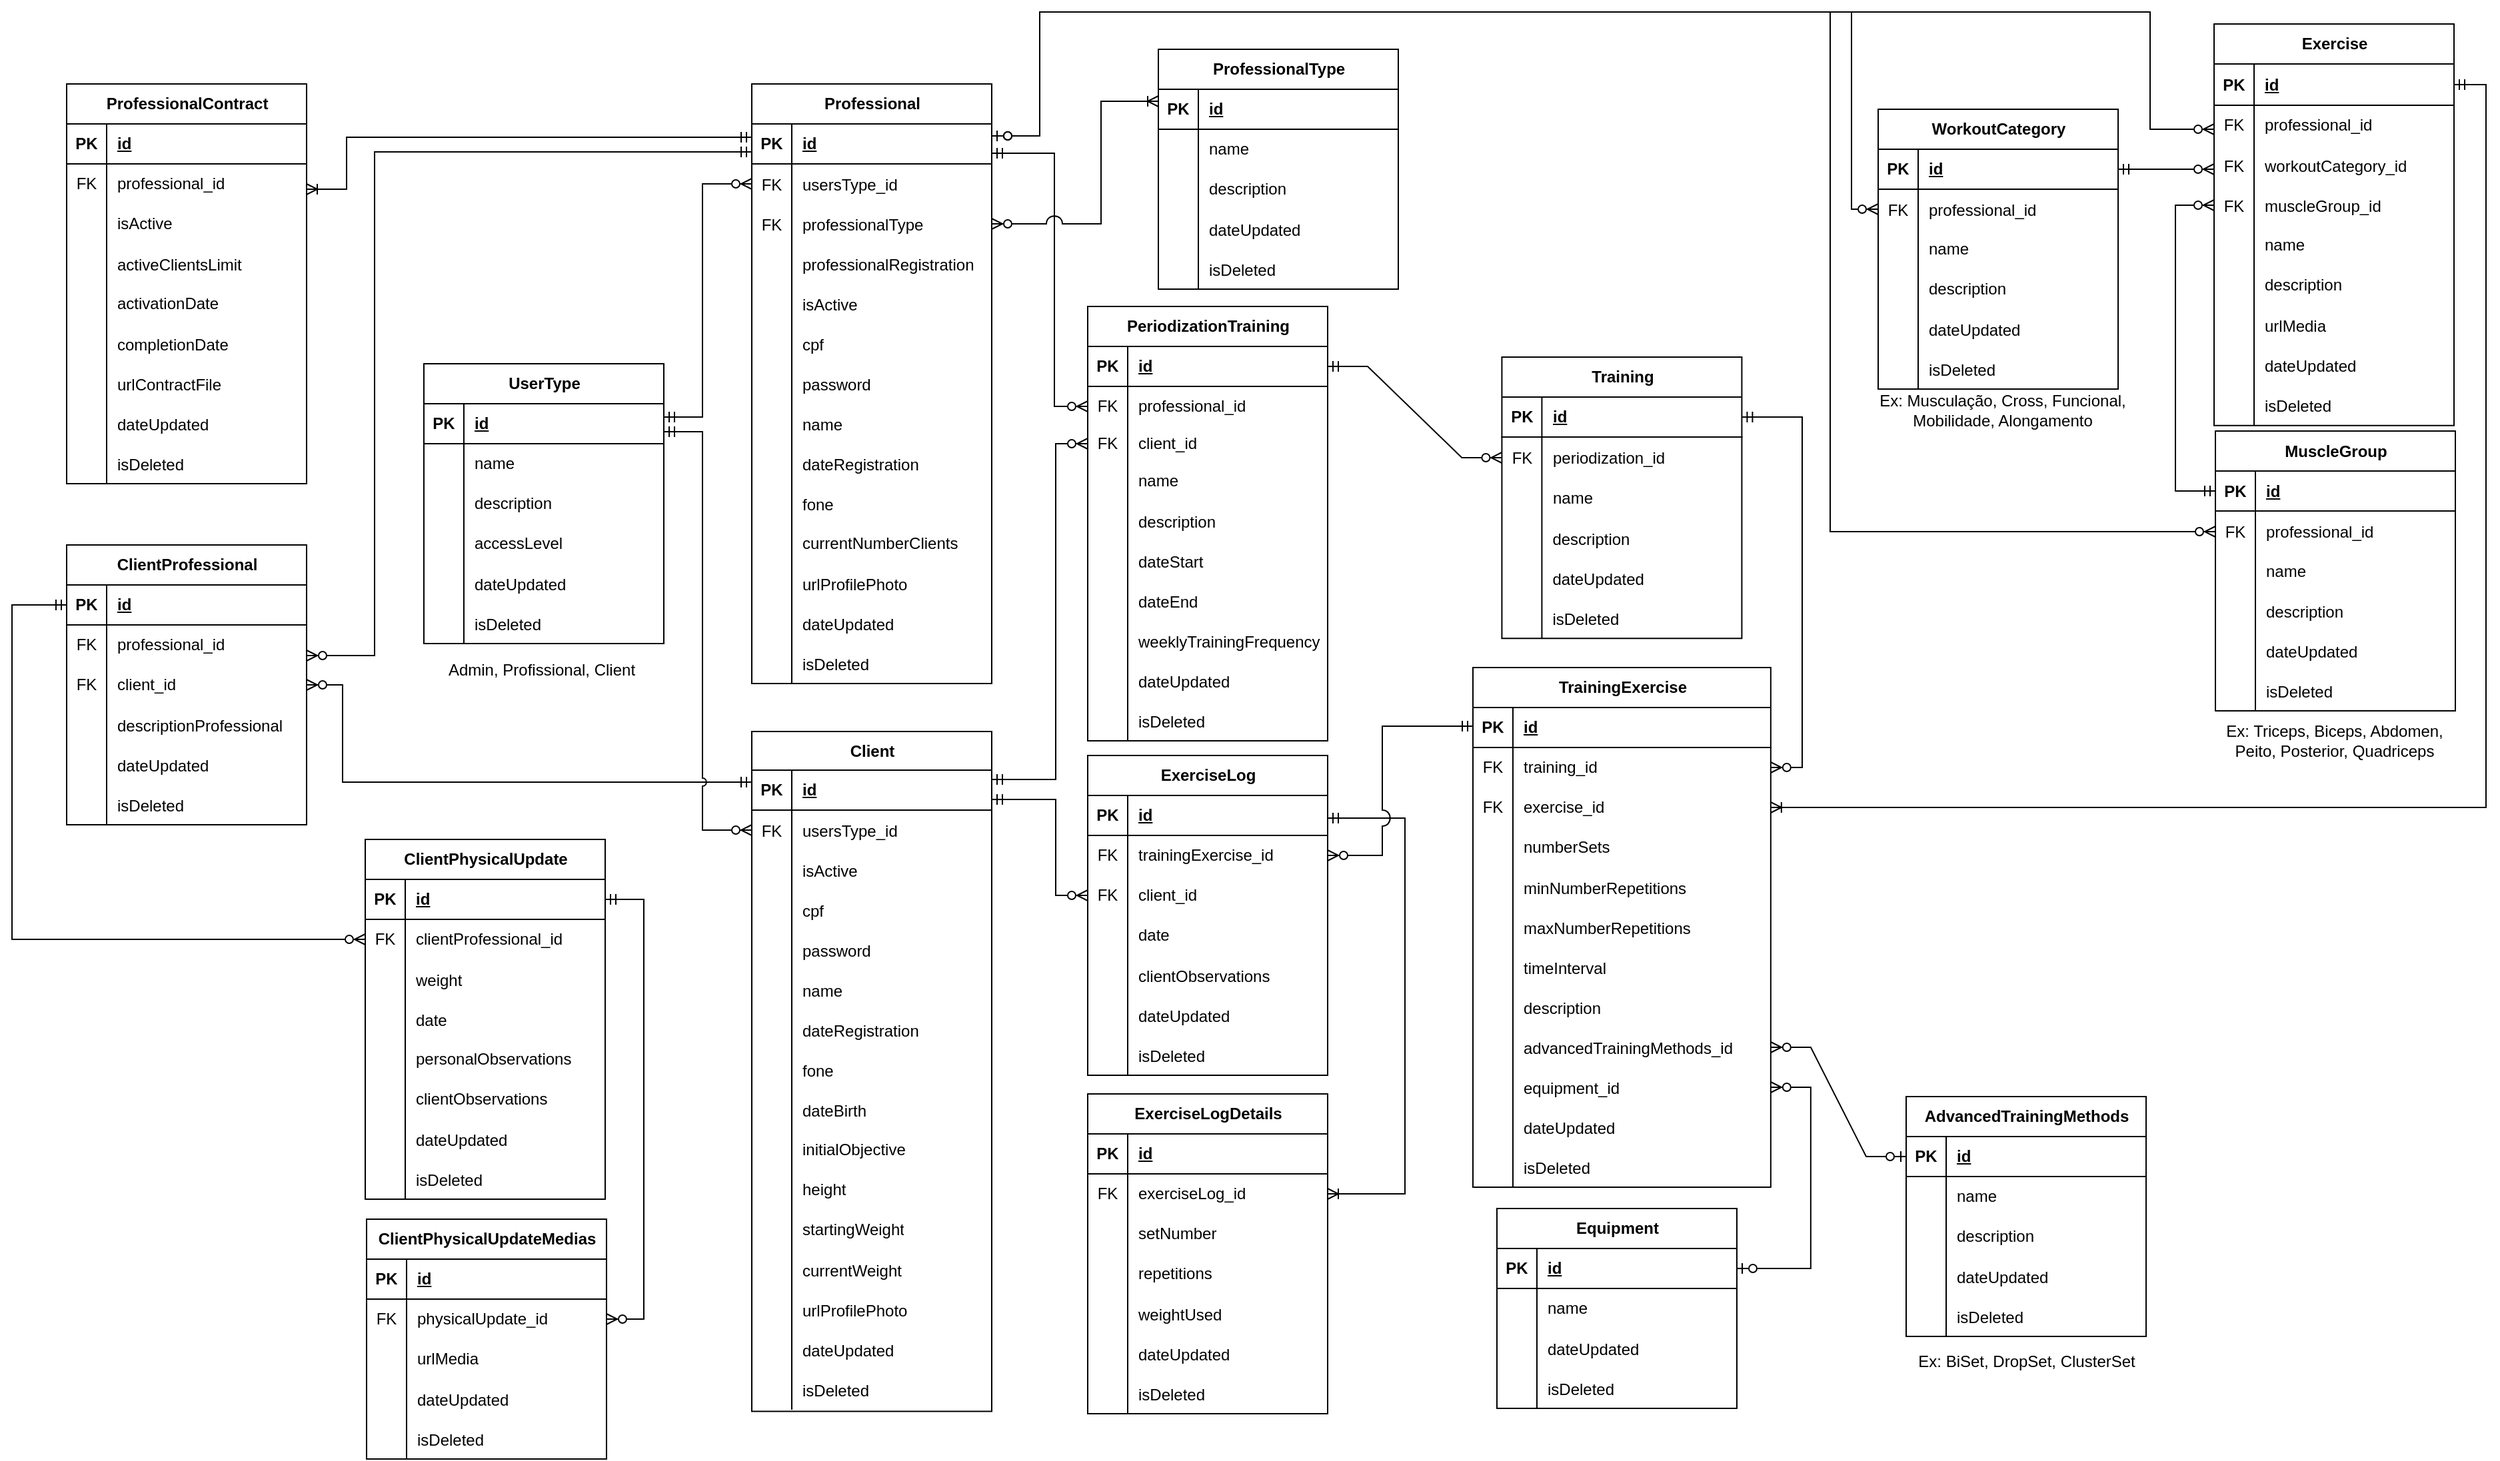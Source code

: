 <mxfile version="21.6.8" type="device">
  <diagram name="DER-v3" id="f1tFvH6Jp5p_MrU-zYKs">
    <mxGraphModel dx="2761" dy="1119" grid="0" gridSize="10" guides="0" tooltips="0" connect="1" arrows="1" fold="1" page="0" pageScale="1" pageWidth="827" pageHeight="1169" math="0" shadow="0">
      <root>
        <mxCell id="0" />
        <mxCell id="1" parent="0" />
        <mxCell id="-DiTsQiw4P0R8yzvZFF2-1" value="Professional" style="shape=table;startSize=30;container=1;collapsible=1;childLayout=tableLayout;fixedRows=1;rowLines=0;fontStyle=1;align=center;resizeLast=1;html=1;" parent="1" vertex="1">
          <mxGeometry x="-1081" y="-608" width="180" height="450" as="geometry" />
        </mxCell>
        <mxCell id="-DiTsQiw4P0R8yzvZFF2-2" value="" style="shape=tableRow;horizontal=0;startSize=0;swimlaneHead=0;swimlaneBody=0;fillColor=none;collapsible=0;dropTarget=0;points=[[0,0.5],[1,0.5]];portConstraint=eastwest;top=0;left=0;right=0;bottom=1;" parent="-DiTsQiw4P0R8yzvZFF2-1" vertex="1">
          <mxGeometry y="30" width="180" height="30" as="geometry" />
        </mxCell>
        <mxCell id="-DiTsQiw4P0R8yzvZFF2-3" value="PK" style="shape=partialRectangle;connectable=0;fillColor=none;top=0;left=0;bottom=0;right=0;fontStyle=1;overflow=hidden;whiteSpace=wrap;html=1;" parent="-DiTsQiw4P0R8yzvZFF2-2" vertex="1">
          <mxGeometry width="30" height="30" as="geometry">
            <mxRectangle width="30" height="30" as="alternateBounds" />
          </mxGeometry>
        </mxCell>
        <mxCell id="-DiTsQiw4P0R8yzvZFF2-4" value="id" style="shape=partialRectangle;connectable=0;fillColor=none;top=0;left=0;bottom=0;right=0;align=left;spacingLeft=6;fontStyle=5;overflow=hidden;whiteSpace=wrap;html=1;" parent="-DiTsQiw4P0R8yzvZFF2-2" vertex="1">
          <mxGeometry x="30" width="150" height="30" as="geometry">
            <mxRectangle width="150" height="30" as="alternateBounds" />
          </mxGeometry>
        </mxCell>
        <mxCell id="nToyrhpOvf5kCxt8c2n8-66" value="" style="shape=tableRow;horizontal=0;startSize=0;swimlaneHead=0;swimlaneBody=0;fillColor=none;collapsible=0;dropTarget=0;points=[[0,0.5],[1,0.5]];portConstraint=eastwest;top=0;left=0;right=0;bottom=0;" parent="-DiTsQiw4P0R8yzvZFF2-1" vertex="1">
          <mxGeometry y="60" width="180" height="30" as="geometry" />
        </mxCell>
        <mxCell id="nToyrhpOvf5kCxt8c2n8-67" value="FK" style="shape=partialRectangle;connectable=0;fillColor=none;top=0;left=0;bottom=0;right=0;editable=1;overflow=hidden;" parent="nToyrhpOvf5kCxt8c2n8-66" vertex="1">
          <mxGeometry width="30" height="30" as="geometry">
            <mxRectangle width="30" height="30" as="alternateBounds" />
          </mxGeometry>
        </mxCell>
        <mxCell id="nToyrhpOvf5kCxt8c2n8-68" value="usersType_id" style="shape=partialRectangle;connectable=0;fillColor=none;top=0;left=0;bottom=0;right=0;align=left;spacingLeft=6;overflow=hidden;" parent="nToyrhpOvf5kCxt8c2n8-66" vertex="1">
          <mxGeometry x="30" width="150" height="30" as="geometry">
            <mxRectangle width="150" height="30" as="alternateBounds" />
          </mxGeometry>
        </mxCell>
        <mxCell id="-DiTsQiw4P0R8yzvZFF2-276" value="" style="shape=tableRow;horizontal=0;startSize=0;swimlaneHead=0;swimlaneBody=0;fillColor=none;collapsible=0;dropTarget=0;points=[[0,0.5],[1,0.5]];portConstraint=eastwest;top=0;left=0;right=0;bottom=0;" parent="-DiTsQiw4P0R8yzvZFF2-1" vertex="1">
          <mxGeometry y="90" width="180" height="30" as="geometry" />
        </mxCell>
        <mxCell id="-DiTsQiw4P0R8yzvZFF2-277" value="FK" style="shape=partialRectangle;connectable=0;fillColor=none;top=0;left=0;bottom=0;right=0;editable=1;overflow=hidden;" parent="-DiTsQiw4P0R8yzvZFF2-276" vertex="1">
          <mxGeometry width="30" height="30" as="geometry">
            <mxRectangle width="30" height="30" as="alternateBounds" />
          </mxGeometry>
        </mxCell>
        <mxCell id="-DiTsQiw4P0R8yzvZFF2-278" value="professionalType" style="shape=partialRectangle;connectable=0;fillColor=none;top=0;left=0;bottom=0;right=0;align=left;spacingLeft=6;overflow=hidden;" parent="-DiTsQiw4P0R8yzvZFF2-276" vertex="1">
          <mxGeometry x="30" width="150" height="30" as="geometry">
            <mxRectangle width="150" height="30" as="alternateBounds" />
          </mxGeometry>
        </mxCell>
        <mxCell id="-DiTsQiw4P0R8yzvZFF2-296" value="" style="shape=tableRow;horizontal=0;startSize=0;swimlaneHead=0;swimlaneBody=0;fillColor=none;collapsible=0;dropTarget=0;points=[[0,0.5],[1,0.5]];portConstraint=eastwest;top=0;left=0;right=0;bottom=0;" parent="-DiTsQiw4P0R8yzvZFF2-1" vertex="1">
          <mxGeometry y="120" width="180" height="30" as="geometry" />
        </mxCell>
        <mxCell id="-DiTsQiw4P0R8yzvZFF2-297" value="" style="shape=partialRectangle;connectable=0;fillColor=none;top=0;left=0;bottom=0;right=0;editable=1;overflow=hidden;" parent="-DiTsQiw4P0R8yzvZFF2-296" vertex="1">
          <mxGeometry width="30" height="30" as="geometry">
            <mxRectangle width="30" height="30" as="alternateBounds" />
          </mxGeometry>
        </mxCell>
        <mxCell id="-DiTsQiw4P0R8yzvZFF2-298" value="professionalRegistration" style="shape=partialRectangle;connectable=0;fillColor=none;top=0;left=0;bottom=0;right=0;align=left;spacingLeft=6;overflow=hidden;" parent="-DiTsQiw4P0R8yzvZFF2-296" vertex="1">
          <mxGeometry x="30" width="150" height="30" as="geometry">
            <mxRectangle width="150" height="30" as="alternateBounds" />
          </mxGeometry>
        </mxCell>
        <mxCell id="9Sb7CuKIRKqp35wki6uu-1" value="" style="shape=tableRow;horizontal=0;startSize=0;swimlaneHead=0;swimlaneBody=0;fillColor=none;collapsible=0;dropTarget=0;points=[[0,0.5],[1,0.5]];portConstraint=eastwest;top=0;left=0;right=0;bottom=0;" parent="-DiTsQiw4P0R8yzvZFF2-1" vertex="1">
          <mxGeometry y="150" width="180" height="30" as="geometry" />
        </mxCell>
        <mxCell id="9Sb7CuKIRKqp35wki6uu-2" value="" style="shape=partialRectangle;connectable=0;fillColor=none;top=0;left=0;bottom=0;right=0;editable=1;overflow=hidden;" parent="9Sb7CuKIRKqp35wki6uu-1" vertex="1">
          <mxGeometry width="30" height="30" as="geometry">
            <mxRectangle width="30" height="30" as="alternateBounds" />
          </mxGeometry>
        </mxCell>
        <mxCell id="9Sb7CuKIRKqp35wki6uu-3" value="isActive" style="shape=partialRectangle;connectable=0;fillColor=none;top=0;left=0;bottom=0;right=0;align=left;spacingLeft=6;overflow=hidden;" parent="9Sb7CuKIRKqp35wki6uu-1" vertex="1">
          <mxGeometry x="30" width="150" height="30" as="geometry">
            <mxRectangle width="150" height="30" as="alternateBounds" />
          </mxGeometry>
        </mxCell>
        <mxCell id="-DiTsQiw4P0R8yzvZFF2-8" value="" style="shape=tableRow;horizontal=0;startSize=0;swimlaneHead=0;swimlaneBody=0;fillColor=none;collapsible=0;dropTarget=0;points=[[0,0.5],[1,0.5]];portConstraint=eastwest;top=0;left=0;right=0;bottom=0;" parent="-DiTsQiw4P0R8yzvZFF2-1" vertex="1">
          <mxGeometry y="180" width="180" height="30" as="geometry" />
        </mxCell>
        <mxCell id="-DiTsQiw4P0R8yzvZFF2-9" value="" style="shape=partialRectangle;connectable=0;fillColor=none;top=0;left=0;bottom=0;right=0;editable=1;overflow=hidden;" parent="-DiTsQiw4P0R8yzvZFF2-8" vertex="1">
          <mxGeometry width="30" height="30" as="geometry">
            <mxRectangle width="30" height="30" as="alternateBounds" />
          </mxGeometry>
        </mxCell>
        <mxCell id="-DiTsQiw4P0R8yzvZFF2-10" value="cpf" style="shape=partialRectangle;connectable=0;fillColor=none;top=0;left=0;bottom=0;right=0;align=left;spacingLeft=6;overflow=hidden;" parent="-DiTsQiw4P0R8yzvZFF2-8" vertex="1">
          <mxGeometry x="30" width="150" height="30" as="geometry">
            <mxRectangle width="150" height="30" as="alternateBounds" />
          </mxGeometry>
        </mxCell>
        <mxCell id="wifupmj2FyJ5g71RM62W-1" value="" style="shape=tableRow;horizontal=0;startSize=0;swimlaneHead=0;swimlaneBody=0;fillColor=none;collapsible=0;dropTarget=0;points=[[0,0.5],[1,0.5]];portConstraint=eastwest;top=0;left=0;right=0;bottom=0;" parent="-DiTsQiw4P0R8yzvZFF2-1" vertex="1">
          <mxGeometry y="210" width="180" height="30" as="geometry" />
        </mxCell>
        <mxCell id="wifupmj2FyJ5g71RM62W-2" value="" style="shape=partialRectangle;connectable=0;fillColor=none;top=0;left=0;bottom=0;right=0;editable=1;overflow=hidden;" parent="wifupmj2FyJ5g71RM62W-1" vertex="1">
          <mxGeometry width="30" height="30" as="geometry">
            <mxRectangle width="30" height="30" as="alternateBounds" />
          </mxGeometry>
        </mxCell>
        <mxCell id="wifupmj2FyJ5g71RM62W-3" value="password" style="shape=partialRectangle;connectable=0;fillColor=none;top=0;left=0;bottom=0;right=0;align=left;spacingLeft=6;overflow=hidden;" parent="wifupmj2FyJ5g71RM62W-1" vertex="1">
          <mxGeometry x="30" width="150" height="30" as="geometry">
            <mxRectangle width="150" height="30" as="alternateBounds" />
          </mxGeometry>
        </mxCell>
        <mxCell id="-DiTsQiw4P0R8yzvZFF2-11" value="" style="shape=tableRow;horizontal=0;startSize=0;swimlaneHead=0;swimlaneBody=0;fillColor=none;collapsible=0;dropTarget=0;points=[[0,0.5],[1,0.5]];portConstraint=eastwest;top=0;left=0;right=0;bottom=0;" parent="-DiTsQiw4P0R8yzvZFF2-1" vertex="1">
          <mxGeometry y="240" width="180" height="30" as="geometry" />
        </mxCell>
        <mxCell id="-DiTsQiw4P0R8yzvZFF2-12" value="" style="shape=partialRectangle;connectable=0;fillColor=none;top=0;left=0;bottom=0;right=0;editable=1;overflow=hidden;" parent="-DiTsQiw4P0R8yzvZFF2-11" vertex="1">
          <mxGeometry width="30" height="30" as="geometry">
            <mxRectangle width="30" height="30" as="alternateBounds" />
          </mxGeometry>
        </mxCell>
        <mxCell id="-DiTsQiw4P0R8yzvZFF2-13" value="name" style="shape=partialRectangle;connectable=0;fillColor=none;top=0;left=0;bottom=0;right=0;align=left;spacingLeft=6;overflow=hidden;" parent="-DiTsQiw4P0R8yzvZFF2-11" vertex="1">
          <mxGeometry x="30" width="150" height="30" as="geometry">
            <mxRectangle width="150" height="30" as="alternateBounds" />
          </mxGeometry>
        </mxCell>
        <mxCell id="-DiTsQiw4P0R8yzvZFF2-14" value="" style="shape=tableRow;horizontal=0;startSize=0;swimlaneHead=0;swimlaneBody=0;fillColor=none;collapsible=0;dropTarget=0;points=[[0,0.5],[1,0.5]];portConstraint=eastwest;top=0;left=0;right=0;bottom=0;" parent="-DiTsQiw4P0R8yzvZFF2-1" vertex="1">
          <mxGeometry y="270" width="180" height="30" as="geometry" />
        </mxCell>
        <mxCell id="-DiTsQiw4P0R8yzvZFF2-15" value="" style="shape=partialRectangle;connectable=0;fillColor=none;top=0;left=0;bottom=0;right=0;editable=1;overflow=hidden;" parent="-DiTsQiw4P0R8yzvZFF2-14" vertex="1">
          <mxGeometry width="30" height="30" as="geometry">
            <mxRectangle width="30" height="30" as="alternateBounds" />
          </mxGeometry>
        </mxCell>
        <mxCell id="-DiTsQiw4P0R8yzvZFF2-16" value="dateRegistration" style="shape=partialRectangle;connectable=0;fillColor=none;top=0;left=0;bottom=0;right=0;align=left;spacingLeft=6;overflow=hidden;" parent="-DiTsQiw4P0R8yzvZFF2-14" vertex="1">
          <mxGeometry x="30" width="150" height="30" as="geometry">
            <mxRectangle width="150" height="30" as="alternateBounds" />
          </mxGeometry>
        </mxCell>
        <mxCell id="-DiTsQiw4P0R8yzvZFF2-17" value="" style="shape=tableRow;horizontal=0;startSize=0;swimlaneHead=0;swimlaneBody=0;fillColor=none;collapsible=0;dropTarget=0;points=[[0,0.5],[1,0.5]];portConstraint=eastwest;top=0;left=0;right=0;bottom=0;" parent="-DiTsQiw4P0R8yzvZFF2-1" vertex="1">
          <mxGeometry y="300" width="180" height="30" as="geometry" />
        </mxCell>
        <mxCell id="-DiTsQiw4P0R8yzvZFF2-18" value="" style="shape=partialRectangle;connectable=0;fillColor=none;top=0;left=0;bottom=0;right=0;editable=1;overflow=hidden;" parent="-DiTsQiw4P0R8yzvZFF2-17" vertex="1">
          <mxGeometry width="30" height="30" as="geometry">
            <mxRectangle width="30" height="30" as="alternateBounds" />
          </mxGeometry>
        </mxCell>
        <mxCell id="-DiTsQiw4P0R8yzvZFF2-19" value="fone" style="shape=partialRectangle;connectable=0;fillColor=none;top=0;left=0;bottom=0;right=0;align=left;spacingLeft=6;overflow=hidden;" parent="-DiTsQiw4P0R8yzvZFF2-17" vertex="1">
          <mxGeometry x="30" width="150" height="30" as="geometry">
            <mxRectangle width="150" height="30" as="alternateBounds" />
          </mxGeometry>
        </mxCell>
        <mxCell id="-DiTsQiw4P0R8yzvZFF2-20" value="" style="shape=tableRow;horizontal=0;startSize=0;swimlaneHead=0;swimlaneBody=0;fillColor=none;collapsible=0;dropTarget=0;points=[[0,0.5],[1,0.5]];portConstraint=eastwest;top=0;left=0;right=0;bottom=0;" parent="-DiTsQiw4P0R8yzvZFF2-1" vertex="1">
          <mxGeometry y="330" width="180" height="30" as="geometry" />
        </mxCell>
        <mxCell id="-DiTsQiw4P0R8yzvZFF2-21" value="" style="shape=partialRectangle;connectable=0;fillColor=none;top=0;left=0;bottom=0;right=0;editable=1;overflow=hidden;whiteSpace=wrap;html=1;" parent="-DiTsQiw4P0R8yzvZFF2-20" vertex="1">
          <mxGeometry width="30" height="30" as="geometry">
            <mxRectangle width="30" height="30" as="alternateBounds" />
          </mxGeometry>
        </mxCell>
        <mxCell id="-DiTsQiw4P0R8yzvZFF2-22" value="currentNumberClients" style="shape=partialRectangle;connectable=0;fillColor=none;top=0;left=0;bottom=0;right=0;align=left;spacingLeft=6;overflow=hidden;whiteSpace=wrap;html=1;" parent="-DiTsQiw4P0R8yzvZFF2-20" vertex="1">
          <mxGeometry x="30" width="150" height="30" as="geometry">
            <mxRectangle width="150" height="30" as="alternateBounds" />
          </mxGeometry>
        </mxCell>
        <mxCell id="-DiTsQiw4P0R8yzvZFF2-23" value="" style="shape=tableRow;horizontal=0;startSize=0;swimlaneHead=0;swimlaneBody=0;fillColor=none;collapsible=0;dropTarget=0;points=[[0,0.5],[1,0.5]];portConstraint=eastwest;top=0;left=0;right=0;bottom=0;" parent="-DiTsQiw4P0R8yzvZFF2-1" vertex="1">
          <mxGeometry y="360" width="180" height="30" as="geometry" />
        </mxCell>
        <mxCell id="-DiTsQiw4P0R8yzvZFF2-24" value="" style="shape=partialRectangle;connectable=0;fillColor=none;top=0;left=0;bottom=0;right=0;editable=1;overflow=hidden;" parent="-DiTsQiw4P0R8yzvZFF2-23" vertex="1">
          <mxGeometry width="30" height="30" as="geometry">
            <mxRectangle width="30" height="30" as="alternateBounds" />
          </mxGeometry>
        </mxCell>
        <mxCell id="-DiTsQiw4P0R8yzvZFF2-25" value="urlProfilePhoto" style="shape=partialRectangle;connectable=0;fillColor=none;top=0;left=0;bottom=0;right=0;align=left;spacingLeft=6;overflow=hidden;" parent="-DiTsQiw4P0R8yzvZFF2-23" vertex="1">
          <mxGeometry x="30" width="150" height="30" as="geometry">
            <mxRectangle width="150" height="30" as="alternateBounds" />
          </mxGeometry>
        </mxCell>
        <mxCell id="ltqMoAEJgd2Mit8Dg3QO-1" value="" style="shape=tableRow;horizontal=0;startSize=0;swimlaneHead=0;swimlaneBody=0;fillColor=none;collapsible=0;dropTarget=0;points=[[0,0.5],[1,0.5]];portConstraint=eastwest;top=0;left=0;right=0;bottom=0;" parent="-DiTsQiw4P0R8yzvZFF2-1" vertex="1">
          <mxGeometry y="390" width="180" height="30" as="geometry" />
        </mxCell>
        <mxCell id="ltqMoAEJgd2Mit8Dg3QO-2" value="" style="shape=partialRectangle;connectable=0;fillColor=none;top=0;left=0;bottom=0;right=0;editable=1;overflow=hidden;" parent="ltqMoAEJgd2Mit8Dg3QO-1" vertex="1">
          <mxGeometry width="30" height="30" as="geometry">
            <mxRectangle width="30" height="30" as="alternateBounds" />
          </mxGeometry>
        </mxCell>
        <mxCell id="ltqMoAEJgd2Mit8Dg3QO-3" value="dateUpdated" style="shape=partialRectangle;connectable=0;fillColor=none;top=0;left=0;bottom=0;right=0;align=left;spacingLeft=6;overflow=hidden;" parent="ltqMoAEJgd2Mit8Dg3QO-1" vertex="1">
          <mxGeometry x="30" width="150" height="30" as="geometry">
            <mxRectangle width="150" height="30" as="alternateBounds" />
          </mxGeometry>
        </mxCell>
        <mxCell id="ltqMoAEJgd2Mit8Dg3QO-4" value="" style="shape=tableRow;horizontal=0;startSize=0;swimlaneHead=0;swimlaneBody=0;fillColor=none;collapsible=0;dropTarget=0;points=[[0,0.5],[1,0.5]];portConstraint=eastwest;top=0;left=0;right=0;bottom=0;" parent="-DiTsQiw4P0R8yzvZFF2-1" vertex="1">
          <mxGeometry y="420" width="180" height="30" as="geometry" />
        </mxCell>
        <mxCell id="ltqMoAEJgd2Mit8Dg3QO-5" value="" style="shape=partialRectangle;connectable=0;fillColor=none;top=0;left=0;bottom=0;right=0;editable=1;overflow=hidden;" parent="ltqMoAEJgd2Mit8Dg3QO-4" vertex="1">
          <mxGeometry width="30" height="30" as="geometry">
            <mxRectangle width="30" height="30" as="alternateBounds" />
          </mxGeometry>
        </mxCell>
        <mxCell id="ltqMoAEJgd2Mit8Dg3QO-6" value="isDeleted" style="shape=partialRectangle;connectable=0;fillColor=none;top=0;left=0;bottom=0;right=0;align=left;spacingLeft=6;overflow=hidden;" parent="ltqMoAEJgd2Mit8Dg3QO-4" vertex="1">
          <mxGeometry x="30" width="150" height="30" as="geometry">
            <mxRectangle width="150" height="30" as="alternateBounds" />
          </mxGeometry>
        </mxCell>
        <mxCell id="-DiTsQiw4P0R8yzvZFF2-26" value="Client" style="shape=table;startSize=29;container=1;collapsible=1;childLayout=tableLayout;fixedRows=1;rowLines=0;fontStyle=1;align=center;resizeLast=1;html=1;" parent="1" vertex="1">
          <mxGeometry x="-1081" y="-122" width="180" height="510.3" as="geometry" />
        </mxCell>
        <mxCell id="-DiTsQiw4P0R8yzvZFF2-27" value="" style="shape=tableRow;horizontal=0;startSize=0;swimlaneHead=0;swimlaneBody=0;fillColor=none;collapsible=0;dropTarget=0;points=[[0,0.5],[1,0.5]];portConstraint=eastwest;top=0;left=0;right=0;bottom=1;" parent="-DiTsQiw4P0R8yzvZFF2-26" vertex="1">
          <mxGeometry y="29" width="180" height="30" as="geometry" />
        </mxCell>
        <mxCell id="-DiTsQiw4P0R8yzvZFF2-28" value="PK" style="shape=partialRectangle;connectable=0;fillColor=none;top=0;left=0;bottom=0;right=0;fontStyle=1;overflow=hidden;whiteSpace=wrap;html=1;" parent="-DiTsQiw4P0R8yzvZFF2-27" vertex="1">
          <mxGeometry width="30" height="30" as="geometry">
            <mxRectangle width="30" height="30" as="alternateBounds" />
          </mxGeometry>
        </mxCell>
        <mxCell id="-DiTsQiw4P0R8yzvZFF2-29" value="id" style="shape=partialRectangle;connectable=0;fillColor=none;top=0;left=0;bottom=0;right=0;align=left;spacingLeft=6;fontStyle=5;overflow=hidden;whiteSpace=wrap;html=1;" parent="-DiTsQiw4P0R8yzvZFF2-27" vertex="1">
          <mxGeometry x="30" width="150" height="30" as="geometry">
            <mxRectangle width="150" height="30" as="alternateBounds" />
          </mxGeometry>
        </mxCell>
        <mxCell id="nToyrhpOvf5kCxt8c2n8-70" value="" style="shape=tableRow;horizontal=0;startSize=0;swimlaneHead=0;swimlaneBody=0;fillColor=none;collapsible=0;dropTarget=0;points=[[0,0.5],[1,0.5]];portConstraint=eastwest;top=0;left=0;right=0;bottom=0;" parent="-DiTsQiw4P0R8yzvZFF2-26" vertex="1">
          <mxGeometry y="59" width="180" height="30" as="geometry" />
        </mxCell>
        <mxCell id="nToyrhpOvf5kCxt8c2n8-71" value="FK" style="shape=partialRectangle;connectable=0;fillColor=none;top=0;left=0;bottom=0;right=0;editable=1;overflow=hidden;" parent="nToyrhpOvf5kCxt8c2n8-70" vertex="1">
          <mxGeometry width="30" height="30" as="geometry">
            <mxRectangle width="30" height="30" as="alternateBounds" />
          </mxGeometry>
        </mxCell>
        <mxCell id="nToyrhpOvf5kCxt8c2n8-72" value="usersType_id" style="shape=partialRectangle;connectable=0;fillColor=none;top=0;left=0;bottom=0;right=0;align=left;spacingLeft=6;overflow=hidden;" parent="nToyrhpOvf5kCxt8c2n8-70" vertex="1">
          <mxGeometry x="30" width="150" height="30" as="geometry">
            <mxRectangle width="150" height="30" as="alternateBounds" />
          </mxGeometry>
        </mxCell>
        <mxCell id="-DiTsQiw4P0R8yzvZFF2-33" value="" style="shape=tableRow;horizontal=0;startSize=0;swimlaneHead=0;swimlaneBody=0;fillColor=none;collapsible=0;dropTarget=0;points=[[0,0.5],[1,0.5]];portConstraint=eastwest;top=0;left=0;right=0;bottom=0;" parent="-DiTsQiw4P0R8yzvZFF2-26" vertex="1">
          <mxGeometry y="89" width="180" height="30" as="geometry" />
        </mxCell>
        <mxCell id="-DiTsQiw4P0R8yzvZFF2-34" value="" style="shape=partialRectangle;connectable=0;fillColor=none;top=0;left=0;bottom=0;right=0;editable=1;overflow=hidden;" parent="-DiTsQiw4P0R8yzvZFF2-33" vertex="1">
          <mxGeometry width="30" height="30" as="geometry">
            <mxRectangle width="30" height="30" as="alternateBounds" />
          </mxGeometry>
        </mxCell>
        <mxCell id="-DiTsQiw4P0R8yzvZFF2-35" value="isActive" style="shape=partialRectangle;connectable=0;fillColor=none;top=0;left=0;bottom=0;right=0;align=left;spacingLeft=6;overflow=hidden;" parent="-DiTsQiw4P0R8yzvZFF2-33" vertex="1">
          <mxGeometry x="30" width="150" height="30" as="geometry">
            <mxRectangle width="150" height="30" as="alternateBounds" />
          </mxGeometry>
        </mxCell>
        <mxCell id="-DiTsQiw4P0R8yzvZFF2-36" value="" style="shape=tableRow;horizontal=0;startSize=0;swimlaneHead=0;swimlaneBody=0;fillColor=none;collapsible=0;dropTarget=0;points=[[0,0.5],[1,0.5]];portConstraint=eastwest;top=0;left=0;right=0;bottom=0;" parent="-DiTsQiw4P0R8yzvZFF2-26" vertex="1">
          <mxGeometry y="119" width="180" height="30" as="geometry" />
        </mxCell>
        <mxCell id="-DiTsQiw4P0R8yzvZFF2-37" value="" style="shape=partialRectangle;connectable=0;fillColor=none;top=0;left=0;bottom=0;right=0;editable=1;overflow=hidden;" parent="-DiTsQiw4P0R8yzvZFF2-36" vertex="1">
          <mxGeometry width="30" height="30" as="geometry">
            <mxRectangle width="30" height="30" as="alternateBounds" />
          </mxGeometry>
        </mxCell>
        <mxCell id="-DiTsQiw4P0R8yzvZFF2-38" value="cpf" style="shape=partialRectangle;connectable=0;fillColor=none;top=0;left=0;bottom=0;right=0;align=left;spacingLeft=6;overflow=hidden;" parent="-DiTsQiw4P0R8yzvZFF2-36" vertex="1">
          <mxGeometry x="30" width="150" height="30" as="geometry">
            <mxRectangle width="150" height="30" as="alternateBounds" />
          </mxGeometry>
        </mxCell>
        <mxCell id="wifupmj2FyJ5g71RM62W-4" value="" style="shape=tableRow;horizontal=0;startSize=0;swimlaneHead=0;swimlaneBody=0;fillColor=none;collapsible=0;dropTarget=0;points=[[0,0.5],[1,0.5]];portConstraint=eastwest;top=0;left=0;right=0;bottom=0;" parent="-DiTsQiw4P0R8yzvZFF2-26" vertex="1">
          <mxGeometry y="149" width="180" height="30" as="geometry" />
        </mxCell>
        <mxCell id="wifupmj2FyJ5g71RM62W-5" value="" style="shape=partialRectangle;connectable=0;fillColor=none;top=0;left=0;bottom=0;right=0;editable=1;overflow=hidden;" parent="wifupmj2FyJ5g71RM62W-4" vertex="1">
          <mxGeometry width="30" height="30" as="geometry">
            <mxRectangle width="30" height="30" as="alternateBounds" />
          </mxGeometry>
        </mxCell>
        <mxCell id="wifupmj2FyJ5g71RM62W-6" value="password" style="shape=partialRectangle;connectable=0;fillColor=none;top=0;left=0;bottom=0;right=0;align=left;spacingLeft=6;overflow=hidden;" parent="wifupmj2FyJ5g71RM62W-4" vertex="1">
          <mxGeometry x="30" width="150" height="30" as="geometry">
            <mxRectangle width="150" height="30" as="alternateBounds" />
          </mxGeometry>
        </mxCell>
        <mxCell id="-DiTsQiw4P0R8yzvZFF2-39" value="" style="shape=tableRow;horizontal=0;startSize=0;swimlaneHead=0;swimlaneBody=0;fillColor=none;collapsible=0;dropTarget=0;points=[[0,0.5],[1,0.5]];portConstraint=eastwest;top=0;left=0;right=0;bottom=0;" parent="-DiTsQiw4P0R8yzvZFF2-26" vertex="1">
          <mxGeometry y="179" width="180" height="30" as="geometry" />
        </mxCell>
        <mxCell id="-DiTsQiw4P0R8yzvZFF2-40" value="" style="shape=partialRectangle;connectable=0;fillColor=none;top=0;left=0;bottom=0;right=0;editable=1;overflow=hidden;" parent="-DiTsQiw4P0R8yzvZFF2-39" vertex="1">
          <mxGeometry width="30" height="30" as="geometry">
            <mxRectangle width="30" height="30" as="alternateBounds" />
          </mxGeometry>
        </mxCell>
        <mxCell id="-DiTsQiw4P0R8yzvZFF2-41" value="name" style="shape=partialRectangle;connectable=0;fillColor=none;top=0;left=0;bottom=0;right=0;align=left;spacingLeft=6;overflow=hidden;" parent="-DiTsQiw4P0R8yzvZFF2-39" vertex="1">
          <mxGeometry x="30" width="150" height="30" as="geometry">
            <mxRectangle width="150" height="30" as="alternateBounds" />
          </mxGeometry>
        </mxCell>
        <mxCell id="-DiTsQiw4P0R8yzvZFF2-42" value="" style="shape=tableRow;horizontal=0;startSize=0;swimlaneHead=0;swimlaneBody=0;fillColor=none;collapsible=0;dropTarget=0;points=[[0,0.5],[1,0.5]];portConstraint=eastwest;top=0;left=0;right=0;bottom=0;" parent="-DiTsQiw4P0R8yzvZFF2-26" vertex="1">
          <mxGeometry y="209" width="180" height="30" as="geometry" />
        </mxCell>
        <mxCell id="-DiTsQiw4P0R8yzvZFF2-43" value="" style="shape=partialRectangle;connectable=0;fillColor=none;top=0;left=0;bottom=0;right=0;editable=1;overflow=hidden;" parent="-DiTsQiw4P0R8yzvZFF2-42" vertex="1">
          <mxGeometry width="30" height="30" as="geometry">
            <mxRectangle width="30" height="30" as="alternateBounds" />
          </mxGeometry>
        </mxCell>
        <mxCell id="-DiTsQiw4P0R8yzvZFF2-44" value="dateRegistration" style="shape=partialRectangle;connectable=0;fillColor=none;top=0;left=0;bottom=0;right=0;align=left;spacingLeft=6;overflow=hidden;" parent="-DiTsQiw4P0R8yzvZFF2-42" vertex="1">
          <mxGeometry x="30" width="150" height="30" as="geometry">
            <mxRectangle width="150" height="30" as="alternateBounds" />
          </mxGeometry>
        </mxCell>
        <mxCell id="-DiTsQiw4P0R8yzvZFF2-45" value="" style="shape=tableRow;horizontal=0;startSize=0;swimlaneHead=0;swimlaneBody=0;fillColor=none;collapsible=0;dropTarget=0;points=[[0,0.5],[1,0.5]];portConstraint=eastwest;top=0;left=0;right=0;bottom=0;" parent="-DiTsQiw4P0R8yzvZFF2-26" vertex="1">
          <mxGeometry y="239" width="180" height="30" as="geometry" />
        </mxCell>
        <mxCell id="-DiTsQiw4P0R8yzvZFF2-46" value="" style="shape=partialRectangle;connectable=0;fillColor=none;top=0;left=0;bottom=0;right=0;editable=1;overflow=hidden;" parent="-DiTsQiw4P0R8yzvZFF2-45" vertex="1">
          <mxGeometry width="30" height="30" as="geometry">
            <mxRectangle width="30" height="30" as="alternateBounds" />
          </mxGeometry>
        </mxCell>
        <mxCell id="-DiTsQiw4P0R8yzvZFF2-47" value="fone" style="shape=partialRectangle;connectable=0;fillColor=none;top=0;left=0;bottom=0;right=0;align=left;spacingLeft=6;overflow=hidden;" parent="-DiTsQiw4P0R8yzvZFF2-45" vertex="1">
          <mxGeometry x="30" width="150" height="30" as="geometry">
            <mxRectangle width="150" height="30" as="alternateBounds" />
          </mxGeometry>
        </mxCell>
        <mxCell id="-DiTsQiw4P0R8yzvZFF2-48" value="" style="shape=tableRow;horizontal=0;startSize=0;swimlaneHead=0;swimlaneBody=0;fillColor=none;collapsible=0;dropTarget=0;points=[[0,0.5],[1,0.5]];portConstraint=eastwest;top=0;left=0;right=0;bottom=0;" parent="-DiTsQiw4P0R8yzvZFF2-26" vertex="1">
          <mxGeometry y="269" width="180" height="30" as="geometry" />
        </mxCell>
        <mxCell id="-DiTsQiw4P0R8yzvZFF2-49" value="" style="shape=partialRectangle;connectable=0;fillColor=none;top=0;left=0;bottom=0;right=0;editable=1;overflow=hidden;" parent="-DiTsQiw4P0R8yzvZFF2-48" vertex="1">
          <mxGeometry width="30" height="30" as="geometry">
            <mxRectangle width="30" height="30" as="alternateBounds" />
          </mxGeometry>
        </mxCell>
        <mxCell id="-DiTsQiw4P0R8yzvZFF2-50" value="dateBirth" style="shape=partialRectangle;connectable=0;fillColor=none;top=0;left=0;bottom=0;right=0;align=left;spacingLeft=6;overflow=hidden;" parent="-DiTsQiw4P0R8yzvZFF2-48" vertex="1">
          <mxGeometry x="30" width="150" height="30" as="geometry">
            <mxRectangle width="150" height="30" as="alternateBounds" />
          </mxGeometry>
        </mxCell>
        <mxCell id="-DiTsQiw4P0R8yzvZFF2-51" value="" style="shape=tableRow;horizontal=0;startSize=0;swimlaneHead=0;swimlaneBody=0;fillColor=none;collapsible=0;dropTarget=0;points=[[0,0.5],[1,0.5]];portConstraint=eastwest;top=0;left=0;right=0;bottom=0;" parent="-DiTsQiw4P0R8yzvZFF2-26" vertex="1">
          <mxGeometry y="299" width="180" height="30" as="geometry" />
        </mxCell>
        <mxCell id="-DiTsQiw4P0R8yzvZFF2-52" value="" style="shape=partialRectangle;connectable=0;fillColor=none;top=0;left=0;bottom=0;right=0;editable=1;overflow=hidden;whiteSpace=wrap;html=1;" parent="-DiTsQiw4P0R8yzvZFF2-51" vertex="1">
          <mxGeometry width="30" height="30" as="geometry">
            <mxRectangle width="30" height="30" as="alternateBounds" />
          </mxGeometry>
        </mxCell>
        <mxCell id="-DiTsQiw4P0R8yzvZFF2-53" value="initialObjective" style="shape=partialRectangle;connectable=0;fillColor=none;top=0;left=0;bottom=0;right=0;align=left;spacingLeft=6;overflow=hidden;whiteSpace=wrap;html=1;" parent="-DiTsQiw4P0R8yzvZFF2-51" vertex="1">
          <mxGeometry x="30" width="150" height="30" as="geometry">
            <mxRectangle width="150" height="30" as="alternateBounds" />
          </mxGeometry>
        </mxCell>
        <mxCell id="-DiTsQiw4P0R8yzvZFF2-54" value="" style="shape=tableRow;horizontal=0;startSize=0;swimlaneHead=0;swimlaneBody=0;fillColor=none;collapsible=0;dropTarget=0;points=[[0,0.5],[1,0.5]];portConstraint=eastwest;top=0;left=0;right=0;bottom=0;" parent="-DiTsQiw4P0R8yzvZFF2-26" vertex="1">
          <mxGeometry y="329" width="180" height="30" as="geometry" />
        </mxCell>
        <mxCell id="-DiTsQiw4P0R8yzvZFF2-55" value="" style="shape=partialRectangle;connectable=0;fillColor=none;top=0;left=0;bottom=0;right=0;editable=1;overflow=hidden;whiteSpace=wrap;html=1;" parent="-DiTsQiw4P0R8yzvZFF2-54" vertex="1">
          <mxGeometry width="30" height="30" as="geometry">
            <mxRectangle width="30" height="30" as="alternateBounds" />
          </mxGeometry>
        </mxCell>
        <mxCell id="-DiTsQiw4P0R8yzvZFF2-56" value="height" style="shape=partialRectangle;connectable=0;fillColor=none;top=0;left=0;bottom=0;right=0;align=left;spacingLeft=6;overflow=hidden;whiteSpace=wrap;html=1;" parent="-DiTsQiw4P0R8yzvZFF2-54" vertex="1">
          <mxGeometry x="30" width="150" height="30" as="geometry">
            <mxRectangle width="150" height="30" as="alternateBounds" />
          </mxGeometry>
        </mxCell>
        <mxCell id="-DiTsQiw4P0R8yzvZFF2-57" value="" style="shape=tableRow;horizontal=0;startSize=0;swimlaneHead=0;swimlaneBody=0;fillColor=none;collapsible=0;dropTarget=0;points=[[0,0.5],[1,0.5]];portConstraint=eastwest;top=0;left=0;right=0;bottom=0;" parent="-DiTsQiw4P0R8yzvZFF2-26" vertex="1">
          <mxGeometry y="359" width="180" height="30" as="geometry" />
        </mxCell>
        <mxCell id="-DiTsQiw4P0R8yzvZFF2-58" value="" style="shape=partialRectangle;connectable=0;fillColor=none;top=0;left=0;bottom=0;right=0;editable=1;overflow=hidden;whiteSpace=wrap;html=1;" parent="-DiTsQiw4P0R8yzvZFF2-57" vertex="1">
          <mxGeometry width="30" height="30" as="geometry">
            <mxRectangle width="30" height="30" as="alternateBounds" />
          </mxGeometry>
        </mxCell>
        <mxCell id="-DiTsQiw4P0R8yzvZFF2-59" value="startingWeight" style="shape=partialRectangle;connectable=0;fillColor=none;top=0;left=0;bottom=0;right=0;align=left;spacingLeft=6;overflow=hidden;whiteSpace=wrap;html=1;" parent="-DiTsQiw4P0R8yzvZFF2-57" vertex="1">
          <mxGeometry x="30" width="150" height="30" as="geometry">
            <mxRectangle width="150" height="30" as="alternateBounds" />
          </mxGeometry>
        </mxCell>
        <mxCell id="-DiTsQiw4P0R8yzvZFF2-60" value="" style="shape=tableRow;horizontal=0;startSize=0;swimlaneHead=0;swimlaneBody=0;fillColor=none;collapsible=0;dropTarget=0;points=[[0,0.5],[1,0.5]];portConstraint=eastwest;top=0;left=0;right=0;bottom=0;" parent="-DiTsQiw4P0R8yzvZFF2-26" vertex="1">
          <mxGeometry y="389" width="180" height="30" as="geometry" />
        </mxCell>
        <mxCell id="-DiTsQiw4P0R8yzvZFF2-61" value="" style="shape=partialRectangle;connectable=0;fillColor=none;top=0;left=0;bottom=0;right=0;editable=1;overflow=hidden;" parent="-DiTsQiw4P0R8yzvZFF2-60" vertex="1">
          <mxGeometry width="30" height="30" as="geometry">
            <mxRectangle width="30" height="30" as="alternateBounds" />
          </mxGeometry>
        </mxCell>
        <mxCell id="-DiTsQiw4P0R8yzvZFF2-62" value="currentWeight" style="shape=partialRectangle;connectable=0;fillColor=none;top=0;left=0;bottom=0;right=0;align=left;spacingLeft=6;overflow=hidden;" parent="-DiTsQiw4P0R8yzvZFF2-60" vertex="1">
          <mxGeometry x="30" width="150" height="30" as="geometry">
            <mxRectangle width="150" height="30" as="alternateBounds" />
          </mxGeometry>
        </mxCell>
        <mxCell id="-DiTsQiw4P0R8yzvZFF2-66" value="" style="shape=tableRow;horizontal=0;startSize=0;swimlaneHead=0;swimlaneBody=0;fillColor=none;collapsible=0;dropTarget=0;points=[[0,0.5],[1,0.5]];portConstraint=eastwest;top=0;left=0;right=0;bottom=0;" parent="-DiTsQiw4P0R8yzvZFF2-26" vertex="1">
          <mxGeometry y="419" width="180" height="30" as="geometry" />
        </mxCell>
        <mxCell id="-DiTsQiw4P0R8yzvZFF2-67" value="" style="shape=partialRectangle;connectable=0;fillColor=none;top=0;left=0;bottom=0;right=0;editable=1;overflow=hidden;" parent="-DiTsQiw4P0R8yzvZFF2-66" vertex="1">
          <mxGeometry width="30" height="30" as="geometry">
            <mxRectangle width="30" height="30" as="alternateBounds" />
          </mxGeometry>
        </mxCell>
        <mxCell id="-DiTsQiw4P0R8yzvZFF2-68" value="urlProfilePhoto" style="shape=partialRectangle;connectable=0;fillColor=none;top=0;left=0;bottom=0;right=0;align=left;spacingLeft=6;overflow=hidden;" parent="-DiTsQiw4P0R8yzvZFF2-66" vertex="1">
          <mxGeometry x="30" width="150" height="30" as="geometry">
            <mxRectangle width="150" height="30" as="alternateBounds" />
          </mxGeometry>
        </mxCell>
        <mxCell id="ltqMoAEJgd2Mit8Dg3QO-43" value="" style="shape=tableRow;horizontal=0;startSize=0;swimlaneHead=0;swimlaneBody=0;fillColor=none;collapsible=0;dropTarget=0;points=[[0,0.5],[1,0.5]];portConstraint=eastwest;top=0;left=0;right=0;bottom=0;" parent="-DiTsQiw4P0R8yzvZFF2-26" vertex="1">
          <mxGeometry y="449" width="180" height="30" as="geometry" />
        </mxCell>
        <mxCell id="ltqMoAEJgd2Mit8Dg3QO-44" value="" style="shape=partialRectangle;connectable=0;fillColor=none;top=0;left=0;bottom=0;right=0;editable=1;overflow=hidden;" parent="ltqMoAEJgd2Mit8Dg3QO-43" vertex="1">
          <mxGeometry width="30" height="30" as="geometry">
            <mxRectangle width="30" height="30" as="alternateBounds" />
          </mxGeometry>
        </mxCell>
        <mxCell id="ltqMoAEJgd2Mit8Dg3QO-45" value="dateUpdated" style="shape=partialRectangle;connectable=0;fillColor=none;top=0;left=0;bottom=0;right=0;align=left;spacingLeft=6;overflow=hidden;" parent="ltqMoAEJgd2Mit8Dg3QO-43" vertex="1">
          <mxGeometry x="30" width="150" height="30" as="geometry">
            <mxRectangle width="150" height="30" as="alternateBounds" />
          </mxGeometry>
        </mxCell>
        <mxCell id="ltqMoAEJgd2Mit8Dg3QO-46" value="" style="shape=tableRow;horizontal=0;startSize=0;swimlaneHead=0;swimlaneBody=0;fillColor=none;collapsible=0;dropTarget=0;points=[[0,0.5],[1,0.5]];portConstraint=eastwest;top=0;left=0;right=0;bottom=0;" parent="-DiTsQiw4P0R8yzvZFF2-26" vertex="1">
          <mxGeometry y="479" width="180" height="30" as="geometry" />
        </mxCell>
        <mxCell id="ltqMoAEJgd2Mit8Dg3QO-47" value="" style="shape=partialRectangle;connectable=0;fillColor=none;top=0;left=0;bottom=0;right=0;editable=1;overflow=hidden;" parent="ltqMoAEJgd2Mit8Dg3QO-46" vertex="1">
          <mxGeometry width="30" height="30" as="geometry">
            <mxRectangle width="30" height="30" as="alternateBounds" />
          </mxGeometry>
        </mxCell>
        <mxCell id="ltqMoAEJgd2Mit8Dg3QO-48" value="isDeleted" style="shape=partialRectangle;connectable=0;fillColor=none;top=0;left=0;bottom=0;right=0;align=left;spacingLeft=6;overflow=hidden;" parent="ltqMoAEJgd2Mit8Dg3QO-46" vertex="1">
          <mxGeometry x="30" width="150" height="30" as="geometry">
            <mxRectangle width="150" height="30" as="alternateBounds" />
          </mxGeometry>
        </mxCell>
        <mxCell id="-DiTsQiw4P0R8yzvZFF2-69" value="Periodization&lt;b style=&quot;border-color: var(--border-color);&quot;&gt;Training&lt;/b&gt;" style="shape=table;startSize=30;container=1;collapsible=1;childLayout=tableLayout;fixedRows=1;rowLines=0;fontStyle=1;align=center;resizeLast=1;html=1;" parent="1" vertex="1">
          <mxGeometry x="-829" y="-441" width="180" height="326" as="geometry" />
        </mxCell>
        <mxCell id="-DiTsQiw4P0R8yzvZFF2-70" value="" style="shape=tableRow;horizontal=0;startSize=0;swimlaneHead=0;swimlaneBody=0;fillColor=none;collapsible=0;dropTarget=0;points=[[0,0.5],[1,0.5]];portConstraint=eastwest;top=0;left=0;right=0;bottom=1;" parent="-DiTsQiw4P0R8yzvZFF2-69" vertex="1">
          <mxGeometry y="30" width="180" height="30" as="geometry" />
        </mxCell>
        <mxCell id="-DiTsQiw4P0R8yzvZFF2-71" value="PK" style="shape=partialRectangle;connectable=0;fillColor=none;top=0;left=0;bottom=0;right=0;fontStyle=1;overflow=hidden;whiteSpace=wrap;html=1;" parent="-DiTsQiw4P0R8yzvZFF2-70" vertex="1">
          <mxGeometry width="30" height="30" as="geometry">
            <mxRectangle width="30" height="30" as="alternateBounds" />
          </mxGeometry>
        </mxCell>
        <mxCell id="-DiTsQiw4P0R8yzvZFF2-72" value="id" style="shape=partialRectangle;connectable=0;fillColor=none;top=0;left=0;bottom=0;right=0;align=left;spacingLeft=6;fontStyle=5;overflow=hidden;whiteSpace=wrap;html=1;" parent="-DiTsQiw4P0R8yzvZFF2-70" vertex="1">
          <mxGeometry x="30" width="150" height="30" as="geometry">
            <mxRectangle width="150" height="30" as="alternateBounds" />
          </mxGeometry>
        </mxCell>
        <mxCell id="-DiTsQiw4P0R8yzvZFF2-73" value="" style="shape=tableRow;horizontal=0;startSize=0;swimlaneHead=0;swimlaneBody=0;fillColor=none;collapsible=0;dropTarget=0;points=[[0,0.5],[1,0.5]];portConstraint=eastwest;top=0;left=0;right=0;bottom=0;" parent="-DiTsQiw4P0R8yzvZFF2-69" vertex="1">
          <mxGeometry y="60" width="180" height="30" as="geometry" />
        </mxCell>
        <mxCell id="-DiTsQiw4P0R8yzvZFF2-74" value="FK" style="shape=partialRectangle;connectable=0;fillColor=none;top=0;left=0;bottom=0;right=0;editable=1;overflow=hidden;whiteSpace=wrap;html=1;" parent="-DiTsQiw4P0R8yzvZFF2-73" vertex="1">
          <mxGeometry width="30" height="30" as="geometry">
            <mxRectangle width="30" height="30" as="alternateBounds" />
          </mxGeometry>
        </mxCell>
        <mxCell id="-DiTsQiw4P0R8yzvZFF2-75" value="professional_id" style="shape=partialRectangle;connectable=0;fillColor=none;top=0;left=0;bottom=0;right=0;align=left;spacingLeft=6;overflow=hidden;whiteSpace=wrap;html=1;" parent="-DiTsQiw4P0R8yzvZFF2-73" vertex="1">
          <mxGeometry x="30" width="150" height="30" as="geometry">
            <mxRectangle width="150" height="30" as="alternateBounds" />
          </mxGeometry>
        </mxCell>
        <mxCell id="-DiTsQiw4P0R8yzvZFF2-76" value="" style="shape=tableRow;horizontal=0;startSize=0;swimlaneHead=0;swimlaneBody=0;fillColor=none;collapsible=0;dropTarget=0;points=[[0,0.5],[1,0.5]];portConstraint=eastwest;top=0;left=0;right=0;bottom=0;" parent="-DiTsQiw4P0R8yzvZFF2-69" vertex="1">
          <mxGeometry y="90" width="180" height="26" as="geometry" />
        </mxCell>
        <mxCell id="-DiTsQiw4P0R8yzvZFF2-77" value="FK" style="shape=partialRectangle;connectable=0;fillColor=none;top=0;left=0;bottom=0;right=0;editable=1;overflow=hidden;whiteSpace=wrap;html=1;" parent="-DiTsQiw4P0R8yzvZFF2-76" vertex="1">
          <mxGeometry width="30" height="26" as="geometry">
            <mxRectangle width="30" height="26" as="alternateBounds" />
          </mxGeometry>
        </mxCell>
        <mxCell id="-DiTsQiw4P0R8yzvZFF2-78" value="client_id" style="shape=partialRectangle;connectable=0;fillColor=none;top=0;left=0;bottom=0;right=0;align=left;spacingLeft=6;overflow=hidden;whiteSpace=wrap;html=1;" parent="-DiTsQiw4P0R8yzvZFF2-76" vertex="1">
          <mxGeometry x="30" width="150" height="26" as="geometry">
            <mxRectangle width="150" height="26" as="alternateBounds" />
          </mxGeometry>
        </mxCell>
        <mxCell id="-DiTsQiw4P0R8yzvZFF2-79" value="" style="shape=tableRow;horizontal=0;startSize=0;swimlaneHead=0;swimlaneBody=0;fillColor=none;collapsible=0;dropTarget=0;points=[[0,0.5],[1,0.5]];portConstraint=eastwest;top=0;left=0;right=0;bottom=0;" parent="-DiTsQiw4P0R8yzvZFF2-69" vertex="1">
          <mxGeometry y="116" width="180" height="30" as="geometry" />
        </mxCell>
        <mxCell id="-DiTsQiw4P0R8yzvZFF2-80" value="" style="shape=partialRectangle;connectable=0;fillColor=none;top=0;left=0;bottom=0;right=0;editable=1;overflow=hidden;whiteSpace=wrap;html=1;" parent="-DiTsQiw4P0R8yzvZFF2-79" vertex="1">
          <mxGeometry width="30" height="30" as="geometry">
            <mxRectangle width="30" height="30" as="alternateBounds" />
          </mxGeometry>
        </mxCell>
        <mxCell id="-DiTsQiw4P0R8yzvZFF2-81" value="name" style="shape=partialRectangle;connectable=0;fillColor=none;top=0;left=0;bottom=0;right=0;align=left;spacingLeft=6;overflow=hidden;whiteSpace=wrap;html=1;" parent="-DiTsQiw4P0R8yzvZFF2-79" vertex="1">
          <mxGeometry x="30" width="150" height="30" as="geometry">
            <mxRectangle width="150" height="30" as="alternateBounds" />
          </mxGeometry>
        </mxCell>
        <mxCell id="-DiTsQiw4P0R8yzvZFF2-82" value="" style="shape=tableRow;horizontal=0;startSize=0;swimlaneHead=0;swimlaneBody=0;fillColor=none;collapsible=0;dropTarget=0;points=[[0,0.5],[1,0.5]];portConstraint=eastwest;top=0;left=0;right=0;bottom=0;" parent="-DiTsQiw4P0R8yzvZFF2-69" vertex="1">
          <mxGeometry y="146" width="180" height="30" as="geometry" />
        </mxCell>
        <mxCell id="-DiTsQiw4P0R8yzvZFF2-83" value="" style="shape=partialRectangle;connectable=0;fillColor=none;top=0;left=0;bottom=0;right=0;editable=1;overflow=hidden;" parent="-DiTsQiw4P0R8yzvZFF2-82" vertex="1">
          <mxGeometry width="30" height="30" as="geometry">
            <mxRectangle width="30" height="30" as="alternateBounds" />
          </mxGeometry>
        </mxCell>
        <mxCell id="-DiTsQiw4P0R8yzvZFF2-84" value="description" style="shape=partialRectangle;connectable=0;fillColor=none;top=0;left=0;bottom=0;right=0;align=left;spacingLeft=6;overflow=hidden;" parent="-DiTsQiw4P0R8yzvZFF2-82" vertex="1">
          <mxGeometry x="30" width="150" height="30" as="geometry">
            <mxRectangle width="150" height="30" as="alternateBounds" />
          </mxGeometry>
        </mxCell>
        <mxCell id="-DiTsQiw4P0R8yzvZFF2-85" value="" style="shape=tableRow;horizontal=0;startSize=0;swimlaneHead=0;swimlaneBody=0;fillColor=none;collapsible=0;dropTarget=0;points=[[0,0.5],[1,0.5]];portConstraint=eastwest;top=0;left=0;right=0;bottom=0;" parent="-DiTsQiw4P0R8yzvZFF2-69" vertex="1">
          <mxGeometry y="176" width="180" height="30" as="geometry" />
        </mxCell>
        <mxCell id="-DiTsQiw4P0R8yzvZFF2-86" value="" style="shape=partialRectangle;connectable=0;fillColor=none;top=0;left=0;bottom=0;right=0;editable=1;overflow=hidden;" parent="-DiTsQiw4P0R8yzvZFF2-85" vertex="1">
          <mxGeometry width="30" height="30" as="geometry">
            <mxRectangle width="30" height="30" as="alternateBounds" />
          </mxGeometry>
        </mxCell>
        <mxCell id="-DiTsQiw4P0R8yzvZFF2-87" value="dateStart" style="shape=partialRectangle;connectable=0;fillColor=none;top=0;left=0;bottom=0;right=0;align=left;spacingLeft=6;overflow=hidden;" parent="-DiTsQiw4P0R8yzvZFF2-85" vertex="1">
          <mxGeometry x="30" width="150" height="30" as="geometry">
            <mxRectangle width="150" height="30" as="alternateBounds" />
          </mxGeometry>
        </mxCell>
        <mxCell id="-DiTsQiw4P0R8yzvZFF2-88" value="" style="shape=tableRow;horizontal=0;startSize=0;swimlaneHead=0;swimlaneBody=0;fillColor=none;collapsible=0;dropTarget=0;points=[[0,0.5],[1,0.5]];portConstraint=eastwest;top=0;left=0;right=0;bottom=0;" parent="-DiTsQiw4P0R8yzvZFF2-69" vertex="1">
          <mxGeometry y="206" width="180" height="30" as="geometry" />
        </mxCell>
        <mxCell id="-DiTsQiw4P0R8yzvZFF2-89" value="" style="shape=partialRectangle;connectable=0;fillColor=none;top=0;left=0;bottom=0;right=0;editable=1;overflow=hidden;" parent="-DiTsQiw4P0R8yzvZFF2-88" vertex="1">
          <mxGeometry width="30" height="30" as="geometry">
            <mxRectangle width="30" height="30" as="alternateBounds" />
          </mxGeometry>
        </mxCell>
        <mxCell id="-DiTsQiw4P0R8yzvZFF2-90" value="dateEnd" style="shape=partialRectangle;connectable=0;fillColor=none;top=0;left=0;bottom=0;right=0;align=left;spacingLeft=6;overflow=hidden;" parent="-DiTsQiw4P0R8yzvZFF2-88" vertex="1">
          <mxGeometry x="30" width="150" height="30" as="geometry">
            <mxRectangle width="150" height="30" as="alternateBounds" />
          </mxGeometry>
        </mxCell>
        <mxCell id="rs8vLakMCseQQcugNnUb-23" value="" style="shape=tableRow;horizontal=0;startSize=0;swimlaneHead=0;swimlaneBody=0;fillColor=none;collapsible=0;dropTarget=0;points=[[0,0.5],[1,0.5]];portConstraint=eastwest;top=0;left=0;right=0;bottom=0;" parent="-DiTsQiw4P0R8yzvZFF2-69" vertex="1">
          <mxGeometry y="236" width="180" height="30" as="geometry" />
        </mxCell>
        <mxCell id="rs8vLakMCseQQcugNnUb-24" value="" style="shape=partialRectangle;connectable=0;fillColor=none;top=0;left=0;bottom=0;right=0;editable=1;overflow=hidden;" parent="rs8vLakMCseQQcugNnUb-23" vertex="1">
          <mxGeometry width="30" height="30" as="geometry">
            <mxRectangle width="30" height="30" as="alternateBounds" />
          </mxGeometry>
        </mxCell>
        <mxCell id="rs8vLakMCseQQcugNnUb-25" value="weeklyTrainingFrequency" style="shape=partialRectangle;connectable=0;fillColor=none;top=0;left=0;bottom=0;right=0;align=left;spacingLeft=6;overflow=hidden;" parent="rs8vLakMCseQQcugNnUb-23" vertex="1">
          <mxGeometry x="30" width="150" height="30" as="geometry">
            <mxRectangle width="150" height="30" as="alternateBounds" />
          </mxGeometry>
        </mxCell>
        <mxCell id="ltqMoAEJgd2Mit8Dg3QO-65" value="" style="shape=tableRow;horizontal=0;startSize=0;swimlaneHead=0;swimlaneBody=0;fillColor=none;collapsible=0;dropTarget=0;points=[[0,0.5],[1,0.5]];portConstraint=eastwest;top=0;left=0;right=0;bottom=0;" parent="-DiTsQiw4P0R8yzvZFF2-69" vertex="1">
          <mxGeometry y="266" width="180" height="30" as="geometry" />
        </mxCell>
        <mxCell id="ltqMoAEJgd2Mit8Dg3QO-66" value="" style="shape=partialRectangle;connectable=0;fillColor=none;top=0;left=0;bottom=0;right=0;editable=1;overflow=hidden;" parent="ltqMoAEJgd2Mit8Dg3QO-65" vertex="1">
          <mxGeometry width="30" height="30" as="geometry">
            <mxRectangle width="30" height="30" as="alternateBounds" />
          </mxGeometry>
        </mxCell>
        <mxCell id="ltqMoAEJgd2Mit8Dg3QO-67" value="dateUpdated" style="shape=partialRectangle;connectable=0;fillColor=none;top=0;left=0;bottom=0;right=0;align=left;spacingLeft=6;overflow=hidden;" parent="ltqMoAEJgd2Mit8Dg3QO-65" vertex="1">
          <mxGeometry x="30" width="150" height="30" as="geometry">
            <mxRectangle width="150" height="30" as="alternateBounds" />
          </mxGeometry>
        </mxCell>
        <mxCell id="ltqMoAEJgd2Mit8Dg3QO-62" value="" style="shape=tableRow;horizontal=0;startSize=0;swimlaneHead=0;swimlaneBody=0;fillColor=none;collapsible=0;dropTarget=0;points=[[0,0.5],[1,0.5]];portConstraint=eastwest;top=0;left=0;right=0;bottom=0;" parent="-DiTsQiw4P0R8yzvZFF2-69" vertex="1">
          <mxGeometry y="296" width="180" height="30" as="geometry" />
        </mxCell>
        <mxCell id="ltqMoAEJgd2Mit8Dg3QO-63" value="" style="shape=partialRectangle;connectable=0;fillColor=none;top=0;left=0;bottom=0;right=0;editable=1;overflow=hidden;" parent="ltqMoAEJgd2Mit8Dg3QO-62" vertex="1">
          <mxGeometry width="30" height="30" as="geometry">
            <mxRectangle width="30" height="30" as="alternateBounds" />
          </mxGeometry>
        </mxCell>
        <mxCell id="ltqMoAEJgd2Mit8Dg3QO-64" value="isDeleted" style="shape=partialRectangle;connectable=0;fillColor=none;top=0;left=0;bottom=0;right=0;align=left;spacingLeft=6;overflow=hidden;" parent="ltqMoAEJgd2Mit8Dg3QO-62" vertex="1">
          <mxGeometry x="30" width="150" height="30" as="geometry">
            <mxRectangle width="150" height="30" as="alternateBounds" />
          </mxGeometry>
        </mxCell>
        <mxCell id="-DiTsQiw4P0R8yzvZFF2-91" value="" style="edgeStyle=orthogonalEdgeStyle;fontSize=12;html=1;endArrow=ERzeroToMany;startArrow=ERmandOne;rounded=0;" parent="1" source="-DiTsQiw4P0R8yzvZFF2-2" target="-DiTsQiw4P0R8yzvZFF2-73" edge="1">
          <mxGeometry width="100" height="100" relative="1" as="geometry">
            <mxPoint x="-931" y="-330" as="sourcePoint" />
            <mxPoint x="-815" y="-1" as="targetPoint" />
            <Array as="points">
              <mxPoint x="-854" y="-556" />
              <mxPoint x="-854" y="-366" />
            </Array>
          </mxGeometry>
        </mxCell>
        <mxCell id="-DiTsQiw4P0R8yzvZFF2-92" value="&lt;b style=&quot;border-color: var(--border-color);&quot;&gt;Training&lt;/b&gt;" style="shape=table;startSize=30;container=1;collapsible=1;childLayout=tableLayout;fixedRows=1;rowLines=0;fontStyle=1;align=center;resizeLast=1;html=1;" parent="1" vertex="1">
          <mxGeometry x="-518.29" y="-403" width="180" height="211.118" as="geometry" />
        </mxCell>
        <mxCell id="-DiTsQiw4P0R8yzvZFF2-93" value="" style="shape=tableRow;horizontal=0;startSize=0;swimlaneHead=0;swimlaneBody=0;fillColor=none;collapsible=0;dropTarget=0;points=[[0,0.5],[1,0.5]];portConstraint=eastwest;top=0;left=0;right=0;bottom=1;" parent="-DiTsQiw4P0R8yzvZFF2-92" vertex="1">
          <mxGeometry y="30" width="180" height="30" as="geometry" />
        </mxCell>
        <mxCell id="-DiTsQiw4P0R8yzvZFF2-94" value="PK" style="shape=partialRectangle;connectable=0;fillColor=none;top=0;left=0;bottom=0;right=0;fontStyle=1;overflow=hidden;whiteSpace=wrap;html=1;" parent="-DiTsQiw4P0R8yzvZFF2-93" vertex="1">
          <mxGeometry width="30" height="30" as="geometry">
            <mxRectangle width="30" height="30" as="alternateBounds" />
          </mxGeometry>
        </mxCell>
        <mxCell id="-DiTsQiw4P0R8yzvZFF2-95" value="id" style="shape=partialRectangle;connectable=0;fillColor=none;top=0;left=0;bottom=0;right=0;align=left;spacingLeft=6;fontStyle=5;overflow=hidden;whiteSpace=wrap;html=1;" parent="-DiTsQiw4P0R8yzvZFF2-93" vertex="1">
          <mxGeometry x="30" width="150" height="30" as="geometry">
            <mxRectangle width="150" height="30" as="alternateBounds" />
          </mxGeometry>
        </mxCell>
        <mxCell id="-DiTsQiw4P0R8yzvZFF2-96" value="" style="shape=tableRow;horizontal=0;startSize=0;swimlaneHead=0;swimlaneBody=0;fillColor=none;collapsible=0;dropTarget=0;points=[[0,0.5],[1,0.5]];portConstraint=eastwest;top=0;left=0;right=0;bottom=0;" parent="-DiTsQiw4P0R8yzvZFF2-92" vertex="1">
          <mxGeometry y="60" width="180" height="31" as="geometry" />
        </mxCell>
        <mxCell id="-DiTsQiw4P0R8yzvZFF2-97" value="FK" style="shape=partialRectangle;connectable=0;fillColor=none;top=0;left=0;bottom=0;right=0;editable=1;overflow=hidden;whiteSpace=wrap;html=1;" parent="-DiTsQiw4P0R8yzvZFF2-96" vertex="1">
          <mxGeometry width="30" height="31" as="geometry">
            <mxRectangle width="30" height="31" as="alternateBounds" />
          </mxGeometry>
        </mxCell>
        <mxCell id="-DiTsQiw4P0R8yzvZFF2-98" value="periodization_id" style="shape=partialRectangle;connectable=0;fillColor=none;top=0;left=0;bottom=0;right=0;align=left;spacingLeft=6;overflow=hidden;whiteSpace=wrap;html=1;" parent="-DiTsQiw4P0R8yzvZFF2-96" vertex="1">
          <mxGeometry x="30" width="150" height="31" as="geometry">
            <mxRectangle width="150" height="31" as="alternateBounds" />
          </mxGeometry>
        </mxCell>
        <mxCell id="-DiTsQiw4P0R8yzvZFF2-99" value="" style="shape=tableRow;horizontal=0;startSize=0;swimlaneHead=0;swimlaneBody=0;fillColor=none;collapsible=0;dropTarget=0;points=[[0,0.5],[1,0.5]];portConstraint=eastwest;top=0;left=0;right=0;bottom=0;" parent="-DiTsQiw4P0R8yzvZFF2-92" vertex="1">
          <mxGeometry y="91" width="180" height="30" as="geometry" />
        </mxCell>
        <mxCell id="-DiTsQiw4P0R8yzvZFF2-100" value="" style="shape=partialRectangle;connectable=0;fillColor=none;top=0;left=0;bottom=0;right=0;editable=1;overflow=hidden;whiteSpace=wrap;html=1;" parent="-DiTsQiw4P0R8yzvZFF2-99" vertex="1">
          <mxGeometry width="30" height="30" as="geometry">
            <mxRectangle width="30" height="30" as="alternateBounds" />
          </mxGeometry>
        </mxCell>
        <mxCell id="-DiTsQiw4P0R8yzvZFF2-101" value="name" style="shape=partialRectangle;connectable=0;fillColor=none;top=0;left=0;bottom=0;right=0;align=left;spacingLeft=6;overflow=hidden;whiteSpace=wrap;html=1;" parent="-DiTsQiw4P0R8yzvZFF2-99" vertex="1">
          <mxGeometry x="30" width="150" height="30" as="geometry">
            <mxRectangle width="150" height="30" as="alternateBounds" />
          </mxGeometry>
        </mxCell>
        <mxCell id="-DiTsQiw4P0R8yzvZFF2-102" value="" style="shape=tableRow;horizontal=0;startSize=0;swimlaneHead=0;swimlaneBody=0;fillColor=none;collapsible=0;dropTarget=0;points=[[0,0.5],[1,0.5]];portConstraint=eastwest;top=0;left=0;right=0;bottom=0;" parent="-DiTsQiw4P0R8yzvZFF2-92" vertex="1">
          <mxGeometry y="121" width="180" height="30" as="geometry" />
        </mxCell>
        <mxCell id="-DiTsQiw4P0R8yzvZFF2-103" value="" style="shape=partialRectangle;connectable=0;fillColor=none;top=0;left=0;bottom=0;right=0;editable=1;overflow=hidden;" parent="-DiTsQiw4P0R8yzvZFF2-102" vertex="1">
          <mxGeometry width="30" height="30" as="geometry">
            <mxRectangle width="30" height="30" as="alternateBounds" />
          </mxGeometry>
        </mxCell>
        <mxCell id="-DiTsQiw4P0R8yzvZFF2-104" value="description" style="shape=partialRectangle;connectable=0;fillColor=none;top=0;left=0;bottom=0;right=0;align=left;spacingLeft=6;overflow=hidden;" parent="-DiTsQiw4P0R8yzvZFF2-102" vertex="1">
          <mxGeometry x="30" width="150" height="30" as="geometry">
            <mxRectangle width="150" height="30" as="alternateBounds" />
          </mxGeometry>
        </mxCell>
        <mxCell id="ltqMoAEJgd2Mit8Dg3QO-80" value="" style="shape=tableRow;horizontal=0;startSize=0;swimlaneHead=0;swimlaneBody=0;fillColor=none;collapsible=0;dropTarget=0;points=[[0,0.5],[1,0.5]];portConstraint=eastwest;top=0;left=0;right=0;bottom=0;" parent="-DiTsQiw4P0R8yzvZFF2-92" vertex="1">
          <mxGeometry y="151" width="180" height="30" as="geometry" />
        </mxCell>
        <mxCell id="ltqMoAEJgd2Mit8Dg3QO-81" value="" style="shape=partialRectangle;connectable=0;fillColor=none;top=0;left=0;bottom=0;right=0;editable=1;overflow=hidden;" parent="ltqMoAEJgd2Mit8Dg3QO-80" vertex="1">
          <mxGeometry width="30" height="30" as="geometry">
            <mxRectangle width="30" height="30" as="alternateBounds" />
          </mxGeometry>
        </mxCell>
        <mxCell id="ltqMoAEJgd2Mit8Dg3QO-82" value="dateUpdated" style="shape=partialRectangle;connectable=0;fillColor=none;top=0;left=0;bottom=0;right=0;align=left;spacingLeft=6;overflow=hidden;" parent="ltqMoAEJgd2Mit8Dg3QO-80" vertex="1">
          <mxGeometry x="30" width="150" height="30" as="geometry">
            <mxRectangle width="150" height="30" as="alternateBounds" />
          </mxGeometry>
        </mxCell>
        <mxCell id="ltqMoAEJgd2Mit8Dg3QO-83" value="" style="shape=tableRow;horizontal=0;startSize=0;swimlaneHead=0;swimlaneBody=0;fillColor=none;collapsible=0;dropTarget=0;points=[[0,0.5],[1,0.5]];portConstraint=eastwest;top=0;left=0;right=0;bottom=0;" parent="-DiTsQiw4P0R8yzvZFF2-92" vertex="1">
          <mxGeometry y="181" width="180" height="30" as="geometry" />
        </mxCell>
        <mxCell id="ltqMoAEJgd2Mit8Dg3QO-84" value="" style="shape=partialRectangle;connectable=0;fillColor=none;top=0;left=0;bottom=0;right=0;editable=1;overflow=hidden;" parent="ltqMoAEJgd2Mit8Dg3QO-83" vertex="1">
          <mxGeometry width="30" height="30" as="geometry">
            <mxRectangle width="30" height="30" as="alternateBounds" />
          </mxGeometry>
        </mxCell>
        <mxCell id="ltqMoAEJgd2Mit8Dg3QO-85" value="isDeleted" style="shape=partialRectangle;connectable=0;fillColor=none;top=0;left=0;bottom=0;right=0;align=left;spacingLeft=6;overflow=hidden;" parent="ltqMoAEJgd2Mit8Dg3QO-83" vertex="1">
          <mxGeometry x="30" width="150" height="30" as="geometry">
            <mxRectangle width="150" height="30" as="alternateBounds" />
          </mxGeometry>
        </mxCell>
        <mxCell id="-DiTsQiw4P0R8yzvZFF2-105" value="Exercise" style="shape=table;startSize=30;container=1;collapsible=1;childLayout=tableLayout;fixedRows=1;rowLines=0;fontStyle=1;align=center;resizeLast=1;html=1;" parent="1" vertex="1">
          <mxGeometry x="16" y="-653" width="180" height="301.357" as="geometry" />
        </mxCell>
        <mxCell id="-DiTsQiw4P0R8yzvZFF2-106" value="" style="shape=tableRow;horizontal=0;startSize=0;swimlaneHead=0;swimlaneBody=0;fillColor=none;collapsible=0;dropTarget=0;points=[[0,0.5],[1,0.5]];portConstraint=eastwest;top=0;left=0;right=0;bottom=1;" parent="-DiTsQiw4P0R8yzvZFF2-105" vertex="1">
          <mxGeometry y="30" width="180" height="31" as="geometry" />
        </mxCell>
        <mxCell id="-DiTsQiw4P0R8yzvZFF2-107" value="PK" style="shape=partialRectangle;connectable=0;fillColor=none;top=0;left=0;bottom=0;right=0;fontStyle=1;overflow=hidden;whiteSpace=wrap;html=1;" parent="-DiTsQiw4P0R8yzvZFF2-106" vertex="1">
          <mxGeometry width="30" height="31" as="geometry">
            <mxRectangle width="30" height="31" as="alternateBounds" />
          </mxGeometry>
        </mxCell>
        <mxCell id="-DiTsQiw4P0R8yzvZFF2-108" value="id" style="shape=partialRectangle;connectable=0;fillColor=none;top=0;left=0;bottom=0;right=0;align=left;spacingLeft=6;fontStyle=5;overflow=hidden;whiteSpace=wrap;html=1;" parent="-DiTsQiw4P0R8yzvZFF2-106" vertex="1">
          <mxGeometry x="30" width="150" height="31" as="geometry">
            <mxRectangle width="150" height="31" as="alternateBounds" />
          </mxGeometry>
        </mxCell>
        <mxCell id="eQEs8RnsP64e5Q6X_-TR-7" value="" style="shape=tableRow;horizontal=0;startSize=0;swimlaneHead=0;swimlaneBody=0;fillColor=none;collapsible=0;dropTarget=0;points=[[0,0.5],[1,0.5]];portConstraint=eastwest;top=0;left=0;right=0;bottom=0;" parent="-DiTsQiw4P0R8yzvZFF2-105" vertex="1">
          <mxGeometry y="61" width="180" height="30" as="geometry" />
        </mxCell>
        <mxCell id="eQEs8RnsP64e5Q6X_-TR-8" value="FK" style="shape=partialRectangle;connectable=0;fillColor=none;top=0;left=0;bottom=0;right=0;fontStyle=0;overflow=hidden;whiteSpace=wrap;html=1;" parent="eQEs8RnsP64e5Q6X_-TR-7" vertex="1">
          <mxGeometry width="30" height="30" as="geometry">
            <mxRectangle width="30" height="30" as="alternateBounds" />
          </mxGeometry>
        </mxCell>
        <mxCell id="eQEs8RnsP64e5Q6X_-TR-9" value="professional_id" style="shape=partialRectangle;connectable=0;fillColor=none;top=0;left=0;bottom=0;right=0;align=left;spacingLeft=6;fontStyle=0;overflow=hidden;whiteSpace=wrap;html=1;" parent="eQEs8RnsP64e5Q6X_-TR-7" vertex="1">
          <mxGeometry x="30" width="150" height="30" as="geometry">
            <mxRectangle width="150" height="30" as="alternateBounds" />
          </mxGeometry>
        </mxCell>
        <mxCell id="-DiTsQiw4P0R8yzvZFF2-213" value="" style="shape=tableRow;horizontal=0;startSize=0;swimlaneHead=0;swimlaneBody=0;fillColor=none;collapsible=0;dropTarget=0;points=[[0,0.5],[1,0.5]];portConstraint=eastwest;top=0;left=0;right=0;bottom=0;" parent="-DiTsQiw4P0R8yzvZFF2-105" vertex="1">
          <mxGeometry y="91" width="180" height="30" as="geometry" />
        </mxCell>
        <mxCell id="-DiTsQiw4P0R8yzvZFF2-214" value="FK" style="shape=partialRectangle;connectable=0;fillColor=none;top=0;left=0;bottom=0;right=0;editable=1;overflow=hidden;" parent="-DiTsQiw4P0R8yzvZFF2-213" vertex="1">
          <mxGeometry width="30" height="30" as="geometry">
            <mxRectangle width="30" height="30" as="alternateBounds" />
          </mxGeometry>
        </mxCell>
        <mxCell id="-DiTsQiw4P0R8yzvZFF2-215" value="workoutCategory_id" style="shape=partialRectangle;connectable=0;fillColor=none;top=0;left=0;bottom=0;right=0;align=left;spacingLeft=6;overflow=hidden;" parent="-DiTsQiw4P0R8yzvZFF2-213" vertex="1">
          <mxGeometry x="30" width="150" height="30" as="geometry">
            <mxRectangle width="150" height="30" as="alternateBounds" />
          </mxGeometry>
        </mxCell>
        <mxCell id="-DiTsQiw4P0R8yzvZFF2-216" value="" style="shape=tableRow;horizontal=0;startSize=0;swimlaneHead=0;swimlaneBody=0;fillColor=none;collapsible=0;dropTarget=0;points=[[0,0.5],[1,0.5]];portConstraint=eastwest;top=0;left=0;right=0;bottom=0;" parent="-DiTsQiw4P0R8yzvZFF2-105" vertex="1">
          <mxGeometry y="121" width="180" height="30" as="geometry" />
        </mxCell>
        <mxCell id="-DiTsQiw4P0R8yzvZFF2-217" value="FK" style="shape=partialRectangle;connectable=0;fillColor=none;top=0;left=0;bottom=0;right=0;editable=1;overflow=hidden;" parent="-DiTsQiw4P0R8yzvZFF2-216" vertex="1">
          <mxGeometry width="30" height="30" as="geometry">
            <mxRectangle width="30" height="30" as="alternateBounds" />
          </mxGeometry>
        </mxCell>
        <mxCell id="-DiTsQiw4P0R8yzvZFF2-218" value="muscleGroup_id" style="shape=partialRectangle;connectable=0;fillColor=none;top=0;left=0;bottom=0;right=0;align=left;spacingLeft=6;overflow=hidden;" parent="-DiTsQiw4P0R8yzvZFF2-216" vertex="1">
          <mxGeometry x="30" width="150" height="30" as="geometry">
            <mxRectangle width="150" height="30" as="alternateBounds" />
          </mxGeometry>
        </mxCell>
        <mxCell id="-DiTsQiw4P0R8yzvZFF2-112" value="" style="shape=tableRow;horizontal=0;startSize=0;swimlaneHead=0;swimlaneBody=0;fillColor=none;collapsible=0;dropTarget=0;points=[[0,0.5],[1,0.5]];portConstraint=eastwest;top=0;left=0;right=0;bottom=0;" parent="-DiTsQiw4P0R8yzvZFF2-105" vertex="1">
          <mxGeometry y="151" width="180" height="30" as="geometry" />
        </mxCell>
        <mxCell id="-DiTsQiw4P0R8yzvZFF2-113" value="" style="shape=partialRectangle;connectable=0;fillColor=none;top=0;left=0;bottom=0;right=0;editable=1;overflow=hidden;whiteSpace=wrap;html=1;" parent="-DiTsQiw4P0R8yzvZFF2-112" vertex="1">
          <mxGeometry width="30" height="30" as="geometry">
            <mxRectangle width="30" height="30" as="alternateBounds" />
          </mxGeometry>
        </mxCell>
        <mxCell id="-DiTsQiw4P0R8yzvZFF2-114" value="name" style="shape=partialRectangle;connectable=0;fillColor=none;top=0;left=0;bottom=0;right=0;align=left;spacingLeft=6;overflow=hidden;whiteSpace=wrap;html=1;" parent="-DiTsQiw4P0R8yzvZFF2-112" vertex="1">
          <mxGeometry x="30" width="150" height="30" as="geometry">
            <mxRectangle width="150" height="30" as="alternateBounds" />
          </mxGeometry>
        </mxCell>
        <mxCell id="-DiTsQiw4P0R8yzvZFF2-115" value="" style="shape=tableRow;horizontal=0;startSize=0;swimlaneHead=0;swimlaneBody=0;fillColor=none;collapsible=0;dropTarget=0;points=[[0,0.5],[1,0.5]];portConstraint=eastwest;top=0;left=0;right=0;bottom=0;" parent="-DiTsQiw4P0R8yzvZFF2-105" vertex="1">
          <mxGeometry y="181" width="180" height="30" as="geometry" />
        </mxCell>
        <mxCell id="-DiTsQiw4P0R8yzvZFF2-116" value="" style="shape=partialRectangle;connectable=0;fillColor=none;top=0;left=0;bottom=0;right=0;editable=1;overflow=hidden;whiteSpace=wrap;html=1;" parent="-DiTsQiw4P0R8yzvZFF2-115" vertex="1">
          <mxGeometry width="30" height="30" as="geometry">
            <mxRectangle width="30" height="30" as="alternateBounds" />
          </mxGeometry>
        </mxCell>
        <mxCell id="-DiTsQiw4P0R8yzvZFF2-117" value="description" style="shape=partialRectangle;connectable=0;fillColor=none;top=0;left=0;bottom=0;right=0;align=left;spacingLeft=6;overflow=hidden;whiteSpace=wrap;html=1;" parent="-DiTsQiw4P0R8yzvZFF2-115" vertex="1">
          <mxGeometry x="30" width="150" height="30" as="geometry">
            <mxRectangle width="150" height="30" as="alternateBounds" />
          </mxGeometry>
        </mxCell>
        <mxCell id="-DiTsQiw4P0R8yzvZFF2-118" value="" style="shape=tableRow;horizontal=0;startSize=0;swimlaneHead=0;swimlaneBody=0;fillColor=none;collapsible=0;dropTarget=0;points=[[0,0.5],[1,0.5]];portConstraint=eastwest;top=0;left=0;right=0;bottom=0;" parent="-DiTsQiw4P0R8yzvZFF2-105" vertex="1">
          <mxGeometry y="211" width="180" height="30" as="geometry" />
        </mxCell>
        <mxCell id="-DiTsQiw4P0R8yzvZFF2-119" value="" style="shape=partialRectangle;connectable=0;fillColor=none;top=0;left=0;bottom=0;right=0;editable=1;overflow=hidden;" parent="-DiTsQiw4P0R8yzvZFF2-118" vertex="1">
          <mxGeometry width="30" height="30" as="geometry">
            <mxRectangle width="30" height="30" as="alternateBounds" />
          </mxGeometry>
        </mxCell>
        <mxCell id="-DiTsQiw4P0R8yzvZFF2-120" value="urlMedia" style="shape=partialRectangle;connectable=0;fillColor=none;top=0;left=0;bottom=0;right=0;align=left;spacingLeft=6;overflow=hidden;" parent="-DiTsQiw4P0R8yzvZFF2-118" vertex="1">
          <mxGeometry x="30" width="150" height="30" as="geometry">
            <mxRectangle width="150" height="30" as="alternateBounds" />
          </mxGeometry>
        </mxCell>
        <mxCell id="ltqMoAEJgd2Mit8Dg3QO-113" value="" style="shape=tableRow;horizontal=0;startSize=0;swimlaneHead=0;swimlaneBody=0;fillColor=none;collapsible=0;dropTarget=0;points=[[0,0.5],[1,0.5]];portConstraint=eastwest;top=0;left=0;right=0;bottom=0;" parent="-DiTsQiw4P0R8yzvZFF2-105" vertex="1">
          <mxGeometry y="241" width="180" height="30" as="geometry" />
        </mxCell>
        <mxCell id="ltqMoAEJgd2Mit8Dg3QO-114" value="" style="shape=partialRectangle;connectable=0;fillColor=none;top=0;left=0;bottom=0;right=0;editable=1;overflow=hidden;" parent="ltqMoAEJgd2Mit8Dg3QO-113" vertex="1">
          <mxGeometry width="30" height="30" as="geometry">
            <mxRectangle width="30" height="30" as="alternateBounds" />
          </mxGeometry>
        </mxCell>
        <mxCell id="ltqMoAEJgd2Mit8Dg3QO-115" value="dateUpdated" style="shape=partialRectangle;connectable=0;fillColor=none;top=0;left=0;bottom=0;right=0;align=left;spacingLeft=6;overflow=hidden;" parent="ltqMoAEJgd2Mit8Dg3QO-113" vertex="1">
          <mxGeometry x="30" width="150" height="30" as="geometry">
            <mxRectangle width="150" height="30" as="alternateBounds" />
          </mxGeometry>
        </mxCell>
        <mxCell id="ltqMoAEJgd2Mit8Dg3QO-110" value="" style="shape=tableRow;horizontal=0;startSize=0;swimlaneHead=0;swimlaneBody=0;fillColor=none;collapsible=0;dropTarget=0;points=[[0,0.5],[1,0.5]];portConstraint=eastwest;top=0;left=0;right=0;bottom=0;" parent="-DiTsQiw4P0R8yzvZFF2-105" vertex="1">
          <mxGeometry y="271" width="180" height="30" as="geometry" />
        </mxCell>
        <mxCell id="ltqMoAEJgd2Mit8Dg3QO-111" value="" style="shape=partialRectangle;connectable=0;fillColor=none;top=0;left=0;bottom=0;right=0;editable=1;overflow=hidden;" parent="ltqMoAEJgd2Mit8Dg3QO-110" vertex="1">
          <mxGeometry width="30" height="30" as="geometry">
            <mxRectangle width="30" height="30" as="alternateBounds" />
          </mxGeometry>
        </mxCell>
        <mxCell id="ltqMoAEJgd2Mit8Dg3QO-112" value="isDeleted" style="shape=partialRectangle;connectable=0;fillColor=none;top=0;left=0;bottom=0;right=0;align=left;spacingLeft=6;overflow=hidden;" parent="ltqMoAEJgd2Mit8Dg3QO-110" vertex="1">
          <mxGeometry x="30" width="150" height="30" as="geometry">
            <mxRectangle width="150" height="30" as="alternateBounds" />
          </mxGeometry>
        </mxCell>
        <mxCell id="-DiTsQiw4P0R8yzvZFF2-121" value="&lt;b style=&quot;border-color: var(--border-color);&quot;&gt;Training&lt;/b&gt;Exercise" style="shape=table;startSize=30;container=1;collapsible=1;childLayout=tableLayout;fixedRows=1;rowLines=0;fontStyle=1;align=center;resizeLast=1;html=1;" parent="1" vertex="1">
          <mxGeometry x="-540" y="-170" width="223.421" height="390" as="geometry" />
        </mxCell>
        <mxCell id="-DiTsQiw4P0R8yzvZFF2-122" value="" style="shape=tableRow;horizontal=0;startSize=0;swimlaneHead=0;swimlaneBody=0;fillColor=none;collapsible=0;dropTarget=0;points=[[0,0.5],[1,0.5]];portConstraint=eastwest;top=0;left=0;right=0;bottom=1;" parent="-DiTsQiw4P0R8yzvZFF2-121" vertex="1">
          <mxGeometry y="30" width="223.421" height="30" as="geometry" />
        </mxCell>
        <mxCell id="-DiTsQiw4P0R8yzvZFF2-123" value="PK" style="shape=partialRectangle;connectable=0;fillColor=none;top=0;left=0;bottom=0;right=0;fontStyle=1;overflow=hidden;whiteSpace=wrap;html=1;" parent="-DiTsQiw4P0R8yzvZFF2-122" vertex="1">
          <mxGeometry width="30" height="30" as="geometry">
            <mxRectangle width="30" height="30" as="alternateBounds" />
          </mxGeometry>
        </mxCell>
        <mxCell id="-DiTsQiw4P0R8yzvZFF2-124" value="id" style="shape=partialRectangle;connectable=0;fillColor=none;top=0;left=0;bottom=0;right=0;align=left;spacingLeft=6;fontStyle=5;overflow=hidden;whiteSpace=wrap;html=1;" parent="-DiTsQiw4P0R8yzvZFF2-122" vertex="1">
          <mxGeometry x="30" width="193.421" height="30" as="geometry">
            <mxRectangle width="193.421" height="30" as="alternateBounds" />
          </mxGeometry>
        </mxCell>
        <mxCell id="-DiTsQiw4P0R8yzvZFF2-125" value="" style="shape=tableRow;horizontal=0;startSize=0;swimlaneHead=0;swimlaneBody=0;fillColor=none;collapsible=0;dropTarget=0;points=[[0,0.5],[1,0.5]];portConstraint=eastwest;top=0;left=0;right=0;bottom=0;" parent="-DiTsQiw4P0R8yzvZFF2-121" vertex="1">
          <mxGeometry y="60" width="223.421" height="30" as="geometry" />
        </mxCell>
        <mxCell id="-DiTsQiw4P0R8yzvZFF2-126" value="FK" style="shape=partialRectangle;connectable=0;fillColor=none;top=0;left=0;bottom=0;right=0;editable=1;overflow=hidden;whiteSpace=wrap;html=1;" parent="-DiTsQiw4P0R8yzvZFF2-125" vertex="1">
          <mxGeometry width="30" height="30" as="geometry">
            <mxRectangle width="30" height="30" as="alternateBounds" />
          </mxGeometry>
        </mxCell>
        <mxCell id="-DiTsQiw4P0R8yzvZFF2-127" value="training_id" style="shape=partialRectangle;connectable=0;fillColor=none;top=0;left=0;bottom=0;right=0;align=left;spacingLeft=6;overflow=hidden;whiteSpace=wrap;html=1;" parent="-DiTsQiw4P0R8yzvZFF2-125" vertex="1">
          <mxGeometry x="30" width="193.421" height="30" as="geometry">
            <mxRectangle width="193.421" height="30" as="alternateBounds" />
          </mxGeometry>
        </mxCell>
        <mxCell id="-DiTsQiw4P0R8yzvZFF2-128" value="" style="shape=tableRow;horizontal=0;startSize=0;swimlaneHead=0;swimlaneBody=0;fillColor=none;collapsible=0;dropTarget=0;points=[[0,0.5],[1,0.5]];portConstraint=eastwest;top=0;left=0;right=0;bottom=0;" parent="-DiTsQiw4P0R8yzvZFF2-121" vertex="1">
          <mxGeometry y="90" width="223.421" height="30" as="geometry" />
        </mxCell>
        <mxCell id="-DiTsQiw4P0R8yzvZFF2-129" value="FK" style="shape=partialRectangle;connectable=0;fillColor=none;top=0;left=0;bottom=0;right=0;editable=1;overflow=hidden;whiteSpace=wrap;html=1;" parent="-DiTsQiw4P0R8yzvZFF2-128" vertex="1">
          <mxGeometry width="30" height="30" as="geometry">
            <mxRectangle width="30" height="30" as="alternateBounds" />
          </mxGeometry>
        </mxCell>
        <mxCell id="-DiTsQiw4P0R8yzvZFF2-130" value="exercise_id" style="shape=partialRectangle;connectable=0;fillColor=none;top=0;left=0;bottom=0;right=0;align=left;spacingLeft=6;overflow=hidden;whiteSpace=wrap;html=1;" parent="-DiTsQiw4P0R8yzvZFF2-128" vertex="1">
          <mxGeometry x="30" width="193.421" height="30" as="geometry">
            <mxRectangle width="193.421" height="30" as="alternateBounds" />
          </mxGeometry>
        </mxCell>
        <mxCell id="-DiTsQiw4P0R8yzvZFF2-131" value="" style="shape=tableRow;horizontal=0;startSize=0;swimlaneHead=0;swimlaneBody=0;fillColor=none;collapsible=0;dropTarget=0;points=[[0,0.5],[1,0.5]];portConstraint=eastwest;top=0;left=0;right=0;bottom=0;" parent="-DiTsQiw4P0R8yzvZFF2-121" vertex="1">
          <mxGeometry y="120" width="223.421" height="30" as="geometry" />
        </mxCell>
        <mxCell id="-DiTsQiw4P0R8yzvZFF2-132" value="" style="shape=partialRectangle;connectable=0;fillColor=none;top=0;left=0;bottom=0;right=0;editable=1;overflow=hidden;whiteSpace=wrap;html=1;" parent="-DiTsQiw4P0R8yzvZFF2-131" vertex="1">
          <mxGeometry width="30" height="30" as="geometry">
            <mxRectangle width="30" height="30" as="alternateBounds" />
          </mxGeometry>
        </mxCell>
        <mxCell id="-DiTsQiw4P0R8yzvZFF2-133" value="numberSets" style="shape=partialRectangle;connectable=0;fillColor=none;top=0;left=0;bottom=0;right=0;align=left;spacingLeft=6;overflow=hidden;whiteSpace=wrap;html=1;" parent="-DiTsQiw4P0R8yzvZFF2-131" vertex="1">
          <mxGeometry x="30" width="193.421" height="30" as="geometry">
            <mxRectangle width="193.421" height="30" as="alternateBounds" />
          </mxGeometry>
        </mxCell>
        <mxCell id="-DiTsQiw4P0R8yzvZFF2-134" value="" style="shape=tableRow;horizontal=0;startSize=0;swimlaneHead=0;swimlaneBody=0;fillColor=none;collapsible=0;dropTarget=0;points=[[0,0.5],[1,0.5]];portConstraint=eastwest;top=0;left=0;right=0;bottom=0;" parent="-DiTsQiw4P0R8yzvZFF2-121" vertex="1">
          <mxGeometry y="150" width="223.421" height="30" as="geometry" />
        </mxCell>
        <mxCell id="-DiTsQiw4P0R8yzvZFF2-135" value="" style="shape=partialRectangle;connectable=0;fillColor=none;top=0;left=0;bottom=0;right=0;editable=1;overflow=hidden;" parent="-DiTsQiw4P0R8yzvZFF2-134" vertex="1">
          <mxGeometry width="30" height="30" as="geometry">
            <mxRectangle width="30" height="30" as="alternateBounds" />
          </mxGeometry>
        </mxCell>
        <mxCell id="-DiTsQiw4P0R8yzvZFF2-136" value="minNumberRepetitions" style="shape=partialRectangle;connectable=0;fillColor=none;top=0;left=0;bottom=0;right=0;align=left;spacingLeft=6;overflow=hidden;" parent="-DiTsQiw4P0R8yzvZFF2-134" vertex="1">
          <mxGeometry x="30" width="193.421" height="30" as="geometry">
            <mxRectangle width="193.421" height="30" as="alternateBounds" />
          </mxGeometry>
        </mxCell>
        <mxCell id="rs8vLakMCseQQcugNnUb-1" value="" style="shape=tableRow;horizontal=0;startSize=0;swimlaneHead=0;swimlaneBody=0;fillColor=none;collapsible=0;dropTarget=0;points=[[0,0.5],[1,0.5]];portConstraint=eastwest;top=0;left=0;right=0;bottom=0;" parent="-DiTsQiw4P0R8yzvZFF2-121" vertex="1">
          <mxGeometry y="180" width="223.421" height="30" as="geometry" />
        </mxCell>
        <mxCell id="rs8vLakMCseQQcugNnUb-2" value="" style="shape=partialRectangle;connectable=0;fillColor=none;top=0;left=0;bottom=0;right=0;editable=1;overflow=hidden;" parent="rs8vLakMCseQQcugNnUb-1" vertex="1">
          <mxGeometry width="30" height="30" as="geometry">
            <mxRectangle width="30" height="30" as="alternateBounds" />
          </mxGeometry>
        </mxCell>
        <mxCell id="rs8vLakMCseQQcugNnUb-3" value="maxNumberRepetitions" style="shape=partialRectangle;connectable=0;fillColor=none;top=0;left=0;bottom=0;right=0;align=left;spacingLeft=6;overflow=hidden;" parent="rs8vLakMCseQQcugNnUb-1" vertex="1">
          <mxGeometry x="30" width="193.421" height="30" as="geometry">
            <mxRectangle width="193.421" height="30" as="alternateBounds" />
          </mxGeometry>
        </mxCell>
        <mxCell id="-DiTsQiw4P0R8yzvZFF2-137" value="" style="shape=tableRow;horizontal=0;startSize=0;swimlaneHead=0;swimlaneBody=0;fillColor=none;collapsible=0;dropTarget=0;points=[[0,0.5],[1,0.5]];portConstraint=eastwest;top=0;left=0;right=0;bottom=0;" parent="-DiTsQiw4P0R8yzvZFF2-121" vertex="1">
          <mxGeometry y="210" width="223.421" height="30" as="geometry" />
        </mxCell>
        <mxCell id="-DiTsQiw4P0R8yzvZFF2-138" value="" style="shape=partialRectangle;connectable=0;fillColor=none;top=0;left=0;bottom=0;right=0;editable=1;overflow=hidden;" parent="-DiTsQiw4P0R8yzvZFF2-137" vertex="1">
          <mxGeometry width="30" height="30" as="geometry">
            <mxRectangle width="30" height="30" as="alternateBounds" />
          </mxGeometry>
        </mxCell>
        <mxCell id="-DiTsQiw4P0R8yzvZFF2-139" value="timeInterval" style="shape=partialRectangle;connectable=0;fillColor=none;top=0;left=0;bottom=0;right=0;align=left;spacingLeft=6;overflow=hidden;" parent="-DiTsQiw4P0R8yzvZFF2-137" vertex="1">
          <mxGeometry x="30" width="193.421" height="30" as="geometry">
            <mxRectangle width="193.421" height="30" as="alternateBounds" />
          </mxGeometry>
        </mxCell>
        <mxCell id="nToyrhpOvf5kCxt8c2n8-15" value="" style="shape=tableRow;horizontal=0;startSize=0;swimlaneHead=0;swimlaneBody=0;fillColor=none;collapsible=0;dropTarget=0;points=[[0,0.5],[1,0.5]];portConstraint=eastwest;top=0;left=0;right=0;bottom=0;" parent="-DiTsQiw4P0R8yzvZFF2-121" vertex="1">
          <mxGeometry y="240" width="223.421" height="30" as="geometry" />
        </mxCell>
        <mxCell id="nToyrhpOvf5kCxt8c2n8-16" value="" style="shape=partialRectangle;connectable=0;fillColor=none;top=0;left=0;bottom=0;right=0;editable=1;overflow=hidden;" parent="nToyrhpOvf5kCxt8c2n8-15" vertex="1">
          <mxGeometry width="30" height="30" as="geometry">
            <mxRectangle width="30" height="30" as="alternateBounds" />
          </mxGeometry>
        </mxCell>
        <mxCell id="nToyrhpOvf5kCxt8c2n8-17" value="description" style="shape=partialRectangle;connectable=0;fillColor=none;top=0;left=0;bottom=0;right=0;align=left;spacingLeft=6;overflow=hidden;" parent="nToyrhpOvf5kCxt8c2n8-15" vertex="1">
          <mxGeometry x="30" width="193.421" height="30" as="geometry">
            <mxRectangle width="193.421" height="30" as="alternateBounds" />
          </mxGeometry>
        </mxCell>
        <mxCell id="nToyrhpOvf5kCxt8c2n8-47" value="" style="shape=tableRow;horizontal=0;startSize=0;swimlaneHead=0;swimlaneBody=0;fillColor=none;collapsible=0;dropTarget=0;points=[[0,0.5],[1,0.5]];portConstraint=eastwest;top=0;left=0;right=0;bottom=0;" parent="-DiTsQiw4P0R8yzvZFF2-121" vertex="1">
          <mxGeometry y="270" width="223.421" height="30" as="geometry" />
        </mxCell>
        <mxCell id="nToyrhpOvf5kCxt8c2n8-48" value="" style="shape=partialRectangle;connectable=0;fillColor=none;top=0;left=0;bottom=0;right=0;editable=1;overflow=hidden;" parent="nToyrhpOvf5kCxt8c2n8-47" vertex="1">
          <mxGeometry width="30" height="30" as="geometry">
            <mxRectangle width="30" height="30" as="alternateBounds" />
          </mxGeometry>
        </mxCell>
        <mxCell id="nToyrhpOvf5kCxt8c2n8-49" value="advancedTrainingMethods_id" style="shape=partialRectangle;connectable=0;fillColor=none;top=0;left=0;bottom=0;right=0;align=left;spacingLeft=6;overflow=hidden;" parent="nToyrhpOvf5kCxt8c2n8-47" vertex="1">
          <mxGeometry x="30" width="193.421" height="30" as="geometry">
            <mxRectangle width="193.421" height="30" as="alternateBounds" />
          </mxGeometry>
        </mxCell>
        <mxCell id="nToyrhpOvf5kCxt8c2n8-18" value="" style="shape=tableRow;horizontal=0;startSize=0;swimlaneHead=0;swimlaneBody=0;fillColor=none;collapsible=0;dropTarget=0;points=[[0,0.5],[1,0.5]];portConstraint=eastwest;top=0;left=0;right=0;bottom=0;" parent="-DiTsQiw4P0R8yzvZFF2-121" vertex="1">
          <mxGeometry y="300" width="223.421" height="30" as="geometry" />
        </mxCell>
        <mxCell id="nToyrhpOvf5kCxt8c2n8-19" value="" style="shape=partialRectangle;connectable=0;fillColor=none;top=0;left=0;bottom=0;right=0;editable=1;overflow=hidden;" parent="nToyrhpOvf5kCxt8c2n8-18" vertex="1">
          <mxGeometry width="30" height="30" as="geometry">
            <mxRectangle width="30" height="30" as="alternateBounds" />
          </mxGeometry>
        </mxCell>
        <mxCell id="nToyrhpOvf5kCxt8c2n8-20" value="equipment_id" style="shape=partialRectangle;connectable=0;fillColor=none;top=0;left=0;bottom=0;right=0;align=left;spacingLeft=6;overflow=hidden;" parent="nToyrhpOvf5kCxt8c2n8-18" vertex="1">
          <mxGeometry x="30" width="193.421" height="30" as="geometry">
            <mxRectangle width="193.421" height="30" as="alternateBounds" />
          </mxGeometry>
        </mxCell>
        <mxCell id="ltqMoAEJgd2Mit8Dg3QO-89" value="" style="shape=tableRow;horizontal=0;startSize=0;swimlaneHead=0;swimlaneBody=0;fillColor=none;collapsible=0;dropTarget=0;points=[[0,0.5],[1,0.5]];portConstraint=eastwest;top=0;left=0;right=0;bottom=0;" parent="-DiTsQiw4P0R8yzvZFF2-121" vertex="1">
          <mxGeometry y="330" width="223.421" height="30" as="geometry" />
        </mxCell>
        <mxCell id="ltqMoAEJgd2Mit8Dg3QO-90" value="" style="shape=partialRectangle;connectable=0;fillColor=none;top=0;left=0;bottom=0;right=0;editable=1;overflow=hidden;" parent="ltqMoAEJgd2Mit8Dg3QO-89" vertex="1">
          <mxGeometry width="30" height="30" as="geometry">
            <mxRectangle width="30" height="30" as="alternateBounds" />
          </mxGeometry>
        </mxCell>
        <mxCell id="ltqMoAEJgd2Mit8Dg3QO-91" value="dateUpdated" style="shape=partialRectangle;connectable=0;fillColor=none;top=0;left=0;bottom=0;right=0;align=left;spacingLeft=6;overflow=hidden;" parent="ltqMoAEJgd2Mit8Dg3QO-89" vertex="1">
          <mxGeometry x="30" width="193.421" height="30" as="geometry">
            <mxRectangle width="193.421" height="30" as="alternateBounds" />
          </mxGeometry>
        </mxCell>
        <mxCell id="ltqMoAEJgd2Mit8Dg3QO-86" value="" style="shape=tableRow;horizontal=0;startSize=0;swimlaneHead=0;swimlaneBody=0;fillColor=none;collapsible=0;dropTarget=0;points=[[0,0.5],[1,0.5]];portConstraint=eastwest;top=0;left=0;right=0;bottom=0;" parent="-DiTsQiw4P0R8yzvZFF2-121" vertex="1">
          <mxGeometry y="360" width="223.421" height="30" as="geometry" />
        </mxCell>
        <mxCell id="ltqMoAEJgd2Mit8Dg3QO-87" value="" style="shape=partialRectangle;connectable=0;fillColor=none;top=0;left=0;bottom=0;right=0;editable=1;overflow=hidden;" parent="ltqMoAEJgd2Mit8Dg3QO-86" vertex="1">
          <mxGeometry width="30" height="30" as="geometry">
            <mxRectangle width="30" height="30" as="alternateBounds" />
          </mxGeometry>
        </mxCell>
        <mxCell id="ltqMoAEJgd2Mit8Dg3QO-88" value="isDeleted" style="shape=partialRectangle;connectable=0;fillColor=none;top=0;left=0;bottom=0;right=0;align=left;spacingLeft=6;overflow=hidden;" parent="ltqMoAEJgd2Mit8Dg3QO-86" vertex="1">
          <mxGeometry x="30" width="193.421" height="30" as="geometry">
            <mxRectangle width="193.421" height="30" as="alternateBounds" />
          </mxGeometry>
        </mxCell>
        <mxCell id="-DiTsQiw4P0R8yzvZFF2-140" value="" style="edgeStyle=orthogonalEdgeStyle;fontSize=12;html=1;endArrow=ERzeroToMany;startArrow=ERmandOne;rounded=0;" parent="1" source="-DiTsQiw4P0R8yzvZFF2-27" target="-DiTsQiw4P0R8yzvZFF2-76" edge="1">
          <mxGeometry width="100" height="100" relative="1" as="geometry">
            <mxPoint x="-583" y="-349" as="sourcePoint" />
            <mxPoint x="-474" y="92" as="targetPoint" />
            <Array as="points">
              <mxPoint x="-853" y="-86" />
              <mxPoint x="-853" y="-338" />
            </Array>
          </mxGeometry>
        </mxCell>
        <mxCell id="-DiTsQiw4P0R8yzvZFF2-141" value="" style="edgeStyle=entityRelationEdgeStyle;fontSize=12;html=1;endArrow=ERzeroToMany;startArrow=ERmandOne;rounded=0;fillColor=#FF0800;strokeColor=#000000;" parent="1" source="-DiTsQiw4P0R8yzvZFF2-70" target="-DiTsQiw4P0R8yzvZFF2-96" edge="1">
          <mxGeometry width="100" height="100" relative="1" as="geometry">
            <mxPoint x="-572.5" y="109" as="sourcePoint" />
            <mxPoint x="-554" y="212" as="targetPoint" />
            <Array as="points">
              <mxPoint x="-403.5" y="258" />
            </Array>
          </mxGeometry>
        </mxCell>
        <mxCell id="-DiTsQiw4P0R8yzvZFF2-143" value="ExerciseLog" style="shape=table;startSize=30;container=1;collapsible=1;childLayout=tableLayout;fixedRows=1;rowLines=0;fontStyle=1;align=center;resizeLast=1;html=1;" parent="1" vertex="1">
          <mxGeometry x="-829" y="-104" width="180" height="240" as="geometry" />
        </mxCell>
        <mxCell id="-DiTsQiw4P0R8yzvZFF2-144" value="" style="shape=tableRow;horizontal=0;startSize=0;swimlaneHead=0;swimlaneBody=0;fillColor=none;collapsible=0;dropTarget=0;points=[[0,0.5],[1,0.5]];portConstraint=eastwest;top=0;left=0;right=0;bottom=1;" parent="-DiTsQiw4P0R8yzvZFF2-143" vertex="1">
          <mxGeometry y="30" width="180" height="30" as="geometry" />
        </mxCell>
        <mxCell id="-DiTsQiw4P0R8yzvZFF2-145" value="PK" style="shape=partialRectangle;connectable=0;fillColor=none;top=0;left=0;bottom=0;right=0;fontStyle=1;overflow=hidden;whiteSpace=wrap;html=1;" parent="-DiTsQiw4P0R8yzvZFF2-144" vertex="1">
          <mxGeometry width="30" height="30" as="geometry">
            <mxRectangle width="30" height="30" as="alternateBounds" />
          </mxGeometry>
        </mxCell>
        <mxCell id="-DiTsQiw4P0R8yzvZFF2-146" value="id" style="shape=partialRectangle;connectable=0;fillColor=none;top=0;left=0;bottom=0;right=0;align=left;spacingLeft=6;fontStyle=5;overflow=hidden;whiteSpace=wrap;html=1;" parent="-DiTsQiw4P0R8yzvZFF2-144" vertex="1">
          <mxGeometry x="30" width="150" height="30" as="geometry">
            <mxRectangle width="150" height="30" as="alternateBounds" />
          </mxGeometry>
        </mxCell>
        <mxCell id="-DiTsQiw4P0R8yzvZFF2-147" value="" style="shape=tableRow;horizontal=0;startSize=0;swimlaneHead=0;swimlaneBody=0;fillColor=none;collapsible=0;dropTarget=0;points=[[0,0.5],[1,0.5]];portConstraint=eastwest;top=0;left=0;right=0;bottom=0;" parent="-DiTsQiw4P0R8yzvZFF2-143" vertex="1">
          <mxGeometry y="60" width="180" height="30" as="geometry" />
        </mxCell>
        <mxCell id="-DiTsQiw4P0R8yzvZFF2-148" value="FK" style="shape=partialRectangle;connectable=0;fillColor=none;top=0;left=0;bottom=0;right=0;editable=1;overflow=hidden;whiteSpace=wrap;html=1;" parent="-DiTsQiw4P0R8yzvZFF2-147" vertex="1">
          <mxGeometry width="30" height="30" as="geometry">
            <mxRectangle width="30" height="30" as="alternateBounds" />
          </mxGeometry>
        </mxCell>
        <mxCell id="-DiTsQiw4P0R8yzvZFF2-149" value="&lt;span style=&quot;border-color: var(--border-color); text-align: center;&quot;&gt;training&lt;/span&gt;Exercise_id" style="shape=partialRectangle;connectable=0;fillColor=none;top=0;left=0;bottom=0;right=0;align=left;spacingLeft=6;overflow=hidden;whiteSpace=wrap;html=1;" parent="-DiTsQiw4P0R8yzvZFF2-147" vertex="1">
          <mxGeometry x="30" width="150" height="30" as="geometry">
            <mxRectangle width="150" height="30" as="alternateBounds" />
          </mxGeometry>
        </mxCell>
        <mxCell id="-DiTsQiw4P0R8yzvZFF2-150" value="" style="shape=tableRow;horizontal=0;startSize=0;swimlaneHead=0;swimlaneBody=0;fillColor=none;collapsible=0;dropTarget=0;points=[[0,0.5],[1,0.5]];portConstraint=eastwest;top=0;left=0;right=0;bottom=0;" parent="-DiTsQiw4P0R8yzvZFF2-143" vertex="1">
          <mxGeometry y="90" width="180" height="30" as="geometry" />
        </mxCell>
        <mxCell id="-DiTsQiw4P0R8yzvZFF2-151" value="FK" style="shape=partialRectangle;connectable=0;fillColor=none;top=0;left=0;bottom=0;right=0;editable=1;overflow=hidden;whiteSpace=wrap;html=1;" parent="-DiTsQiw4P0R8yzvZFF2-150" vertex="1">
          <mxGeometry width="30" height="30" as="geometry">
            <mxRectangle width="30" height="30" as="alternateBounds" />
          </mxGeometry>
        </mxCell>
        <mxCell id="-DiTsQiw4P0R8yzvZFF2-152" value="client_id" style="shape=partialRectangle;connectable=0;fillColor=none;top=0;left=0;bottom=0;right=0;align=left;spacingLeft=6;overflow=hidden;whiteSpace=wrap;html=1;" parent="-DiTsQiw4P0R8yzvZFF2-150" vertex="1">
          <mxGeometry x="30" width="150" height="30" as="geometry">
            <mxRectangle width="150" height="30" as="alternateBounds" />
          </mxGeometry>
        </mxCell>
        <mxCell id="-DiTsQiw4P0R8yzvZFF2-153" value="" style="shape=tableRow;horizontal=0;startSize=0;swimlaneHead=0;swimlaneBody=0;fillColor=none;collapsible=0;dropTarget=0;points=[[0,0.5],[1,0.5]];portConstraint=eastwest;top=0;left=0;right=0;bottom=0;" parent="-DiTsQiw4P0R8yzvZFF2-143" vertex="1">
          <mxGeometry y="120" width="180" height="30" as="geometry" />
        </mxCell>
        <mxCell id="-DiTsQiw4P0R8yzvZFF2-154" value="" style="shape=partialRectangle;connectable=0;fillColor=none;top=0;left=0;bottom=0;right=0;editable=1;overflow=hidden;whiteSpace=wrap;html=1;" parent="-DiTsQiw4P0R8yzvZFF2-153" vertex="1">
          <mxGeometry width="30" height="30" as="geometry">
            <mxRectangle width="30" height="30" as="alternateBounds" />
          </mxGeometry>
        </mxCell>
        <mxCell id="-DiTsQiw4P0R8yzvZFF2-155" value="date" style="shape=partialRectangle;connectable=0;fillColor=none;top=0;left=0;bottom=0;right=0;align=left;spacingLeft=6;overflow=hidden;whiteSpace=wrap;html=1;" parent="-DiTsQiw4P0R8yzvZFF2-153" vertex="1">
          <mxGeometry x="30" width="150" height="30" as="geometry">
            <mxRectangle width="150" height="30" as="alternateBounds" />
          </mxGeometry>
        </mxCell>
        <mxCell id="-DiTsQiw4P0R8yzvZFF2-156" value="" style="shape=tableRow;horizontal=0;startSize=0;swimlaneHead=0;swimlaneBody=0;fillColor=none;collapsible=0;dropTarget=0;points=[[0,0.5],[1,0.5]];portConstraint=eastwest;top=0;left=0;right=0;bottom=0;" parent="-DiTsQiw4P0R8yzvZFF2-143" vertex="1">
          <mxGeometry y="150" width="180" height="30" as="geometry" />
        </mxCell>
        <mxCell id="-DiTsQiw4P0R8yzvZFF2-157" value="" style="shape=partialRectangle;connectable=0;fillColor=none;top=0;left=0;bottom=0;right=0;editable=1;overflow=hidden;" parent="-DiTsQiw4P0R8yzvZFF2-156" vertex="1">
          <mxGeometry width="30" height="30" as="geometry">
            <mxRectangle width="30" height="30" as="alternateBounds" />
          </mxGeometry>
        </mxCell>
        <mxCell id="-DiTsQiw4P0R8yzvZFF2-158" value="clientObservations" style="shape=partialRectangle;connectable=0;fillColor=none;top=0;left=0;bottom=0;right=0;align=left;spacingLeft=6;overflow=hidden;" parent="-DiTsQiw4P0R8yzvZFF2-156" vertex="1">
          <mxGeometry x="30" width="150" height="30" as="geometry">
            <mxRectangle width="150" height="30" as="alternateBounds" />
          </mxGeometry>
        </mxCell>
        <mxCell id="ltqMoAEJgd2Mit8Dg3QO-68" value="" style="shape=tableRow;horizontal=0;startSize=0;swimlaneHead=0;swimlaneBody=0;fillColor=none;collapsible=0;dropTarget=0;points=[[0,0.5],[1,0.5]];portConstraint=eastwest;top=0;left=0;right=0;bottom=0;" parent="-DiTsQiw4P0R8yzvZFF2-143" vertex="1">
          <mxGeometry y="180" width="180" height="30" as="geometry" />
        </mxCell>
        <mxCell id="ltqMoAEJgd2Mit8Dg3QO-69" value="" style="shape=partialRectangle;connectable=0;fillColor=none;top=0;left=0;bottom=0;right=0;editable=1;overflow=hidden;" parent="ltqMoAEJgd2Mit8Dg3QO-68" vertex="1">
          <mxGeometry width="30" height="30" as="geometry">
            <mxRectangle width="30" height="30" as="alternateBounds" />
          </mxGeometry>
        </mxCell>
        <mxCell id="ltqMoAEJgd2Mit8Dg3QO-70" value="dateUpdated" style="shape=partialRectangle;connectable=0;fillColor=none;top=0;left=0;bottom=0;right=0;align=left;spacingLeft=6;overflow=hidden;" parent="ltqMoAEJgd2Mit8Dg3QO-68" vertex="1">
          <mxGeometry x="30" width="150" height="30" as="geometry">
            <mxRectangle width="150" height="30" as="alternateBounds" />
          </mxGeometry>
        </mxCell>
        <mxCell id="ltqMoAEJgd2Mit8Dg3QO-71" value="" style="shape=tableRow;horizontal=0;startSize=0;swimlaneHead=0;swimlaneBody=0;fillColor=none;collapsible=0;dropTarget=0;points=[[0,0.5],[1,0.5]];portConstraint=eastwest;top=0;left=0;right=0;bottom=0;" parent="-DiTsQiw4P0R8yzvZFF2-143" vertex="1">
          <mxGeometry y="210" width="180" height="30" as="geometry" />
        </mxCell>
        <mxCell id="ltqMoAEJgd2Mit8Dg3QO-72" value="" style="shape=partialRectangle;connectable=0;fillColor=none;top=0;left=0;bottom=0;right=0;editable=1;overflow=hidden;" parent="ltqMoAEJgd2Mit8Dg3QO-71" vertex="1">
          <mxGeometry width="30" height="30" as="geometry">
            <mxRectangle width="30" height="30" as="alternateBounds" />
          </mxGeometry>
        </mxCell>
        <mxCell id="ltqMoAEJgd2Mit8Dg3QO-73" value="isDeleted" style="shape=partialRectangle;connectable=0;fillColor=none;top=0;left=0;bottom=0;right=0;align=left;spacingLeft=6;overflow=hidden;" parent="ltqMoAEJgd2Mit8Dg3QO-71" vertex="1">
          <mxGeometry x="30" width="150" height="30" as="geometry">
            <mxRectangle width="150" height="30" as="alternateBounds" />
          </mxGeometry>
        </mxCell>
        <mxCell id="-DiTsQiw4P0R8yzvZFF2-159" value="" style="edgeStyle=orthogonalEdgeStyle;fontSize=12;html=1;endArrow=ERzeroToMany;startArrow=ERmandOne;rounded=0;fillColor=#FF0800;strokeColor=#000000;" parent="1" source="-DiTsQiw4P0R8yzvZFF2-27" target="-DiTsQiw4P0R8yzvZFF2-150" edge="1">
          <mxGeometry width="100" height="100" relative="1" as="geometry">
            <mxPoint x="-559" y="76" as="sourcePoint" />
            <mxPoint x="-499" y="-13" as="targetPoint" />
            <Array as="points">
              <mxPoint x="-853" y="-71" />
              <mxPoint x="-853" y="1" />
            </Array>
          </mxGeometry>
        </mxCell>
        <mxCell id="-DiTsQiw4P0R8yzvZFF2-160" value="ExerciseLogDetails" style="shape=table;startSize=30;container=1;collapsible=1;childLayout=tableLayout;fixedRows=1;rowLines=0;fontStyle=1;align=center;resizeLast=1;html=1;" parent="1" vertex="1">
          <mxGeometry x="-829" y="150" width="180" height="240" as="geometry" />
        </mxCell>
        <mxCell id="-DiTsQiw4P0R8yzvZFF2-161" value="" style="shape=tableRow;horizontal=0;startSize=0;swimlaneHead=0;swimlaneBody=0;fillColor=none;collapsible=0;dropTarget=0;points=[[0,0.5],[1,0.5]];portConstraint=eastwest;top=0;left=0;right=0;bottom=1;" parent="-DiTsQiw4P0R8yzvZFF2-160" vertex="1">
          <mxGeometry y="30" width="180" height="30" as="geometry" />
        </mxCell>
        <mxCell id="-DiTsQiw4P0R8yzvZFF2-162" value="PK" style="shape=partialRectangle;connectable=0;fillColor=none;top=0;left=0;bottom=0;right=0;fontStyle=1;overflow=hidden;whiteSpace=wrap;html=1;" parent="-DiTsQiw4P0R8yzvZFF2-161" vertex="1">
          <mxGeometry width="30" height="30" as="geometry">
            <mxRectangle width="30" height="30" as="alternateBounds" />
          </mxGeometry>
        </mxCell>
        <mxCell id="-DiTsQiw4P0R8yzvZFF2-163" value="id" style="shape=partialRectangle;connectable=0;fillColor=none;top=0;left=0;bottom=0;right=0;align=left;spacingLeft=6;fontStyle=5;overflow=hidden;whiteSpace=wrap;html=1;" parent="-DiTsQiw4P0R8yzvZFF2-161" vertex="1">
          <mxGeometry x="30" width="150" height="30" as="geometry">
            <mxRectangle width="150" height="30" as="alternateBounds" />
          </mxGeometry>
        </mxCell>
        <mxCell id="-DiTsQiw4P0R8yzvZFF2-164" value="" style="shape=tableRow;horizontal=0;startSize=0;swimlaneHead=0;swimlaneBody=0;fillColor=none;collapsible=0;dropTarget=0;points=[[0,0.5],[1,0.5]];portConstraint=eastwest;top=0;left=0;right=0;bottom=0;" parent="-DiTsQiw4P0R8yzvZFF2-160" vertex="1">
          <mxGeometry y="60" width="180" height="30" as="geometry" />
        </mxCell>
        <mxCell id="-DiTsQiw4P0R8yzvZFF2-165" value="FK" style="shape=partialRectangle;connectable=0;fillColor=none;top=0;left=0;bottom=0;right=0;editable=1;overflow=hidden;whiteSpace=wrap;html=1;" parent="-DiTsQiw4P0R8yzvZFF2-164" vertex="1">
          <mxGeometry width="30" height="30" as="geometry">
            <mxRectangle width="30" height="30" as="alternateBounds" />
          </mxGeometry>
        </mxCell>
        <mxCell id="-DiTsQiw4P0R8yzvZFF2-166" value="exerciseLog_id" style="shape=partialRectangle;connectable=0;fillColor=none;top=0;left=0;bottom=0;right=0;align=left;spacingLeft=6;overflow=hidden;whiteSpace=wrap;html=1;" parent="-DiTsQiw4P0R8yzvZFF2-164" vertex="1">
          <mxGeometry x="30" width="150" height="30" as="geometry">
            <mxRectangle width="150" height="30" as="alternateBounds" />
          </mxGeometry>
        </mxCell>
        <mxCell id="-DiTsQiw4P0R8yzvZFF2-167" value="" style="shape=tableRow;horizontal=0;startSize=0;swimlaneHead=0;swimlaneBody=0;fillColor=none;collapsible=0;dropTarget=0;points=[[0,0.5],[1,0.5]];portConstraint=eastwest;top=0;left=0;right=0;bottom=0;" parent="-DiTsQiw4P0R8yzvZFF2-160" vertex="1">
          <mxGeometry y="90" width="180" height="30" as="geometry" />
        </mxCell>
        <mxCell id="-DiTsQiw4P0R8yzvZFF2-168" value="" style="shape=partialRectangle;connectable=0;fillColor=none;top=0;left=0;bottom=0;right=0;editable=1;overflow=hidden;whiteSpace=wrap;html=1;" parent="-DiTsQiw4P0R8yzvZFF2-167" vertex="1">
          <mxGeometry width="30" height="30" as="geometry">
            <mxRectangle width="30" height="30" as="alternateBounds" />
          </mxGeometry>
        </mxCell>
        <mxCell id="-DiTsQiw4P0R8yzvZFF2-169" value="setNumber" style="shape=partialRectangle;connectable=0;fillColor=none;top=0;left=0;bottom=0;right=0;align=left;spacingLeft=6;overflow=hidden;whiteSpace=wrap;html=1;" parent="-DiTsQiw4P0R8yzvZFF2-167" vertex="1">
          <mxGeometry x="30" width="150" height="30" as="geometry">
            <mxRectangle width="150" height="30" as="alternateBounds" />
          </mxGeometry>
        </mxCell>
        <mxCell id="-DiTsQiw4P0R8yzvZFF2-170" value="" style="shape=tableRow;horizontal=0;startSize=0;swimlaneHead=0;swimlaneBody=0;fillColor=none;collapsible=0;dropTarget=0;points=[[0,0.5],[1,0.5]];portConstraint=eastwest;top=0;left=0;right=0;bottom=0;" parent="-DiTsQiw4P0R8yzvZFF2-160" vertex="1">
          <mxGeometry y="120" width="180" height="30" as="geometry" />
        </mxCell>
        <mxCell id="-DiTsQiw4P0R8yzvZFF2-171" value="" style="shape=partialRectangle;connectable=0;fillColor=none;top=0;left=0;bottom=0;right=0;editable=1;overflow=hidden;whiteSpace=wrap;html=1;" parent="-DiTsQiw4P0R8yzvZFF2-170" vertex="1">
          <mxGeometry width="30" height="30" as="geometry">
            <mxRectangle width="30" height="30" as="alternateBounds" />
          </mxGeometry>
        </mxCell>
        <mxCell id="-DiTsQiw4P0R8yzvZFF2-172" value="repetitions" style="shape=partialRectangle;connectable=0;fillColor=none;top=0;left=0;bottom=0;right=0;align=left;spacingLeft=6;overflow=hidden;whiteSpace=wrap;html=1;" parent="-DiTsQiw4P0R8yzvZFF2-170" vertex="1">
          <mxGeometry x="30" width="150" height="30" as="geometry">
            <mxRectangle width="150" height="30" as="alternateBounds" />
          </mxGeometry>
        </mxCell>
        <mxCell id="-DiTsQiw4P0R8yzvZFF2-173" value="" style="shape=tableRow;horizontal=0;startSize=0;swimlaneHead=0;swimlaneBody=0;fillColor=none;collapsible=0;dropTarget=0;points=[[0,0.5],[1,0.5]];portConstraint=eastwest;top=0;left=0;right=0;bottom=0;" parent="-DiTsQiw4P0R8yzvZFF2-160" vertex="1">
          <mxGeometry y="150" width="180" height="30" as="geometry" />
        </mxCell>
        <mxCell id="-DiTsQiw4P0R8yzvZFF2-174" value="" style="shape=partialRectangle;connectable=0;fillColor=none;top=0;left=0;bottom=0;right=0;editable=1;overflow=hidden;" parent="-DiTsQiw4P0R8yzvZFF2-173" vertex="1">
          <mxGeometry width="30" height="30" as="geometry">
            <mxRectangle width="30" height="30" as="alternateBounds" />
          </mxGeometry>
        </mxCell>
        <mxCell id="-DiTsQiw4P0R8yzvZFF2-175" value="weightUsed " style="shape=partialRectangle;connectable=0;fillColor=none;top=0;left=0;bottom=0;right=0;align=left;spacingLeft=6;overflow=hidden;" parent="-DiTsQiw4P0R8yzvZFF2-173" vertex="1">
          <mxGeometry x="30" width="150" height="30" as="geometry">
            <mxRectangle width="150" height="30" as="alternateBounds" />
          </mxGeometry>
        </mxCell>
        <mxCell id="ltqMoAEJgd2Mit8Dg3QO-74" value="" style="shape=tableRow;horizontal=0;startSize=0;swimlaneHead=0;swimlaneBody=0;fillColor=none;collapsible=0;dropTarget=0;points=[[0,0.5],[1,0.5]];portConstraint=eastwest;top=0;left=0;right=0;bottom=0;" parent="-DiTsQiw4P0R8yzvZFF2-160" vertex="1">
          <mxGeometry y="180" width="180" height="30" as="geometry" />
        </mxCell>
        <mxCell id="ltqMoAEJgd2Mit8Dg3QO-75" value="" style="shape=partialRectangle;connectable=0;fillColor=none;top=0;left=0;bottom=0;right=0;editable=1;overflow=hidden;" parent="ltqMoAEJgd2Mit8Dg3QO-74" vertex="1">
          <mxGeometry width="30" height="30" as="geometry">
            <mxRectangle width="30" height="30" as="alternateBounds" />
          </mxGeometry>
        </mxCell>
        <mxCell id="ltqMoAEJgd2Mit8Dg3QO-76" value="dateUpdated" style="shape=partialRectangle;connectable=0;fillColor=none;top=0;left=0;bottom=0;right=0;align=left;spacingLeft=6;overflow=hidden;" parent="ltqMoAEJgd2Mit8Dg3QO-74" vertex="1">
          <mxGeometry x="30" width="150" height="30" as="geometry">
            <mxRectangle width="150" height="30" as="alternateBounds" />
          </mxGeometry>
        </mxCell>
        <mxCell id="ltqMoAEJgd2Mit8Dg3QO-77" value="" style="shape=tableRow;horizontal=0;startSize=0;swimlaneHead=0;swimlaneBody=0;fillColor=none;collapsible=0;dropTarget=0;points=[[0,0.5],[1,0.5]];portConstraint=eastwest;top=0;left=0;right=0;bottom=0;" parent="-DiTsQiw4P0R8yzvZFF2-160" vertex="1">
          <mxGeometry y="210" width="180" height="30" as="geometry" />
        </mxCell>
        <mxCell id="ltqMoAEJgd2Mit8Dg3QO-78" value="" style="shape=partialRectangle;connectable=0;fillColor=none;top=0;left=0;bottom=0;right=0;editable=1;overflow=hidden;" parent="ltqMoAEJgd2Mit8Dg3QO-77" vertex="1">
          <mxGeometry width="30" height="30" as="geometry">
            <mxRectangle width="30" height="30" as="alternateBounds" />
          </mxGeometry>
        </mxCell>
        <mxCell id="ltqMoAEJgd2Mit8Dg3QO-79" value="isDeleted" style="shape=partialRectangle;connectable=0;fillColor=none;top=0;left=0;bottom=0;right=0;align=left;spacingLeft=6;overflow=hidden;" parent="ltqMoAEJgd2Mit8Dg3QO-77" vertex="1">
          <mxGeometry x="30" width="150" height="30" as="geometry">
            <mxRectangle width="150" height="30" as="alternateBounds" />
          </mxGeometry>
        </mxCell>
        <mxCell id="-DiTsQiw4P0R8yzvZFF2-176" value="" style="edgeStyle=orthogonalEdgeStyle;fontSize=12;html=1;endArrow=ERoneToMany;startArrow=ERmandOne;rounded=0;elbow=vertical;jumpStyle=arc;jumpSize=9;" parent="1" source="-DiTsQiw4P0R8yzvZFF2-144" target="-DiTsQiw4P0R8yzvZFF2-164" edge="1">
          <mxGeometry width="100" height="100" relative="1" as="geometry">
            <mxPoint x="-628" y="105" as="sourcePoint" />
            <mxPoint x="-555" y="110" as="targetPoint" />
            <Array as="points">
              <mxPoint x="-591" y="-57" />
              <mxPoint x="-591" y="225" />
            </Array>
          </mxGeometry>
        </mxCell>
        <mxCell id="-DiTsQiw4P0R8yzvZFF2-177" value="" style="edgeStyle=orthogonalEdgeStyle;fontSize=12;html=1;endArrow=ERzeroToMany;startArrow=ERmandOne;rounded=0;fillColor=#FF0800;strokeColor=#000000;jumpStyle=arc;jumpSize=12;" parent="1" source="-DiTsQiw4P0R8yzvZFF2-122" target="-DiTsQiw4P0R8yzvZFF2-147" edge="1">
          <mxGeometry width="100" height="100" relative="1" as="geometry">
            <mxPoint x="-641" y="-6" as="sourcePoint" />
            <mxPoint x="-563" y="-6" as="targetPoint" />
            <Array as="points">
              <mxPoint x="-608" y="-126" />
              <mxPoint x="-608" y="-29" />
            </Array>
          </mxGeometry>
        </mxCell>
        <mxCell id="-DiTsQiw4P0R8yzvZFF2-178" value="" style="edgeStyle=orthogonalEdgeStyle;fontSize=12;html=1;endArrow=ERzeroToMany;startArrow=ERmandOne;rounded=0;fillColor=#FF0800;strokeColor=#000000;" parent="1" source="-DiTsQiw4P0R8yzvZFF2-93" target="-DiTsQiw4P0R8yzvZFF2-125" edge="1">
          <mxGeometry width="100" height="100" relative="1" as="geometry">
            <mxPoint x="-271" y="-135" as="sourcePoint" />
            <mxPoint x="-546" y="116" as="targetPoint" />
            <Array as="points">
              <mxPoint x="-293" y="-358" />
              <mxPoint x="-293" y="-95" />
            </Array>
          </mxGeometry>
        </mxCell>
        <mxCell id="-DiTsQiw4P0R8yzvZFF2-179" value="WorkoutCategory" style="shape=table;startSize=30;container=1;collapsible=1;childLayout=tableLayout;fixedRows=1;rowLines=0;fontStyle=1;align=center;resizeLast=1;html=1;" parent="1" vertex="1">
          <mxGeometry x="-236" y="-589" width="180" height="210" as="geometry" />
        </mxCell>
        <mxCell id="-DiTsQiw4P0R8yzvZFF2-180" value="" style="shape=tableRow;horizontal=0;startSize=0;swimlaneHead=0;swimlaneBody=0;fillColor=none;collapsible=0;dropTarget=0;points=[[0,0.5],[1,0.5]];portConstraint=eastwest;top=0;left=0;right=0;bottom=1;" parent="-DiTsQiw4P0R8yzvZFF2-179" vertex="1">
          <mxGeometry y="30" width="180" height="30" as="geometry" />
        </mxCell>
        <mxCell id="-DiTsQiw4P0R8yzvZFF2-181" value="PK" style="shape=partialRectangle;connectable=0;fillColor=none;top=0;left=0;bottom=0;right=0;fontStyle=1;overflow=hidden;whiteSpace=wrap;html=1;" parent="-DiTsQiw4P0R8yzvZFF2-180" vertex="1">
          <mxGeometry width="30" height="30" as="geometry">
            <mxRectangle width="30" height="30" as="alternateBounds" />
          </mxGeometry>
        </mxCell>
        <mxCell id="-DiTsQiw4P0R8yzvZFF2-182" value="id" style="shape=partialRectangle;connectable=0;fillColor=none;top=0;left=0;bottom=0;right=0;align=left;spacingLeft=6;fontStyle=5;overflow=hidden;whiteSpace=wrap;html=1;" parent="-DiTsQiw4P0R8yzvZFF2-180" vertex="1">
          <mxGeometry x="30" width="150" height="30" as="geometry">
            <mxRectangle width="150" height="30" as="alternateBounds" />
          </mxGeometry>
        </mxCell>
        <mxCell id="1oOEczhNwyEsDJH5czXc-5" value="" style="shape=tableRow;horizontal=0;startSize=0;swimlaneHead=0;swimlaneBody=0;fillColor=none;collapsible=0;dropTarget=0;points=[[0,0.5],[1,0.5]];portConstraint=eastwest;top=0;left=0;right=0;bottom=0;" vertex="1" parent="-DiTsQiw4P0R8yzvZFF2-179">
          <mxGeometry y="60" width="180" height="30" as="geometry" />
        </mxCell>
        <mxCell id="1oOEczhNwyEsDJH5czXc-6" value="FK" style="shape=partialRectangle;connectable=0;fillColor=none;top=0;left=0;bottom=0;right=0;editable=1;overflow=hidden;" vertex="1" parent="1oOEczhNwyEsDJH5czXc-5">
          <mxGeometry width="30" height="30" as="geometry">
            <mxRectangle width="30" height="30" as="alternateBounds" />
          </mxGeometry>
        </mxCell>
        <mxCell id="1oOEczhNwyEsDJH5czXc-7" value="professional_id" style="shape=partialRectangle;connectable=0;fillColor=none;top=0;left=0;bottom=0;right=0;align=left;spacingLeft=6;overflow=hidden;" vertex="1" parent="1oOEczhNwyEsDJH5czXc-5">
          <mxGeometry x="30" width="150" height="30" as="geometry">
            <mxRectangle width="150" height="30" as="alternateBounds" />
          </mxGeometry>
        </mxCell>
        <mxCell id="-DiTsQiw4P0R8yzvZFF2-183" value="" style="shape=tableRow;horizontal=0;startSize=0;swimlaneHead=0;swimlaneBody=0;fillColor=none;collapsible=0;dropTarget=0;points=[[0,0.5],[1,0.5]];portConstraint=eastwest;top=0;left=0;right=0;bottom=0;" parent="-DiTsQiw4P0R8yzvZFF2-179" vertex="1">
          <mxGeometry y="90" width="180" height="30" as="geometry" />
        </mxCell>
        <mxCell id="-DiTsQiw4P0R8yzvZFF2-184" value="" style="shape=partialRectangle;connectable=0;fillColor=none;top=0;left=0;bottom=0;right=0;editable=1;overflow=hidden;whiteSpace=wrap;html=1;" parent="-DiTsQiw4P0R8yzvZFF2-183" vertex="1">
          <mxGeometry width="30" height="30" as="geometry">
            <mxRectangle width="30" height="30" as="alternateBounds" />
          </mxGeometry>
        </mxCell>
        <mxCell id="-DiTsQiw4P0R8yzvZFF2-185" value="name" style="shape=partialRectangle;connectable=0;fillColor=none;top=0;left=0;bottom=0;right=0;align=left;spacingLeft=6;overflow=hidden;whiteSpace=wrap;html=1;" parent="-DiTsQiw4P0R8yzvZFF2-183" vertex="1">
          <mxGeometry x="30" width="150" height="30" as="geometry">
            <mxRectangle width="150" height="30" as="alternateBounds" />
          </mxGeometry>
        </mxCell>
        <mxCell id="-DiTsQiw4P0R8yzvZFF2-189" value="" style="shape=tableRow;horizontal=0;startSize=0;swimlaneHead=0;swimlaneBody=0;fillColor=none;collapsible=0;dropTarget=0;points=[[0,0.5],[1,0.5]];portConstraint=eastwest;top=0;left=0;right=0;bottom=0;" parent="-DiTsQiw4P0R8yzvZFF2-179" vertex="1">
          <mxGeometry y="120" width="180" height="30" as="geometry" />
        </mxCell>
        <mxCell id="-DiTsQiw4P0R8yzvZFF2-190" value="" style="shape=partialRectangle;connectable=0;fillColor=none;top=0;left=0;bottom=0;right=0;editable=1;overflow=hidden;whiteSpace=wrap;html=1;" parent="-DiTsQiw4P0R8yzvZFF2-189" vertex="1">
          <mxGeometry width="30" height="30" as="geometry">
            <mxRectangle width="30" height="30" as="alternateBounds" />
          </mxGeometry>
        </mxCell>
        <mxCell id="-DiTsQiw4P0R8yzvZFF2-191" value="description" style="shape=partialRectangle;connectable=0;fillColor=none;top=0;left=0;bottom=0;right=0;align=left;spacingLeft=6;overflow=hidden;whiteSpace=wrap;html=1;" parent="-DiTsQiw4P0R8yzvZFF2-189" vertex="1">
          <mxGeometry x="30" width="150" height="30" as="geometry">
            <mxRectangle width="150" height="30" as="alternateBounds" />
          </mxGeometry>
        </mxCell>
        <mxCell id="ltqMoAEJgd2Mit8Dg3QO-116" value="" style="shape=tableRow;horizontal=0;startSize=0;swimlaneHead=0;swimlaneBody=0;fillColor=none;collapsible=0;dropTarget=0;points=[[0,0.5],[1,0.5]];portConstraint=eastwest;top=0;left=0;right=0;bottom=0;" parent="-DiTsQiw4P0R8yzvZFF2-179" vertex="1">
          <mxGeometry y="150" width="180" height="30" as="geometry" />
        </mxCell>
        <mxCell id="ltqMoAEJgd2Mit8Dg3QO-117" value="" style="shape=partialRectangle;connectable=0;fillColor=none;top=0;left=0;bottom=0;right=0;editable=1;overflow=hidden;" parent="ltqMoAEJgd2Mit8Dg3QO-116" vertex="1">
          <mxGeometry width="30" height="30" as="geometry">
            <mxRectangle width="30" height="30" as="alternateBounds" />
          </mxGeometry>
        </mxCell>
        <mxCell id="ltqMoAEJgd2Mit8Dg3QO-118" value="dateUpdated" style="shape=partialRectangle;connectable=0;fillColor=none;top=0;left=0;bottom=0;right=0;align=left;spacingLeft=6;overflow=hidden;" parent="ltqMoAEJgd2Mit8Dg3QO-116" vertex="1">
          <mxGeometry x="30" width="150" height="30" as="geometry">
            <mxRectangle width="150" height="30" as="alternateBounds" />
          </mxGeometry>
        </mxCell>
        <mxCell id="ltqMoAEJgd2Mit8Dg3QO-119" value="" style="shape=tableRow;horizontal=0;startSize=0;swimlaneHead=0;swimlaneBody=0;fillColor=none;collapsible=0;dropTarget=0;points=[[0,0.5],[1,0.5]];portConstraint=eastwest;top=0;left=0;right=0;bottom=0;" parent="-DiTsQiw4P0R8yzvZFF2-179" vertex="1">
          <mxGeometry y="180" width="180" height="30" as="geometry" />
        </mxCell>
        <mxCell id="ltqMoAEJgd2Mit8Dg3QO-120" value="" style="shape=partialRectangle;connectable=0;fillColor=none;top=0;left=0;bottom=0;right=0;editable=1;overflow=hidden;" parent="ltqMoAEJgd2Mit8Dg3QO-119" vertex="1">
          <mxGeometry width="30" height="30" as="geometry">
            <mxRectangle width="30" height="30" as="alternateBounds" />
          </mxGeometry>
        </mxCell>
        <mxCell id="ltqMoAEJgd2Mit8Dg3QO-121" value="isDeleted" style="shape=partialRectangle;connectable=0;fillColor=none;top=0;left=0;bottom=0;right=0;align=left;spacingLeft=6;overflow=hidden;" parent="ltqMoAEJgd2Mit8Dg3QO-119" vertex="1">
          <mxGeometry x="30" width="150" height="30" as="geometry">
            <mxRectangle width="150" height="30" as="alternateBounds" />
          </mxGeometry>
        </mxCell>
        <mxCell id="-DiTsQiw4P0R8yzvZFF2-192" value="MuscleGroup" style="shape=table;startSize=30;container=1;collapsible=1;childLayout=tableLayout;fixedRows=1;rowLines=0;fontStyle=1;align=center;resizeLast=1;html=1;" parent="1" vertex="1">
          <mxGeometry x="17" y="-347.5" width="180" height="210" as="geometry" />
        </mxCell>
        <mxCell id="-DiTsQiw4P0R8yzvZFF2-193" value="" style="shape=tableRow;horizontal=0;startSize=0;swimlaneHead=0;swimlaneBody=0;fillColor=none;collapsible=0;dropTarget=0;points=[[0,0.5],[1,0.5]];portConstraint=eastwest;top=0;left=0;right=0;bottom=1;" parent="-DiTsQiw4P0R8yzvZFF2-192" vertex="1">
          <mxGeometry y="30" width="180" height="30" as="geometry" />
        </mxCell>
        <mxCell id="-DiTsQiw4P0R8yzvZFF2-194" value="PK" style="shape=partialRectangle;connectable=0;fillColor=none;top=0;left=0;bottom=0;right=0;fontStyle=1;overflow=hidden;whiteSpace=wrap;html=1;" parent="-DiTsQiw4P0R8yzvZFF2-193" vertex="1">
          <mxGeometry width="30" height="30" as="geometry">
            <mxRectangle width="30" height="30" as="alternateBounds" />
          </mxGeometry>
        </mxCell>
        <mxCell id="-DiTsQiw4P0R8yzvZFF2-195" value="id" style="shape=partialRectangle;connectable=0;fillColor=none;top=0;left=0;bottom=0;right=0;align=left;spacingLeft=6;fontStyle=5;overflow=hidden;whiteSpace=wrap;html=1;" parent="-DiTsQiw4P0R8yzvZFF2-193" vertex="1">
          <mxGeometry x="30" width="150" height="30" as="geometry">
            <mxRectangle width="150" height="30" as="alternateBounds" />
          </mxGeometry>
        </mxCell>
        <mxCell id="1oOEczhNwyEsDJH5czXc-8" value="" style="shape=tableRow;horizontal=0;startSize=0;swimlaneHead=0;swimlaneBody=0;fillColor=none;collapsible=0;dropTarget=0;points=[[0,0.5],[1,0.5]];portConstraint=eastwest;top=0;left=0;right=0;bottom=0;" vertex="1" parent="-DiTsQiw4P0R8yzvZFF2-192">
          <mxGeometry y="60" width="180" height="30" as="geometry" />
        </mxCell>
        <mxCell id="1oOEczhNwyEsDJH5czXc-9" value="FK" style="shape=partialRectangle;connectable=0;fillColor=none;top=0;left=0;bottom=0;right=0;editable=1;overflow=hidden;" vertex="1" parent="1oOEczhNwyEsDJH5czXc-8">
          <mxGeometry width="30" height="30" as="geometry">
            <mxRectangle width="30" height="30" as="alternateBounds" />
          </mxGeometry>
        </mxCell>
        <mxCell id="1oOEczhNwyEsDJH5czXc-10" value="professional_id" style="shape=partialRectangle;connectable=0;fillColor=none;top=0;left=0;bottom=0;right=0;align=left;spacingLeft=6;overflow=hidden;" vertex="1" parent="1oOEczhNwyEsDJH5czXc-8">
          <mxGeometry x="30" width="150" height="30" as="geometry">
            <mxRectangle width="150" height="30" as="alternateBounds" />
          </mxGeometry>
        </mxCell>
        <mxCell id="-DiTsQiw4P0R8yzvZFF2-196" value="" style="shape=tableRow;horizontal=0;startSize=0;swimlaneHead=0;swimlaneBody=0;fillColor=none;collapsible=0;dropTarget=0;points=[[0,0.5],[1,0.5]];portConstraint=eastwest;top=0;left=0;right=0;bottom=0;" parent="-DiTsQiw4P0R8yzvZFF2-192" vertex="1">
          <mxGeometry y="90" width="180" height="30" as="geometry" />
        </mxCell>
        <mxCell id="-DiTsQiw4P0R8yzvZFF2-197" value="" style="shape=partialRectangle;connectable=0;fillColor=none;top=0;left=0;bottom=0;right=0;editable=1;overflow=hidden;whiteSpace=wrap;html=1;" parent="-DiTsQiw4P0R8yzvZFF2-196" vertex="1">
          <mxGeometry width="30" height="30" as="geometry">
            <mxRectangle width="30" height="30" as="alternateBounds" />
          </mxGeometry>
        </mxCell>
        <mxCell id="-DiTsQiw4P0R8yzvZFF2-198" value="name" style="shape=partialRectangle;connectable=0;fillColor=none;top=0;left=0;bottom=0;right=0;align=left;spacingLeft=6;overflow=hidden;whiteSpace=wrap;html=1;" parent="-DiTsQiw4P0R8yzvZFF2-196" vertex="1">
          <mxGeometry x="30" width="150" height="30" as="geometry">
            <mxRectangle width="150" height="30" as="alternateBounds" />
          </mxGeometry>
        </mxCell>
        <mxCell id="-DiTsQiw4P0R8yzvZFF2-210" value="" style="shape=tableRow;horizontal=0;startSize=0;swimlaneHead=0;swimlaneBody=0;fillColor=none;collapsible=0;dropTarget=0;points=[[0,0.5],[1,0.5]];portConstraint=eastwest;top=0;left=0;right=0;bottom=0;" parent="-DiTsQiw4P0R8yzvZFF2-192" vertex="1">
          <mxGeometry y="120" width="180" height="30" as="geometry" />
        </mxCell>
        <mxCell id="-DiTsQiw4P0R8yzvZFF2-211" value="" style="shape=partialRectangle;connectable=0;fillColor=none;top=0;left=0;bottom=0;right=0;editable=1;overflow=hidden;" parent="-DiTsQiw4P0R8yzvZFF2-210" vertex="1">
          <mxGeometry width="30" height="30" as="geometry">
            <mxRectangle width="30" height="30" as="alternateBounds" />
          </mxGeometry>
        </mxCell>
        <mxCell id="-DiTsQiw4P0R8yzvZFF2-212" value="description" style="shape=partialRectangle;connectable=0;fillColor=none;top=0;left=0;bottom=0;right=0;align=left;spacingLeft=6;overflow=hidden;" parent="-DiTsQiw4P0R8yzvZFF2-210" vertex="1">
          <mxGeometry x="30" width="150" height="30" as="geometry">
            <mxRectangle width="150" height="30" as="alternateBounds" />
          </mxGeometry>
        </mxCell>
        <mxCell id="ltqMoAEJgd2Mit8Dg3QO-104" value="" style="shape=tableRow;horizontal=0;startSize=0;swimlaneHead=0;swimlaneBody=0;fillColor=none;collapsible=0;dropTarget=0;points=[[0,0.5],[1,0.5]];portConstraint=eastwest;top=0;left=0;right=0;bottom=0;" parent="-DiTsQiw4P0R8yzvZFF2-192" vertex="1">
          <mxGeometry y="150" width="180" height="30" as="geometry" />
        </mxCell>
        <mxCell id="ltqMoAEJgd2Mit8Dg3QO-105" value="" style="shape=partialRectangle;connectable=0;fillColor=none;top=0;left=0;bottom=0;right=0;editable=1;overflow=hidden;" parent="ltqMoAEJgd2Mit8Dg3QO-104" vertex="1">
          <mxGeometry width="30" height="30" as="geometry">
            <mxRectangle width="30" height="30" as="alternateBounds" />
          </mxGeometry>
        </mxCell>
        <mxCell id="ltqMoAEJgd2Mit8Dg3QO-106" value="dateUpdated" style="shape=partialRectangle;connectable=0;fillColor=none;top=0;left=0;bottom=0;right=0;align=left;spacingLeft=6;overflow=hidden;" parent="ltqMoAEJgd2Mit8Dg3QO-104" vertex="1">
          <mxGeometry x="30" width="150" height="30" as="geometry">
            <mxRectangle width="150" height="30" as="alternateBounds" />
          </mxGeometry>
        </mxCell>
        <mxCell id="ltqMoAEJgd2Mit8Dg3QO-107" value="" style="shape=tableRow;horizontal=0;startSize=0;swimlaneHead=0;swimlaneBody=0;fillColor=none;collapsible=0;dropTarget=0;points=[[0,0.5],[1,0.5]];portConstraint=eastwest;top=0;left=0;right=0;bottom=0;" parent="-DiTsQiw4P0R8yzvZFF2-192" vertex="1">
          <mxGeometry y="180" width="180" height="30" as="geometry" />
        </mxCell>
        <mxCell id="ltqMoAEJgd2Mit8Dg3QO-108" value="" style="shape=partialRectangle;connectable=0;fillColor=none;top=0;left=0;bottom=0;right=0;editable=1;overflow=hidden;" parent="ltqMoAEJgd2Mit8Dg3QO-107" vertex="1">
          <mxGeometry width="30" height="30" as="geometry">
            <mxRectangle width="30" height="30" as="alternateBounds" />
          </mxGeometry>
        </mxCell>
        <mxCell id="ltqMoAEJgd2Mit8Dg3QO-109" value="isDeleted" style="shape=partialRectangle;connectable=0;fillColor=none;top=0;left=0;bottom=0;right=0;align=left;spacingLeft=6;overflow=hidden;" parent="ltqMoAEJgd2Mit8Dg3QO-107" vertex="1">
          <mxGeometry x="30" width="150" height="30" as="geometry">
            <mxRectangle width="150" height="30" as="alternateBounds" />
          </mxGeometry>
        </mxCell>
        <mxCell id="-DiTsQiw4P0R8yzvZFF2-205" value="" style="edgeStyle=elbowEdgeStyle;fontSize=12;html=1;endArrow=ERoneToMany;startArrow=ERmandOne;rounded=0;" parent="1" source="-DiTsQiw4P0R8yzvZFF2-106" target="-DiTsQiw4P0R8yzvZFF2-128" edge="1">
          <mxGeometry width="100" height="100" relative="1" as="geometry">
            <mxPoint x="-245" y="78" as="sourcePoint" />
            <mxPoint x="-145" y="-22" as="targetPoint" />
            <Array as="points">
              <mxPoint x="220" y="-298" />
            </Array>
          </mxGeometry>
        </mxCell>
        <mxCell id="-DiTsQiw4P0R8yzvZFF2-206" value="Ex: Triceps, Biceps, Abdomen,&lt;br&gt;Peito, Posterior, Quadriceps" style="text;html=1;align=center;verticalAlign=middle;resizable=0;points=[];autosize=1;strokeColor=none;fillColor=none;" parent="1" vertex="1">
          <mxGeometry x="15" y="-136.0" width="181" height="41" as="geometry" />
        </mxCell>
        <mxCell id="-DiTsQiw4P0R8yzvZFF2-209" value="Ex: Musculação, Cross, Funcional,&lt;br&gt;Mobilidade, Alongamento" style="text;html=1;align=center;verticalAlign=middle;resizable=0;points=[];autosize=1;strokeColor=none;fillColor=none;" parent="1" vertex="1">
          <mxGeometry x="-245" y="-384" width="203" height="41" as="geometry" />
        </mxCell>
        <mxCell id="-DiTsQiw4P0R8yzvZFF2-219" value="" style="edgeStyle=elbowEdgeStyle;fontSize=12;html=1;endArrow=ERzeroToMany;startArrow=ERmandOne;rounded=0;" parent="1" source="-DiTsQiw4P0R8yzvZFF2-193" target="-DiTsQiw4P0R8yzvZFF2-216" edge="1">
          <mxGeometry width="100" height="100" relative="1" as="geometry">
            <mxPoint x="-241" y="-329" as="sourcePoint" />
            <mxPoint x="-230" y="-264.5" as="targetPoint" />
            <Array as="points">
              <mxPoint x="-13" y="-428" />
            </Array>
          </mxGeometry>
        </mxCell>
        <mxCell id="-DiTsQiw4P0R8yzvZFF2-220" value="" style="edgeStyle=elbowEdgeStyle;fontSize=12;html=1;endArrow=ERzeroToMany;startArrow=ERmandOne;rounded=0;" parent="1" source="-DiTsQiw4P0R8yzvZFF2-180" target="-DiTsQiw4P0R8yzvZFF2-213" edge="1">
          <mxGeometry width="100" height="100" relative="1" as="geometry">
            <mxPoint x="-35" y="-95" as="sourcePoint" />
            <mxPoint x="-248" y="-358" as="targetPoint" />
            <Array as="points">
              <mxPoint x="-24" y="-544" />
            </Array>
          </mxGeometry>
        </mxCell>
        <mxCell id="-DiTsQiw4P0R8yzvZFF2-234" value="ClientPhysicalUpdate" style="shape=table;startSize=30;container=1;collapsible=1;childLayout=tableLayout;fixedRows=1;rowLines=0;fontStyle=1;align=center;resizeLast=1;html=1;" parent="1" vertex="1">
          <mxGeometry x="-1371" y="-41.0" width="180" height="270" as="geometry">
            <mxRectangle x="-1383" y="-56" width="124" height="30" as="alternateBounds" />
          </mxGeometry>
        </mxCell>
        <mxCell id="-DiTsQiw4P0R8yzvZFF2-235" value="" style="shape=tableRow;horizontal=0;startSize=0;swimlaneHead=0;swimlaneBody=0;fillColor=none;collapsible=0;dropTarget=0;points=[[0,0.5],[1,0.5]];portConstraint=eastwest;top=0;left=0;right=0;bottom=1;" parent="-DiTsQiw4P0R8yzvZFF2-234" vertex="1">
          <mxGeometry y="30" width="180" height="30" as="geometry" />
        </mxCell>
        <mxCell id="-DiTsQiw4P0R8yzvZFF2-236" value="PK" style="shape=partialRectangle;connectable=0;fillColor=none;top=0;left=0;bottom=0;right=0;fontStyle=1;overflow=hidden;whiteSpace=wrap;html=1;" parent="-DiTsQiw4P0R8yzvZFF2-235" vertex="1">
          <mxGeometry width="30" height="30" as="geometry">
            <mxRectangle width="30" height="30" as="alternateBounds" />
          </mxGeometry>
        </mxCell>
        <mxCell id="-DiTsQiw4P0R8yzvZFF2-237" value="id" style="shape=partialRectangle;connectable=0;fillColor=none;top=0;left=0;bottom=0;right=0;align=left;spacingLeft=6;fontStyle=5;overflow=hidden;whiteSpace=wrap;html=1;" parent="-DiTsQiw4P0R8yzvZFF2-235" vertex="1">
          <mxGeometry x="30" width="150" height="30" as="geometry">
            <mxRectangle width="150" height="30" as="alternateBounds" />
          </mxGeometry>
        </mxCell>
        <mxCell id="-DiTsQiw4P0R8yzvZFF2-238" value="" style="shape=tableRow;horizontal=0;startSize=0;swimlaneHead=0;swimlaneBody=0;fillColor=none;collapsible=0;dropTarget=0;points=[[0,0.5],[1,0.5]];portConstraint=eastwest;top=0;left=0;right=0;bottom=0;" parent="-DiTsQiw4P0R8yzvZFF2-234" vertex="1">
          <mxGeometry y="60" width="180" height="30" as="geometry" />
        </mxCell>
        <mxCell id="-DiTsQiw4P0R8yzvZFF2-239" value="FK" style="shape=partialRectangle;connectable=0;fillColor=none;top=0;left=0;bottom=0;right=0;editable=1;overflow=hidden;whiteSpace=wrap;html=1;" parent="-DiTsQiw4P0R8yzvZFF2-238" vertex="1">
          <mxGeometry width="30" height="30" as="geometry">
            <mxRectangle width="30" height="30" as="alternateBounds" />
          </mxGeometry>
        </mxCell>
        <mxCell id="-DiTsQiw4P0R8yzvZFF2-240" value="clientProfessional_id" style="shape=partialRectangle;connectable=0;fillColor=none;top=0;left=0;bottom=0;right=0;align=left;spacingLeft=6;overflow=hidden;whiteSpace=wrap;html=1;" parent="-DiTsQiw4P0R8yzvZFF2-238" vertex="1">
          <mxGeometry x="30" width="150" height="30" as="geometry">
            <mxRectangle width="150" height="30" as="alternateBounds" />
          </mxGeometry>
        </mxCell>
        <mxCell id="-DiTsQiw4P0R8yzvZFF2-251" value="" style="shape=tableRow;horizontal=0;startSize=0;swimlaneHead=0;swimlaneBody=0;fillColor=none;collapsible=0;dropTarget=0;points=[[0,0.5],[1,0.5]];portConstraint=eastwest;top=0;left=0;right=0;bottom=0;" parent="-DiTsQiw4P0R8yzvZFF2-234" vertex="1">
          <mxGeometry y="90" width="180" height="30" as="geometry" />
        </mxCell>
        <mxCell id="-DiTsQiw4P0R8yzvZFF2-252" value="" style="shape=partialRectangle;connectable=0;fillColor=none;top=0;left=0;bottom=0;right=0;editable=1;overflow=hidden;" parent="-DiTsQiw4P0R8yzvZFF2-251" vertex="1">
          <mxGeometry width="30" height="30" as="geometry">
            <mxRectangle width="30" height="30" as="alternateBounds" />
          </mxGeometry>
        </mxCell>
        <mxCell id="-DiTsQiw4P0R8yzvZFF2-253" value="weight" style="shape=partialRectangle;connectable=0;fillColor=none;top=0;left=0;bottom=0;right=0;align=left;spacingLeft=6;overflow=hidden;" parent="-DiTsQiw4P0R8yzvZFF2-251" vertex="1">
          <mxGeometry x="30" width="150" height="30" as="geometry">
            <mxRectangle width="150" height="30" as="alternateBounds" />
          </mxGeometry>
        </mxCell>
        <mxCell id="-DiTsQiw4P0R8yzvZFF2-257" value="" style="shape=tableRow;horizontal=0;startSize=0;swimlaneHead=0;swimlaneBody=0;fillColor=none;collapsible=0;dropTarget=0;points=[[0,0.5],[1,0.5]];portConstraint=eastwest;top=0;left=0;right=0;bottom=0;" parent="-DiTsQiw4P0R8yzvZFF2-234" vertex="1">
          <mxGeometry y="120" width="180" height="30" as="geometry" />
        </mxCell>
        <mxCell id="-DiTsQiw4P0R8yzvZFF2-258" value="" style="shape=partialRectangle;connectable=0;fillColor=none;top=0;left=0;bottom=0;right=0;editable=1;overflow=hidden;" parent="-DiTsQiw4P0R8yzvZFF2-257" vertex="1">
          <mxGeometry width="30" height="30" as="geometry">
            <mxRectangle width="30" height="30" as="alternateBounds" />
          </mxGeometry>
        </mxCell>
        <mxCell id="-DiTsQiw4P0R8yzvZFF2-259" value="date" style="shape=partialRectangle;connectable=0;fillColor=none;top=0;left=0;bottom=0;right=0;align=left;spacingLeft=6;overflow=hidden;" parent="-DiTsQiw4P0R8yzvZFF2-257" vertex="1">
          <mxGeometry x="30" width="150" height="30" as="geometry">
            <mxRectangle width="150" height="30" as="alternateBounds" />
          </mxGeometry>
        </mxCell>
        <mxCell id="-DiTsQiw4P0R8yzvZFF2-244" value="" style="shape=tableRow;horizontal=0;startSize=0;swimlaneHead=0;swimlaneBody=0;fillColor=none;collapsible=0;dropTarget=0;points=[[0,0.5],[1,0.5]];portConstraint=eastwest;top=0;left=0;right=0;bottom=0;" parent="-DiTsQiw4P0R8yzvZFF2-234" vertex="1">
          <mxGeometry y="150" width="180" height="30" as="geometry" />
        </mxCell>
        <mxCell id="-DiTsQiw4P0R8yzvZFF2-245" value="" style="shape=partialRectangle;connectable=0;fillColor=none;top=0;left=0;bottom=0;right=0;editable=1;overflow=hidden;whiteSpace=wrap;html=1;" parent="-DiTsQiw4P0R8yzvZFF2-244" vertex="1">
          <mxGeometry width="30" height="30" as="geometry">
            <mxRectangle width="30" height="30" as="alternateBounds" />
          </mxGeometry>
        </mxCell>
        <mxCell id="-DiTsQiw4P0R8yzvZFF2-246" value="personalObservations" style="shape=partialRectangle;connectable=0;fillColor=none;top=0;left=0;bottom=0;right=0;align=left;spacingLeft=6;overflow=hidden;whiteSpace=wrap;html=1;" parent="-DiTsQiw4P0R8yzvZFF2-244" vertex="1">
          <mxGeometry x="30" width="150" height="30" as="geometry">
            <mxRectangle width="150" height="30" as="alternateBounds" />
          </mxGeometry>
        </mxCell>
        <mxCell id="-DiTsQiw4P0R8yzvZFF2-241" value="" style="shape=tableRow;horizontal=0;startSize=0;swimlaneHead=0;swimlaneBody=0;fillColor=none;collapsible=0;dropTarget=0;points=[[0,0.5],[1,0.5]];portConstraint=eastwest;top=0;left=0;right=0;bottom=0;" parent="-DiTsQiw4P0R8yzvZFF2-234" vertex="1">
          <mxGeometry y="180" width="180" height="30" as="geometry" />
        </mxCell>
        <mxCell id="-DiTsQiw4P0R8yzvZFF2-242" value="" style="shape=partialRectangle;connectable=0;fillColor=none;top=0;left=0;bottom=0;right=0;editable=1;overflow=hidden;whiteSpace=wrap;html=1;" parent="-DiTsQiw4P0R8yzvZFF2-241" vertex="1">
          <mxGeometry width="30" height="30" as="geometry">
            <mxRectangle width="30" height="30" as="alternateBounds" />
          </mxGeometry>
        </mxCell>
        <mxCell id="-DiTsQiw4P0R8yzvZFF2-243" value="clientObservations" style="shape=partialRectangle;connectable=0;fillColor=none;top=0;left=0;bottom=0;right=0;align=left;spacingLeft=6;overflow=hidden;whiteSpace=wrap;html=1;" parent="-DiTsQiw4P0R8yzvZFF2-241" vertex="1">
          <mxGeometry x="30" width="150" height="30" as="geometry">
            <mxRectangle width="150" height="30" as="alternateBounds" />
          </mxGeometry>
        </mxCell>
        <mxCell id="ltqMoAEJgd2Mit8Dg3QO-34" value="" style="shape=tableRow;horizontal=0;startSize=0;swimlaneHead=0;swimlaneBody=0;fillColor=none;collapsible=0;dropTarget=0;points=[[0,0.5],[1,0.5]];portConstraint=eastwest;top=0;left=0;right=0;bottom=0;" parent="-DiTsQiw4P0R8yzvZFF2-234" vertex="1">
          <mxGeometry y="210" width="180" height="30" as="geometry" />
        </mxCell>
        <mxCell id="ltqMoAEJgd2Mit8Dg3QO-35" value="" style="shape=partialRectangle;connectable=0;fillColor=none;top=0;left=0;bottom=0;right=0;editable=1;overflow=hidden;" parent="ltqMoAEJgd2Mit8Dg3QO-34" vertex="1">
          <mxGeometry width="30" height="30" as="geometry">
            <mxRectangle width="30" height="30" as="alternateBounds" />
          </mxGeometry>
        </mxCell>
        <mxCell id="ltqMoAEJgd2Mit8Dg3QO-36" value="dateUpdated" style="shape=partialRectangle;connectable=0;fillColor=none;top=0;left=0;bottom=0;right=0;align=left;spacingLeft=6;overflow=hidden;" parent="ltqMoAEJgd2Mit8Dg3QO-34" vertex="1">
          <mxGeometry x="30" width="150" height="30" as="geometry">
            <mxRectangle width="150" height="30" as="alternateBounds" />
          </mxGeometry>
        </mxCell>
        <mxCell id="ltqMoAEJgd2Mit8Dg3QO-31" value="" style="shape=tableRow;horizontal=0;startSize=0;swimlaneHead=0;swimlaneBody=0;fillColor=none;collapsible=0;dropTarget=0;points=[[0,0.5],[1,0.5]];portConstraint=eastwest;top=0;left=0;right=0;bottom=0;" parent="-DiTsQiw4P0R8yzvZFF2-234" vertex="1">
          <mxGeometry y="240" width="180" height="30" as="geometry" />
        </mxCell>
        <mxCell id="ltqMoAEJgd2Mit8Dg3QO-32" value="" style="shape=partialRectangle;connectable=0;fillColor=none;top=0;left=0;bottom=0;right=0;editable=1;overflow=hidden;" parent="ltqMoAEJgd2Mit8Dg3QO-31" vertex="1">
          <mxGeometry width="30" height="30" as="geometry">
            <mxRectangle width="30" height="30" as="alternateBounds" />
          </mxGeometry>
        </mxCell>
        <mxCell id="ltqMoAEJgd2Mit8Dg3QO-33" value="isDeleted" style="shape=partialRectangle;connectable=0;fillColor=none;top=0;left=0;bottom=0;right=0;align=left;spacingLeft=6;overflow=hidden;" parent="ltqMoAEJgd2Mit8Dg3QO-31" vertex="1">
          <mxGeometry x="30" width="150" height="30" as="geometry">
            <mxRectangle width="150" height="30" as="alternateBounds" />
          </mxGeometry>
        </mxCell>
        <mxCell id="-DiTsQiw4P0R8yzvZFF2-250" value="" style="edgeStyle=orthogonalEdgeStyle;fontSize=12;html=1;endArrow=ERzeroToMany;startArrow=ERmandOne;rounded=0;jumpStyle=arc;jumpSize=12;" parent="1" source="rs8vLakMCseQQcugNnUb-5" target="-DiTsQiw4P0R8yzvZFF2-238" edge="1">
          <mxGeometry width="100" height="100" relative="1" as="geometry">
            <mxPoint x="-1193" y="146" as="sourcePoint" />
            <mxPoint x="-1093" y="46" as="targetPoint" />
            <Array as="points">
              <mxPoint x="-1636" y="-217" />
              <mxPoint x="-1636" y="34" />
            </Array>
          </mxGeometry>
        </mxCell>
        <mxCell id="-DiTsQiw4P0R8yzvZFF2-260" value="ClientPhysicalUpdateMedias" style="shape=table;startSize=30;container=1;collapsible=1;childLayout=tableLayout;fixedRows=1;rowLines=0;fontStyle=1;align=center;resizeLast=1;html=1;" parent="1" vertex="1">
          <mxGeometry x="-1370" y="244" width="180" height="180" as="geometry" />
        </mxCell>
        <mxCell id="-DiTsQiw4P0R8yzvZFF2-261" value="" style="shape=tableRow;horizontal=0;startSize=0;swimlaneHead=0;swimlaneBody=0;fillColor=none;collapsible=0;dropTarget=0;points=[[0,0.5],[1,0.5]];portConstraint=eastwest;top=0;left=0;right=0;bottom=1;" parent="-DiTsQiw4P0R8yzvZFF2-260" vertex="1">
          <mxGeometry y="30" width="180" height="30" as="geometry" />
        </mxCell>
        <mxCell id="-DiTsQiw4P0R8yzvZFF2-262" value="PK" style="shape=partialRectangle;connectable=0;fillColor=none;top=0;left=0;bottom=0;right=0;fontStyle=1;overflow=hidden;whiteSpace=wrap;html=1;" parent="-DiTsQiw4P0R8yzvZFF2-261" vertex="1">
          <mxGeometry width="30" height="30" as="geometry">
            <mxRectangle width="30" height="30" as="alternateBounds" />
          </mxGeometry>
        </mxCell>
        <mxCell id="-DiTsQiw4P0R8yzvZFF2-263" value="id" style="shape=partialRectangle;connectable=0;fillColor=none;top=0;left=0;bottom=0;right=0;align=left;spacingLeft=6;fontStyle=5;overflow=hidden;whiteSpace=wrap;html=1;" parent="-DiTsQiw4P0R8yzvZFF2-261" vertex="1">
          <mxGeometry x="30" width="150" height="30" as="geometry">
            <mxRectangle width="150" height="30" as="alternateBounds" />
          </mxGeometry>
        </mxCell>
        <mxCell id="-DiTsQiw4P0R8yzvZFF2-264" value="" style="shape=tableRow;horizontal=0;startSize=0;swimlaneHead=0;swimlaneBody=0;fillColor=none;collapsible=0;dropTarget=0;points=[[0,0.5],[1,0.5]];portConstraint=eastwest;top=0;left=0;right=0;bottom=0;" parent="-DiTsQiw4P0R8yzvZFF2-260" vertex="1">
          <mxGeometry y="60" width="180" height="30" as="geometry" />
        </mxCell>
        <mxCell id="-DiTsQiw4P0R8yzvZFF2-265" value="FK" style="shape=partialRectangle;connectable=0;fillColor=none;top=0;left=0;bottom=0;right=0;editable=1;overflow=hidden;whiteSpace=wrap;html=1;" parent="-DiTsQiw4P0R8yzvZFF2-264" vertex="1">
          <mxGeometry width="30" height="30" as="geometry">
            <mxRectangle width="30" height="30" as="alternateBounds" />
          </mxGeometry>
        </mxCell>
        <mxCell id="-DiTsQiw4P0R8yzvZFF2-266" value="physicalUpdate_id" style="shape=partialRectangle;connectable=0;fillColor=none;top=0;left=0;bottom=0;right=0;align=left;spacingLeft=6;overflow=hidden;whiteSpace=wrap;html=1;" parent="-DiTsQiw4P0R8yzvZFF2-264" vertex="1">
          <mxGeometry x="30" width="150" height="30" as="geometry">
            <mxRectangle width="150" height="30" as="alternateBounds" />
          </mxGeometry>
        </mxCell>
        <mxCell id="-DiTsQiw4P0R8yzvZFF2-267" value="" style="shape=tableRow;horizontal=0;startSize=0;swimlaneHead=0;swimlaneBody=0;fillColor=none;collapsible=0;dropTarget=0;points=[[0,0.5],[1,0.5]];portConstraint=eastwest;top=0;left=0;right=0;bottom=0;" parent="-DiTsQiw4P0R8yzvZFF2-260" vertex="1">
          <mxGeometry y="90" width="180" height="30" as="geometry" />
        </mxCell>
        <mxCell id="-DiTsQiw4P0R8yzvZFF2-268" value="" style="shape=partialRectangle;connectable=0;fillColor=none;top=0;left=0;bottom=0;right=0;editable=1;overflow=hidden;whiteSpace=wrap;html=1;" parent="-DiTsQiw4P0R8yzvZFF2-267" vertex="1">
          <mxGeometry width="30" height="30" as="geometry">
            <mxRectangle width="30" height="30" as="alternateBounds" />
          </mxGeometry>
        </mxCell>
        <mxCell id="-DiTsQiw4P0R8yzvZFF2-269" value="urlMedia" style="shape=partialRectangle;connectable=0;fillColor=none;top=0;left=0;bottom=0;right=0;align=left;spacingLeft=6;overflow=hidden;whiteSpace=wrap;html=1;" parent="-DiTsQiw4P0R8yzvZFF2-267" vertex="1">
          <mxGeometry x="30" width="150" height="30" as="geometry">
            <mxRectangle width="150" height="30" as="alternateBounds" />
          </mxGeometry>
        </mxCell>
        <mxCell id="ltqMoAEJgd2Mit8Dg3QO-37" value="" style="shape=tableRow;horizontal=0;startSize=0;swimlaneHead=0;swimlaneBody=0;fillColor=none;collapsible=0;dropTarget=0;points=[[0,0.5],[1,0.5]];portConstraint=eastwest;top=0;left=0;right=0;bottom=0;" parent="-DiTsQiw4P0R8yzvZFF2-260" vertex="1">
          <mxGeometry y="120" width="180" height="30" as="geometry" />
        </mxCell>
        <mxCell id="ltqMoAEJgd2Mit8Dg3QO-38" value="" style="shape=partialRectangle;connectable=0;fillColor=none;top=0;left=0;bottom=0;right=0;editable=1;overflow=hidden;" parent="ltqMoAEJgd2Mit8Dg3QO-37" vertex="1">
          <mxGeometry width="30" height="30" as="geometry">
            <mxRectangle width="30" height="30" as="alternateBounds" />
          </mxGeometry>
        </mxCell>
        <mxCell id="ltqMoAEJgd2Mit8Dg3QO-39" value="dateUpdated" style="shape=partialRectangle;connectable=0;fillColor=none;top=0;left=0;bottom=0;right=0;align=left;spacingLeft=6;overflow=hidden;" parent="ltqMoAEJgd2Mit8Dg3QO-37" vertex="1">
          <mxGeometry x="30" width="150" height="30" as="geometry">
            <mxRectangle width="150" height="30" as="alternateBounds" />
          </mxGeometry>
        </mxCell>
        <mxCell id="ltqMoAEJgd2Mit8Dg3QO-40" value="" style="shape=tableRow;horizontal=0;startSize=0;swimlaneHead=0;swimlaneBody=0;fillColor=none;collapsible=0;dropTarget=0;points=[[0,0.5],[1,0.5]];portConstraint=eastwest;top=0;left=0;right=0;bottom=0;" parent="-DiTsQiw4P0R8yzvZFF2-260" vertex="1">
          <mxGeometry y="150" width="180" height="30" as="geometry" />
        </mxCell>
        <mxCell id="ltqMoAEJgd2Mit8Dg3QO-41" value="" style="shape=partialRectangle;connectable=0;fillColor=none;top=0;left=0;bottom=0;right=0;editable=1;overflow=hidden;" parent="ltqMoAEJgd2Mit8Dg3QO-40" vertex="1">
          <mxGeometry width="30" height="30" as="geometry">
            <mxRectangle width="30" height="30" as="alternateBounds" />
          </mxGeometry>
        </mxCell>
        <mxCell id="ltqMoAEJgd2Mit8Dg3QO-42" value="isDeleted" style="shape=partialRectangle;connectable=0;fillColor=none;top=0;left=0;bottom=0;right=0;align=left;spacingLeft=6;overflow=hidden;" parent="ltqMoAEJgd2Mit8Dg3QO-40" vertex="1">
          <mxGeometry x="30" width="150" height="30" as="geometry">
            <mxRectangle width="150" height="30" as="alternateBounds" />
          </mxGeometry>
        </mxCell>
        <mxCell id="-DiTsQiw4P0R8yzvZFF2-279" value="ProfessionalType" style="shape=table;startSize=30;container=1;collapsible=1;childLayout=tableLayout;fixedRows=1;rowLines=0;fontStyle=1;align=center;resizeLast=1;html=1;" parent="1" vertex="1">
          <mxGeometry x="-776" y="-634" width="180" height="180" as="geometry" />
        </mxCell>
        <mxCell id="-DiTsQiw4P0R8yzvZFF2-280" value="" style="shape=tableRow;horizontal=0;startSize=0;swimlaneHead=0;swimlaneBody=0;fillColor=none;collapsible=0;dropTarget=0;points=[[0,0.5],[1,0.5]];portConstraint=eastwest;top=0;left=0;right=0;bottom=1;" parent="-DiTsQiw4P0R8yzvZFF2-279" vertex="1">
          <mxGeometry y="30" width="180" height="30" as="geometry" />
        </mxCell>
        <mxCell id="-DiTsQiw4P0R8yzvZFF2-281" value="PK" style="shape=partialRectangle;connectable=0;fillColor=none;top=0;left=0;bottom=0;right=0;fontStyle=1;overflow=hidden;whiteSpace=wrap;html=1;" parent="-DiTsQiw4P0R8yzvZFF2-280" vertex="1">
          <mxGeometry width="30" height="30" as="geometry">
            <mxRectangle width="30" height="30" as="alternateBounds" />
          </mxGeometry>
        </mxCell>
        <mxCell id="-DiTsQiw4P0R8yzvZFF2-282" value="id" style="shape=partialRectangle;connectable=0;fillColor=none;top=0;left=0;bottom=0;right=0;align=left;spacingLeft=6;fontStyle=5;overflow=hidden;whiteSpace=wrap;html=1;" parent="-DiTsQiw4P0R8yzvZFF2-280" vertex="1">
          <mxGeometry x="30" width="150" height="30" as="geometry">
            <mxRectangle width="150" height="30" as="alternateBounds" />
          </mxGeometry>
        </mxCell>
        <mxCell id="-DiTsQiw4P0R8yzvZFF2-283" value="" style="shape=tableRow;horizontal=0;startSize=0;swimlaneHead=0;swimlaneBody=0;fillColor=none;collapsible=0;dropTarget=0;points=[[0,0.5],[1,0.5]];portConstraint=eastwest;top=0;left=0;right=0;bottom=0;" parent="-DiTsQiw4P0R8yzvZFF2-279" vertex="1">
          <mxGeometry y="60" width="180" height="30" as="geometry" />
        </mxCell>
        <mxCell id="-DiTsQiw4P0R8yzvZFF2-284" value="" style="shape=partialRectangle;connectable=0;fillColor=none;top=0;left=0;bottom=0;right=0;editable=1;overflow=hidden;whiteSpace=wrap;html=1;" parent="-DiTsQiw4P0R8yzvZFF2-283" vertex="1">
          <mxGeometry width="30" height="30" as="geometry">
            <mxRectangle width="30" height="30" as="alternateBounds" />
          </mxGeometry>
        </mxCell>
        <mxCell id="-DiTsQiw4P0R8yzvZFF2-285" value="name" style="shape=partialRectangle;connectable=0;fillColor=none;top=0;left=0;bottom=0;right=0;align=left;spacingLeft=6;overflow=hidden;whiteSpace=wrap;html=1;" parent="-DiTsQiw4P0R8yzvZFF2-283" vertex="1">
          <mxGeometry x="30" width="150" height="30" as="geometry">
            <mxRectangle width="150" height="30" as="alternateBounds" />
          </mxGeometry>
        </mxCell>
        <mxCell id="-DiTsQiw4P0R8yzvZFF2-286" value="" style="shape=tableRow;horizontal=0;startSize=0;swimlaneHead=0;swimlaneBody=0;fillColor=none;collapsible=0;dropTarget=0;points=[[0,0.5],[1,0.5]];portConstraint=eastwest;top=0;left=0;right=0;bottom=0;" parent="-DiTsQiw4P0R8yzvZFF2-279" vertex="1">
          <mxGeometry y="90" width="180" height="30" as="geometry" />
        </mxCell>
        <mxCell id="-DiTsQiw4P0R8yzvZFF2-287" value="" style="shape=partialRectangle;connectable=0;fillColor=none;top=0;left=0;bottom=0;right=0;editable=1;overflow=hidden;whiteSpace=wrap;html=1;" parent="-DiTsQiw4P0R8yzvZFF2-286" vertex="1">
          <mxGeometry width="30" height="30" as="geometry">
            <mxRectangle width="30" height="30" as="alternateBounds" />
          </mxGeometry>
        </mxCell>
        <mxCell id="-DiTsQiw4P0R8yzvZFF2-288" value="description" style="shape=partialRectangle;connectable=0;fillColor=none;top=0;left=0;bottom=0;right=0;align=left;spacingLeft=6;overflow=hidden;whiteSpace=wrap;html=1;" parent="-DiTsQiw4P0R8yzvZFF2-286" vertex="1">
          <mxGeometry x="30" width="150" height="30" as="geometry">
            <mxRectangle width="150" height="30" as="alternateBounds" />
          </mxGeometry>
        </mxCell>
        <mxCell id="ltqMoAEJgd2Mit8Dg3QO-7" value="" style="shape=tableRow;horizontal=0;startSize=0;swimlaneHead=0;swimlaneBody=0;fillColor=none;collapsible=0;dropTarget=0;points=[[0,0.5],[1,0.5]];portConstraint=eastwest;top=0;left=0;right=0;bottom=0;" parent="-DiTsQiw4P0R8yzvZFF2-279" vertex="1">
          <mxGeometry y="120" width="180" height="30" as="geometry" />
        </mxCell>
        <mxCell id="ltqMoAEJgd2Mit8Dg3QO-8" value="" style="shape=partialRectangle;connectable=0;fillColor=none;top=0;left=0;bottom=0;right=0;editable=1;overflow=hidden;" parent="ltqMoAEJgd2Mit8Dg3QO-7" vertex="1">
          <mxGeometry width="30" height="30" as="geometry">
            <mxRectangle width="30" height="30" as="alternateBounds" />
          </mxGeometry>
        </mxCell>
        <mxCell id="ltqMoAEJgd2Mit8Dg3QO-9" value="dateUpdated" style="shape=partialRectangle;connectable=0;fillColor=none;top=0;left=0;bottom=0;right=0;align=left;spacingLeft=6;overflow=hidden;" parent="ltqMoAEJgd2Mit8Dg3QO-7" vertex="1">
          <mxGeometry x="30" width="150" height="30" as="geometry">
            <mxRectangle width="150" height="30" as="alternateBounds" />
          </mxGeometry>
        </mxCell>
        <mxCell id="ltqMoAEJgd2Mit8Dg3QO-10" value="" style="shape=tableRow;horizontal=0;startSize=0;swimlaneHead=0;swimlaneBody=0;fillColor=none;collapsible=0;dropTarget=0;points=[[0,0.5],[1,0.5]];portConstraint=eastwest;top=0;left=0;right=0;bottom=0;" parent="-DiTsQiw4P0R8yzvZFF2-279" vertex="1">
          <mxGeometry y="150" width="180" height="30" as="geometry" />
        </mxCell>
        <mxCell id="ltqMoAEJgd2Mit8Dg3QO-11" value="" style="shape=partialRectangle;connectable=0;fillColor=none;top=0;left=0;bottom=0;right=0;editable=1;overflow=hidden;" parent="ltqMoAEJgd2Mit8Dg3QO-10" vertex="1">
          <mxGeometry width="30" height="30" as="geometry">
            <mxRectangle width="30" height="30" as="alternateBounds" />
          </mxGeometry>
        </mxCell>
        <mxCell id="ltqMoAEJgd2Mit8Dg3QO-12" value="isDeleted" style="shape=partialRectangle;connectable=0;fillColor=none;top=0;left=0;bottom=0;right=0;align=left;spacingLeft=6;overflow=hidden;" parent="ltqMoAEJgd2Mit8Dg3QO-10" vertex="1">
          <mxGeometry x="30" width="150" height="30" as="geometry">
            <mxRectangle width="150" height="30" as="alternateBounds" />
          </mxGeometry>
        </mxCell>
        <mxCell id="-DiTsQiw4P0R8yzvZFF2-294" value="" style="edgeStyle=orthogonalEdgeStyle;fontSize=12;html=1;endArrow=ERoneToMany;startArrow=ERzeroToMany;rounded=0;jumpStyle=arc;jumpSize=12;" parent="1" source="-DiTsQiw4P0R8yzvZFF2-276" target="-DiTsQiw4P0R8yzvZFF2-280" edge="1">
          <mxGeometry width="100" height="100" relative="1" as="geometry">
            <mxPoint x="-1149" y="-280.86" as="sourcePoint" />
            <mxPoint x="-1271" y="-280.86" as="targetPoint" />
            <Array as="points">
              <mxPoint x="-819" y="-503" />
              <mxPoint x="-819" y="-595" />
            </Array>
          </mxGeometry>
        </mxCell>
        <mxCell id="rs8vLakMCseQQcugNnUb-4" value="ClientProfessional" style="shape=table;startSize=30;container=1;collapsible=1;childLayout=tableLayout;fixedRows=1;rowLines=0;fontStyle=1;align=center;resizeLast=1;html=1;" parent="1" vertex="1">
          <mxGeometry x="-1595" y="-262" width="180" height="210" as="geometry" />
        </mxCell>
        <mxCell id="rs8vLakMCseQQcugNnUb-5" value="" style="shape=tableRow;horizontal=0;startSize=0;swimlaneHead=0;swimlaneBody=0;fillColor=none;collapsible=0;dropTarget=0;points=[[0,0.5],[1,0.5]];portConstraint=eastwest;top=0;left=0;right=0;bottom=1;" parent="rs8vLakMCseQQcugNnUb-4" vertex="1">
          <mxGeometry y="30" width="180" height="30" as="geometry" />
        </mxCell>
        <mxCell id="rs8vLakMCseQQcugNnUb-6" value="PK" style="shape=partialRectangle;connectable=0;fillColor=none;top=0;left=0;bottom=0;right=0;fontStyle=1;overflow=hidden;whiteSpace=wrap;html=1;" parent="rs8vLakMCseQQcugNnUb-5" vertex="1">
          <mxGeometry width="30" height="30" as="geometry">
            <mxRectangle width="30" height="30" as="alternateBounds" />
          </mxGeometry>
        </mxCell>
        <mxCell id="rs8vLakMCseQQcugNnUb-7" value="id" style="shape=partialRectangle;connectable=0;fillColor=none;top=0;left=0;bottom=0;right=0;align=left;spacingLeft=6;fontStyle=5;overflow=hidden;whiteSpace=wrap;html=1;" parent="rs8vLakMCseQQcugNnUb-5" vertex="1">
          <mxGeometry x="30" width="150" height="30" as="geometry">
            <mxRectangle width="150" height="30" as="alternateBounds" />
          </mxGeometry>
        </mxCell>
        <mxCell id="rs8vLakMCseQQcugNnUb-11" value="" style="shape=tableRow;horizontal=0;startSize=0;swimlaneHead=0;swimlaneBody=0;fillColor=none;collapsible=0;dropTarget=0;points=[[0,0.5],[1,0.5]];portConstraint=eastwest;top=0;left=0;right=0;bottom=0;" parent="rs8vLakMCseQQcugNnUb-4" vertex="1">
          <mxGeometry y="60" width="180" height="30" as="geometry" />
        </mxCell>
        <mxCell id="rs8vLakMCseQQcugNnUb-12" value="FK" style="shape=partialRectangle;connectable=0;fillColor=none;top=0;left=0;bottom=0;right=0;editable=1;overflow=hidden;whiteSpace=wrap;html=1;" parent="rs8vLakMCseQQcugNnUb-11" vertex="1">
          <mxGeometry width="30" height="30" as="geometry">
            <mxRectangle width="30" height="30" as="alternateBounds" />
          </mxGeometry>
        </mxCell>
        <mxCell id="rs8vLakMCseQQcugNnUb-13" value="professional_id" style="shape=partialRectangle;connectable=0;fillColor=none;top=0;left=0;bottom=0;right=0;align=left;spacingLeft=6;overflow=hidden;whiteSpace=wrap;html=1;" parent="rs8vLakMCseQQcugNnUb-11" vertex="1">
          <mxGeometry x="30" width="150" height="30" as="geometry">
            <mxRectangle width="150" height="30" as="alternateBounds" />
          </mxGeometry>
        </mxCell>
        <mxCell id="rs8vLakMCseQQcugNnUb-8" value="" style="shape=tableRow;horizontal=0;startSize=0;swimlaneHead=0;swimlaneBody=0;fillColor=none;collapsible=0;dropTarget=0;points=[[0,0.5],[1,0.5]];portConstraint=eastwest;top=0;left=0;right=0;bottom=0;" parent="rs8vLakMCseQQcugNnUb-4" vertex="1">
          <mxGeometry y="90" width="180" height="30" as="geometry" />
        </mxCell>
        <mxCell id="rs8vLakMCseQQcugNnUb-9" value="FK" style="shape=partialRectangle;connectable=0;fillColor=none;top=0;left=0;bottom=0;right=0;editable=1;overflow=hidden;whiteSpace=wrap;html=1;" parent="rs8vLakMCseQQcugNnUb-8" vertex="1">
          <mxGeometry width="30" height="30" as="geometry">
            <mxRectangle width="30" height="30" as="alternateBounds" />
          </mxGeometry>
        </mxCell>
        <mxCell id="rs8vLakMCseQQcugNnUb-10" value="client_id" style="shape=partialRectangle;connectable=0;fillColor=none;top=0;left=0;bottom=0;right=0;align=left;spacingLeft=6;overflow=hidden;whiteSpace=wrap;html=1;" parent="rs8vLakMCseQQcugNnUb-8" vertex="1">
          <mxGeometry x="30" width="150" height="30" as="geometry">
            <mxRectangle width="150" height="30" as="alternateBounds" />
          </mxGeometry>
        </mxCell>
        <mxCell id="rs8vLakMCseQQcugNnUb-20" value="" style="shape=tableRow;horizontal=0;startSize=0;swimlaneHead=0;swimlaneBody=0;fillColor=none;collapsible=0;dropTarget=0;points=[[0,0.5],[1,0.5]];portConstraint=eastwest;top=0;left=0;right=0;bottom=0;" parent="rs8vLakMCseQQcugNnUb-4" vertex="1">
          <mxGeometry y="120" width="180" height="30" as="geometry" />
        </mxCell>
        <mxCell id="rs8vLakMCseQQcugNnUb-21" value="" style="shape=partialRectangle;connectable=0;fillColor=none;top=0;left=0;bottom=0;right=0;editable=1;overflow=hidden;" parent="rs8vLakMCseQQcugNnUb-20" vertex="1">
          <mxGeometry width="30" height="30" as="geometry">
            <mxRectangle width="30" height="30" as="alternateBounds" />
          </mxGeometry>
        </mxCell>
        <mxCell id="rs8vLakMCseQQcugNnUb-22" value="descriptionProfessional" style="shape=partialRectangle;connectable=0;fillColor=none;top=0;left=0;bottom=0;right=0;align=left;spacingLeft=6;overflow=hidden;" parent="rs8vLakMCseQQcugNnUb-20" vertex="1">
          <mxGeometry x="30" width="150" height="30" as="geometry">
            <mxRectangle width="150" height="30" as="alternateBounds" />
          </mxGeometry>
        </mxCell>
        <mxCell id="ltqMoAEJgd2Mit8Dg3QO-28" value="" style="shape=tableRow;horizontal=0;startSize=0;swimlaneHead=0;swimlaneBody=0;fillColor=none;collapsible=0;dropTarget=0;points=[[0,0.5],[1,0.5]];portConstraint=eastwest;top=0;left=0;right=0;bottom=0;" parent="rs8vLakMCseQQcugNnUb-4" vertex="1">
          <mxGeometry y="150" width="180" height="30" as="geometry" />
        </mxCell>
        <mxCell id="ltqMoAEJgd2Mit8Dg3QO-29" value="" style="shape=partialRectangle;connectable=0;fillColor=none;top=0;left=0;bottom=0;right=0;editable=1;overflow=hidden;" parent="ltqMoAEJgd2Mit8Dg3QO-28" vertex="1">
          <mxGeometry width="30" height="30" as="geometry">
            <mxRectangle width="30" height="30" as="alternateBounds" />
          </mxGeometry>
        </mxCell>
        <mxCell id="ltqMoAEJgd2Mit8Dg3QO-30" value="dateUpdated" style="shape=partialRectangle;connectable=0;fillColor=none;top=0;left=0;bottom=0;right=0;align=left;spacingLeft=6;overflow=hidden;" parent="ltqMoAEJgd2Mit8Dg3QO-28" vertex="1">
          <mxGeometry x="30" width="150" height="30" as="geometry">
            <mxRectangle width="150" height="30" as="alternateBounds" />
          </mxGeometry>
        </mxCell>
        <mxCell id="ltqMoAEJgd2Mit8Dg3QO-25" value="" style="shape=tableRow;horizontal=0;startSize=0;swimlaneHead=0;swimlaneBody=0;fillColor=none;collapsible=0;dropTarget=0;points=[[0,0.5],[1,0.5]];portConstraint=eastwest;top=0;left=0;right=0;bottom=0;" parent="rs8vLakMCseQQcugNnUb-4" vertex="1">
          <mxGeometry y="180" width="180" height="30" as="geometry" />
        </mxCell>
        <mxCell id="ltqMoAEJgd2Mit8Dg3QO-26" value="" style="shape=partialRectangle;connectable=0;fillColor=none;top=0;left=0;bottom=0;right=0;editable=1;overflow=hidden;" parent="ltqMoAEJgd2Mit8Dg3QO-25" vertex="1">
          <mxGeometry width="30" height="30" as="geometry">
            <mxRectangle width="30" height="30" as="alternateBounds" />
          </mxGeometry>
        </mxCell>
        <mxCell id="ltqMoAEJgd2Mit8Dg3QO-27" value="isDeleted" style="shape=partialRectangle;connectable=0;fillColor=none;top=0;left=0;bottom=0;right=0;align=left;spacingLeft=6;overflow=hidden;" parent="ltqMoAEJgd2Mit8Dg3QO-25" vertex="1">
          <mxGeometry x="30" width="150" height="30" as="geometry">
            <mxRectangle width="150" height="30" as="alternateBounds" />
          </mxGeometry>
        </mxCell>
        <mxCell id="rs8vLakMCseQQcugNnUb-17" value="" style="edgeStyle=orthogonalEdgeStyle;fontSize=12;html=1;endArrow=ERzeroToMany;startArrow=ERmandOne;rounded=0;jumpStyle=arc;jumpSize=12;" parent="1" source="-DiTsQiw4P0R8yzvZFF2-2" target="rs8vLakMCseQQcugNnUb-11" edge="1">
          <mxGeometry width="100" height="100" relative="1" as="geometry">
            <mxPoint x="-1340" y="-189" as="sourcePoint" />
            <mxPoint x="-1356" y="-244" as="targetPoint" />
            <Array as="points">
              <mxPoint x="-1364" y="-557" />
              <mxPoint x="-1364" y="-179" />
            </Array>
          </mxGeometry>
        </mxCell>
        <mxCell id="rs8vLakMCseQQcugNnUb-18" value="" style="edgeStyle=orthogonalEdgeStyle;fontSize=12;html=1;endArrow=ERzeroToMany;startArrow=ERmandOne;rounded=0;" parent="1" source="-DiTsQiw4P0R8yzvZFF2-27" target="rs8vLakMCseQQcugNnUb-8" edge="1">
          <mxGeometry width="100" height="100" relative="1" as="geometry">
            <mxPoint x="-1197" y="165" as="sourcePoint" />
            <mxPoint x="-1097" y="65" as="targetPoint" />
            <Array as="points">
              <mxPoint x="-1388" y="-84" />
              <mxPoint x="-1388" y="-157" />
            </Array>
          </mxGeometry>
        </mxCell>
        <mxCell id="rs8vLakMCseQQcugNnUb-19" value="" style="edgeStyle=orthogonalEdgeStyle;fontSize=12;html=1;endArrow=ERzeroToMany;startArrow=ERmandOne;rounded=0;jumpStyle=arc;jumpSize=12;" parent="1" source="-DiTsQiw4P0R8yzvZFF2-235" target="-DiTsQiw4P0R8yzvZFF2-264" edge="1">
          <mxGeometry width="100" height="100" relative="1" as="geometry">
            <mxPoint x="-1613" y="112" as="sourcePoint" />
            <mxPoint x="-1513" y="12" as="targetPoint" />
            <Array as="points">
              <mxPoint x="-1162" y="4" />
              <mxPoint x="-1162" y="319" />
            </Array>
          </mxGeometry>
        </mxCell>
        <mxCell id="Y7hVhxEKifBaKQk-zLNB-4" value="ProfessionalContract" style="shape=table;startSize=30;container=1;collapsible=1;childLayout=tableLayout;fixedRows=1;rowLines=0;fontStyle=1;align=center;resizeLast=1;html=1;" parent="1" vertex="1">
          <mxGeometry x="-1595" y="-608" width="180" height="300" as="geometry" />
        </mxCell>
        <mxCell id="Y7hVhxEKifBaKQk-zLNB-5" value="" style="shape=tableRow;horizontal=0;startSize=0;swimlaneHead=0;swimlaneBody=0;fillColor=none;collapsible=0;dropTarget=0;points=[[0,0.5],[1,0.5]];portConstraint=eastwest;top=0;left=0;right=0;bottom=1;" parent="Y7hVhxEKifBaKQk-zLNB-4" vertex="1">
          <mxGeometry y="30" width="180" height="30" as="geometry" />
        </mxCell>
        <mxCell id="Y7hVhxEKifBaKQk-zLNB-6" value="PK" style="shape=partialRectangle;connectable=0;fillColor=none;top=0;left=0;bottom=0;right=0;fontStyle=1;overflow=hidden;whiteSpace=wrap;html=1;" parent="Y7hVhxEKifBaKQk-zLNB-5" vertex="1">
          <mxGeometry width="30" height="30" as="geometry">
            <mxRectangle width="30" height="30" as="alternateBounds" />
          </mxGeometry>
        </mxCell>
        <mxCell id="Y7hVhxEKifBaKQk-zLNB-7" value="id" style="shape=partialRectangle;connectable=0;fillColor=none;top=0;left=0;bottom=0;right=0;align=left;spacingLeft=6;fontStyle=5;overflow=hidden;whiteSpace=wrap;html=1;" parent="Y7hVhxEKifBaKQk-zLNB-5" vertex="1">
          <mxGeometry x="30" width="150" height="30" as="geometry">
            <mxRectangle width="150" height="30" as="alternateBounds" />
          </mxGeometry>
        </mxCell>
        <mxCell id="Y7hVhxEKifBaKQk-zLNB-8" value="" style="shape=tableRow;horizontal=0;startSize=0;swimlaneHead=0;swimlaneBody=0;fillColor=none;collapsible=0;dropTarget=0;points=[[0,0.5],[1,0.5]];portConstraint=eastwest;top=0;left=0;right=0;bottom=0;" parent="Y7hVhxEKifBaKQk-zLNB-4" vertex="1">
          <mxGeometry y="60" width="180" height="30" as="geometry" />
        </mxCell>
        <mxCell id="Y7hVhxEKifBaKQk-zLNB-9" value="FK" style="shape=partialRectangle;connectable=0;fillColor=none;top=0;left=0;bottom=0;right=0;editable=1;overflow=hidden;whiteSpace=wrap;html=1;" parent="Y7hVhxEKifBaKQk-zLNB-8" vertex="1">
          <mxGeometry width="30" height="30" as="geometry">
            <mxRectangle width="30" height="30" as="alternateBounds" />
          </mxGeometry>
        </mxCell>
        <mxCell id="Y7hVhxEKifBaKQk-zLNB-10" value="professional_id" style="shape=partialRectangle;connectable=0;fillColor=none;top=0;left=0;bottom=0;right=0;align=left;spacingLeft=6;overflow=hidden;whiteSpace=wrap;html=1;" parent="Y7hVhxEKifBaKQk-zLNB-8" vertex="1">
          <mxGeometry x="30" width="150" height="30" as="geometry">
            <mxRectangle width="150" height="30" as="alternateBounds" />
          </mxGeometry>
        </mxCell>
        <mxCell id="Y7hVhxEKifBaKQk-zLNB-11" value="" style="shape=tableRow;horizontal=0;startSize=0;swimlaneHead=0;swimlaneBody=0;fillColor=none;collapsible=0;dropTarget=0;points=[[0,0.5],[1,0.5]];portConstraint=eastwest;top=0;left=0;right=0;bottom=0;" parent="Y7hVhxEKifBaKQk-zLNB-4" vertex="1">
          <mxGeometry y="90" width="180" height="30" as="geometry" />
        </mxCell>
        <mxCell id="Y7hVhxEKifBaKQk-zLNB-12" value="" style="shape=partialRectangle;connectable=0;fillColor=none;top=0;left=0;bottom=0;right=0;editable=1;overflow=hidden;whiteSpace=wrap;html=1;" parent="Y7hVhxEKifBaKQk-zLNB-11" vertex="1">
          <mxGeometry width="30" height="30" as="geometry">
            <mxRectangle width="30" height="30" as="alternateBounds" />
          </mxGeometry>
        </mxCell>
        <mxCell id="Y7hVhxEKifBaKQk-zLNB-13" value="isActive" style="shape=partialRectangle;connectable=0;fillColor=none;top=0;left=0;bottom=0;right=0;align=left;spacingLeft=6;overflow=hidden;whiteSpace=wrap;html=1;" parent="Y7hVhxEKifBaKQk-zLNB-11" vertex="1">
          <mxGeometry x="30" width="150" height="30" as="geometry">
            <mxRectangle width="150" height="30" as="alternateBounds" />
          </mxGeometry>
        </mxCell>
        <mxCell id="Y7hVhxEKifBaKQk-zLNB-20" value="" style="shape=tableRow;horizontal=0;startSize=0;swimlaneHead=0;swimlaneBody=0;fillColor=none;collapsible=0;dropTarget=0;points=[[0,0.5],[1,0.5]];portConstraint=eastwest;top=0;left=0;right=0;bottom=0;" parent="Y7hVhxEKifBaKQk-zLNB-4" vertex="1">
          <mxGeometry y="120" width="180" height="30" as="geometry" />
        </mxCell>
        <mxCell id="Y7hVhxEKifBaKQk-zLNB-21" value="" style="shape=partialRectangle;connectable=0;fillColor=none;top=0;left=0;bottom=0;right=0;editable=1;overflow=hidden;" parent="Y7hVhxEKifBaKQk-zLNB-20" vertex="1">
          <mxGeometry width="30" height="30" as="geometry">
            <mxRectangle width="30" height="30" as="alternateBounds" />
          </mxGeometry>
        </mxCell>
        <mxCell id="Y7hVhxEKifBaKQk-zLNB-22" value="activeClientsLimit" style="shape=partialRectangle;connectable=0;fillColor=none;top=0;left=0;bottom=0;right=0;align=left;spacingLeft=6;overflow=hidden;" parent="Y7hVhxEKifBaKQk-zLNB-20" vertex="1">
          <mxGeometry x="30" width="150" height="30" as="geometry">
            <mxRectangle width="150" height="30" as="alternateBounds" />
          </mxGeometry>
        </mxCell>
        <mxCell id="Y7hVhxEKifBaKQk-zLNB-14" value="" style="shape=tableRow;horizontal=0;startSize=0;swimlaneHead=0;swimlaneBody=0;fillColor=none;collapsible=0;dropTarget=0;points=[[0,0.5],[1,0.5]];portConstraint=eastwest;top=0;left=0;right=0;bottom=0;" parent="Y7hVhxEKifBaKQk-zLNB-4" vertex="1">
          <mxGeometry y="150" width="180" height="30" as="geometry" />
        </mxCell>
        <mxCell id="Y7hVhxEKifBaKQk-zLNB-15" value="" style="shape=partialRectangle;connectable=0;fillColor=none;top=0;left=0;bottom=0;right=0;editable=1;overflow=hidden;whiteSpace=wrap;html=1;" parent="Y7hVhxEKifBaKQk-zLNB-14" vertex="1">
          <mxGeometry width="30" height="30" as="geometry">
            <mxRectangle width="30" height="30" as="alternateBounds" />
          </mxGeometry>
        </mxCell>
        <mxCell id="Y7hVhxEKifBaKQk-zLNB-16" value="activationDate" style="shape=partialRectangle;connectable=0;fillColor=none;top=0;left=0;bottom=0;right=0;align=left;spacingLeft=6;overflow=hidden;whiteSpace=wrap;html=1;" parent="Y7hVhxEKifBaKQk-zLNB-14" vertex="1">
          <mxGeometry x="30" width="150" height="30" as="geometry">
            <mxRectangle width="150" height="30" as="alternateBounds" />
          </mxGeometry>
        </mxCell>
        <mxCell id="Y7hVhxEKifBaKQk-zLNB-17" value="" style="shape=tableRow;horizontal=0;startSize=0;swimlaneHead=0;swimlaneBody=0;fillColor=none;collapsible=0;dropTarget=0;points=[[0,0.5],[1,0.5]];portConstraint=eastwest;top=0;left=0;right=0;bottom=0;" parent="Y7hVhxEKifBaKQk-zLNB-4" vertex="1">
          <mxGeometry y="180" width="180" height="30" as="geometry" />
        </mxCell>
        <mxCell id="Y7hVhxEKifBaKQk-zLNB-18" value="" style="shape=partialRectangle;connectable=0;fillColor=none;top=0;left=0;bottom=0;right=0;editable=1;overflow=hidden;" parent="Y7hVhxEKifBaKQk-zLNB-17" vertex="1">
          <mxGeometry width="30" height="30" as="geometry">
            <mxRectangle width="30" height="30" as="alternateBounds" />
          </mxGeometry>
        </mxCell>
        <mxCell id="Y7hVhxEKifBaKQk-zLNB-19" value="completionDate" style="shape=partialRectangle;connectable=0;fillColor=none;top=0;left=0;bottom=0;right=0;align=left;spacingLeft=6;overflow=hidden;" parent="Y7hVhxEKifBaKQk-zLNB-17" vertex="1">
          <mxGeometry x="30" width="150" height="30" as="geometry">
            <mxRectangle width="150" height="30" as="alternateBounds" />
          </mxGeometry>
        </mxCell>
        <mxCell id="Y7hVhxEKifBaKQk-zLNB-25" value="" style="shape=tableRow;horizontal=0;startSize=0;swimlaneHead=0;swimlaneBody=0;fillColor=none;collapsible=0;dropTarget=0;points=[[0,0.5],[1,0.5]];portConstraint=eastwest;top=0;left=0;right=0;bottom=0;" parent="Y7hVhxEKifBaKQk-zLNB-4" vertex="1">
          <mxGeometry y="210" width="180" height="30" as="geometry" />
        </mxCell>
        <mxCell id="Y7hVhxEKifBaKQk-zLNB-26" value="" style="shape=partialRectangle;connectable=0;fillColor=none;top=0;left=0;bottom=0;right=0;editable=1;overflow=hidden;" parent="Y7hVhxEKifBaKQk-zLNB-25" vertex="1">
          <mxGeometry width="30" height="30" as="geometry">
            <mxRectangle width="30" height="30" as="alternateBounds" />
          </mxGeometry>
        </mxCell>
        <mxCell id="Y7hVhxEKifBaKQk-zLNB-27" value="urlContractFile" style="shape=partialRectangle;connectable=0;fillColor=none;top=0;left=0;bottom=0;right=0;align=left;spacingLeft=6;overflow=hidden;" parent="Y7hVhxEKifBaKQk-zLNB-25" vertex="1">
          <mxGeometry x="30" width="150" height="30" as="geometry">
            <mxRectangle width="150" height="30" as="alternateBounds" />
          </mxGeometry>
        </mxCell>
        <mxCell id="ltqMoAEJgd2Mit8Dg3QO-19" value="" style="shape=tableRow;horizontal=0;startSize=0;swimlaneHead=0;swimlaneBody=0;fillColor=none;collapsible=0;dropTarget=0;points=[[0,0.5],[1,0.5]];portConstraint=eastwest;top=0;left=0;right=0;bottom=0;" parent="Y7hVhxEKifBaKQk-zLNB-4" vertex="1">
          <mxGeometry y="240" width="180" height="30" as="geometry" />
        </mxCell>
        <mxCell id="ltqMoAEJgd2Mit8Dg3QO-20" value="" style="shape=partialRectangle;connectable=0;fillColor=none;top=0;left=0;bottom=0;right=0;editable=1;overflow=hidden;" parent="ltqMoAEJgd2Mit8Dg3QO-19" vertex="1">
          <mxGeometry width="30" height="30" as="geometry">
            <mxRectangle width="30" height="30" as="alternateBounds" />
          </mxGeometry>
        </mxCell>
        <mxCell id="ltqMoAEJgd2Mit8Dg3QO-21" value="dateUpdated" style="shape=partialRectangle;connectable=0;fillColor=none;top=0;left=0;bottom=0;right=0;align=left;spacingLeft=6;overflow=hidden;" parent="ltqMoAEJgd2Mit8Dg3QO-19" vertex="1">
          <mxGeometry x="30" width="150" height="30" as="geometry">
            <mxRectangle width="150" height="30" as="alternateBounds" />
          </mxGeometry>
        </mxCell>
        <mxCell id="ltqMoAEJgd2Mit8Dg3QO-22" value="" style="shape=tableRow;horizontal=0;startSize=0;swimlaneHead=0;swimlaneBody=0;fillColor=none;collapsible=0;dropTarget=0;points=[[0,0.5],[1,0.5]];portConstraint=eastwest;top=0;left=0;right=0;bottom=0;" parent="Y7hVhxEKifBaKQk-zLNB-4" vertex="1">
          <mxGeometry y="270" width="180" height="30" as="geometry" />
        </mxCell>
        <mxCell id="ltqMoAEJgd2Mit8Dg3QO-23" value="" style="shape=partialRectangle;connectable=0;fillColor=none;top=0;left=0;bottom=0;right=0;editable=1;overflow=hidden;" parent="ltqMoAEJgd2Mit8Dg3QO-22" vertex="1">
          <mxGeometry width="30" height="30" as="geometry">
            <mxRectangle width="30" height="30" as="alternateBounds" />
          </mxGeometry>
        </mxCell>
        <mxCell id="ltqMoAEJgd2Mit8Dg3QO-24" value="isDeleted" style="shape=partialRectangle;connectable=0;fillColor=none;top=0;left=0;bottom=0;right=0;align=left;spacingLeft=6;overflow=hidden;" parent="ltqMoAEJgd2Mit8Dg3QO-22" vertex="1">
          <mxGeometry x="30" width="150" height="30" as="geometry">
            <mxRectangle width="150" height="30" as="alternateBounds" />
          </mxGeometry>
        </mxCell>
        <mxCell id="Y7hVhxEKifBaKQk-zLNB-24" value="" style="fontSize=12;html=1;endArrow=ERoneToMany;startArrow=ERmandOne;rounded=0;edgeStyle=orthogonalEdgeStyle;jumpStyle=arc;jumpSize=12;" parent="1" source="-DiTsQiw4P0R8yzvZFF2-2" target="Y7hVhxEKifBaKQk-zLNB-8" edge="1">
          <mxGeometry width="100" height="100" relative="1" as="geometry">
            <mxPoint x="-1217" y="-334" as="sourcePoint" />
            <mxPoint x="-1117" y="-434" as="targetPoint" />
            <Array as="points">
              <mxPoint x="-1385" y="-568" />
              <mxPoint x="-1385" y="-529" />
            </Array>
          </mxGeometry>
        </mxCell>
        <mxCell id="nToyrhpOvf5kCxt8c2n8-1" value="AdvancedTrainingMethods" style="shape=table;startSize=30;container=1;collapsible=1;childLayout=tableLayout;fixedRows=1;rowLines=0;fontStyle=1;align=center;resizeLast=1;html=1;" parent="1" vertex="1">
          <mxGeometry x="-215" y="152" width="180" height="180" as="geometry" />
        </mxCell>
        <mxCell id="nToyrhpOvf5kCxt8c2n8-2" value="" style="shape=tableRow;horizontal=0;startSize=0;swimlaneHead=0;swimlaneBody=0;fillColor=none;collapsible=0;dropTarget=0;points=[[0,0.5],[1,0.5]];portConstraint=eastwest;top=0;left=0;right=0;bottom=1;" parent="nToyrhpOvf5kCxt8c2n8-1" vertex="1">
          <mxGeometry y="30" width="180" height="30" as="geometry" />
        </mxCell>
        <mxCell id="nToyrhpOvf5kCxt8c2n8-3" value="PK" style="shape=partialRectangle;connectable=0;fillColor=none;top=0;left=0;bottom=0;right=0;fontStyle=1;overflow=hidden;whiteSpace=wrap;html=1;" parent="nToyrhpOvf5kCxt8c2n8-2" vertex="1">
          <mxGeometry width="30" height="30" as="geometry">
            <mxRectangle width="30" height="30" as="alternateBounds" />
          </mxGeometry>
        </mxCell>
        <mxCell id="nToyrhpOvf5kCxt8c2n8-4" value="id" style="shape=partialRectangle;connectable=0;fillColor=none;top=0;left=0;bottom=0;right=0;align=left;spacingLeft=6;fontStyle=5;overflow=hidden;whiteSpace=wrap;html=1;" parent="nToyrhpOvf5kCxt8c2n8-2" vertex="1">
          <mxGeometry x="30" width="150" height="30" as="geometry">
            <mxRectangle width="150" height="30" as="alternateBounds" />
          </mxGeometry>
        </mxCell>
        <mxCell id="nToyrhpOvf5kCxt8c2n8-5" value="" style="shape=tableRow;horizontal=0;startSize=0;swimlaneHead=0;swimlaneBody=0;fillColor=none;collapsible=0;dropTarget=0;points=[[0,0.5],[1,0.5]];portConstraint=eastwest;top=0;left=0;right=0;bottom=0;" parent="nToyrhpOvf5kCxt8c2n8-1" vertex="1">
          <mxGeometry y="60" width="180" height="30" as="geometry" />
        </mxCell>
        <mxCell id="nToyrhpOvf5kCxt8c2n8-6" value="" style="shape=partialRectangle;connectable=0;fillColor=none;top=0;left=0;bottom=0;right=0;editable=1;overflow=hidden;whiteSpace=wrap;html=1;" parent="nToyrhpOvf5kCxt8c2n8-5" vertex="1">
          <mxGeometry width="30" height="30" as="geometry">
            <mxRectangle width="30" height="30" as="alternateBounds" />
          </mxGeometry>
        </mxCell>
        <mxCell id="nToyrhpOvf5kCxt8c2n8-7" value="name" style="shape=partialRectangle;connectable=0;fillColor=none;top=0;left=0;bottom=0;right=0;align=left;spacingLeft=6;overflow=hidden;whiteSpace=wrap;html=1;" parent="nToyrhpOvf5kCxt8c2n8-5" vertex="1">
          <mxGeometry x="30" width="150" height="30" as="geometry">
            <mxRectangle width="150" height="30" as="alternateBounds" />
          </mxGeometry>
        </mxCell>
        <mxCell id="nToyrhpOvf5kCxt8c2n8-8" value="" style="shape=tableRow;horizontal=0;startSize=0;swimlaneHead=0;swimlaneBody=0;fillColor=none;collapsible=0;dropTarget=0;points=[[0,0.5],[1,0.5]];portConstraint=eastwest;top=0;left=0;right=0;bottom=0;" parent="nToyrhpOvf5kCxt8c2n8-1" vertex="1">
          <mxGeometry y="90" width="180" height="30" as="geometry" />
        </mxCell>
        <mxCell id="nToyrhpOvf5kCxt8c2n8-9" value="" style="shape=partialRectangle;connectable=0;fillColor=none;top=0;left=0;bottom=0;right=0;editable=1;overflow=hidden;whiteSpace=wrap;html=1;" parent="nToyrhpOvf5kCxt8c2n8-8" vertex="1">
          <mxGeometry width="30" height="30" as="geometry">
            <mxRectangle width="30" height="30" as="alternateBounds" />
          </mxGeometry>
        </mxCell>
        <mxCell id="nToyrhpOvf5kCxt8c2n8-10" value="description" style="shape=partialRectangle;connectable=0;fillColor=none;top=0;left=0;bottom=0;right=0;align=left;spacingLeft=6;overflow=hidden;whiteSpace=wrap;html=1;" parent="nToyrhpOvf5kCxt8c2n8-8" vertex="1">
          <mxGeometry x="30" width="150" height="30" as="geometry">
            <mxRectangle width="150" height="30" as="alternateBounds" />
          </mxGeometry>
        </mxCell>
        <mxCell id="ltqMoAEJgd2Mit8Dg3QO-98" value="" style="shape=tableRow;horizontal=0;startSize=0;swimlaneHead=0;swimlaneBody=0;fillColor=none;collapsible=0;dropTarget=0;points=[[0,0.5],[1,0.5]];portConstraint=eastwest;top=0;left=0;right=0;bottom=0;" parent="nToyrhpOvf5kCxt8c2n8-1" vertex="1">
          <mxGeometry y="120" width="180" height="30" as="geometry" />
        </mxCell>
        <mxCell id="ltqMoAEJgd2Mit8Dg3QO-99" value="" style="shape=partialRectangle;connectable=0;fillColor=none;top=0;left=0;bottom=0;right=0;editable=1;overflow=hidden;" parent="ltqMoAEJgd2Mit8Dg3QO-98" vertex="1">
          <mxGeometry width="30" height="30" as="geometry">
            <mxRectangle width="30" height="30" as="alternateBounds" />
          </mxGeometry>
        </mxCell>
        <mxCell id="ltqMoAEJgd2Mit8Dg3QO-100" value="dateUpdated" style="shape=partialRectangle;connectable=0;fillColor=none;top=0;left=0;bottom=0;right=0;align=left;spacingLeft=6;overflow=hidden;" parent="ltqMoAEJgd2Mit8Dg3QO-98" vertex="1">
          <mxGeometry x="30" width="150" height="30" as="geometry">
            <mxRectangle width="150" height="30" as="alternateBounds" />
          </mxGeometry>
        </mxCell>
        <mxCell id="ltqMoAEJgd2Mit8Dg3QO-101" value="" style="shape=tableRow;horizontal=0;startSize=0;swimlaneHead=0;swimlaneBody=0;fillColor=none;collapsible=0;dropTarget=0;points=[[0,0.5],[1,0.5]];portConstraint=eastwest;top=0;left=0;right=0;bottom=0;" parent="nToyrhpOvf5kCxt8c2n8-1" vertex="1">
          <mxGeometry y="150" width="180" height="30" as="geometry" />
        </mxCell>
        <mxCell id="ltqMoAEJgd2Mit8Dg3QO-102" value="" style="shape=partialRectangle;connectable=0;fillColor=none;top=0;left=0;bottom=0;right=0;editable=1;overflow=hidden;" parent="ltqMoAEJgd2Mit8Dg3QO-101" vertex="1">
          <mxGeometry width="30" height="30" as="geometry">
            <mxRectangle width="30" height="30" as="alternateBounds" />
          </mxGeometry>
        </mxCell>
        <mxCell id="ltqMoAEJgd2Mit8Dg3QO-103" value="isDeleted" style="shape=partialRectangle;connectable=0;fillColor=none;top=0;left=0;bottom=0;right=0;align=left;spacingLeft=6;overflow=hidden;" parent="ltqMoAEJgd2Mit8Dg3QO-101" vertex="1">
          <mxGeometry x="30" width="150" height="30" as="geometry">
            <mxRectangle width="150" height="30" as="alternateBounds" />
          </mxGeometry>
        </mxCell>
        <mxCell id="nToyrhpOvf5kCxt8c2n8-14" value="Ex: BiSet, DropSet, ClusterSet" style="text;html=1;align=center;verticalAlign=middle;resizable=0;points=[];autosize=1;strokeColor=none;fillColor=none;" parent="1" vertex="1">
          <mxGeometry x="-216" y="338" width="181" height="26" as="geometry" />
        </mxCell>
        <mxCell id="nToyrhpOvf5kCxt8c2n8-34" value="Equipment" style="shape=table;startSize=30;container=1;collapsible=1;childLayout=tableLayout;fixedRows=1;rowLines=0;fontStyle=1;align=center;resizeLast=1;html=1;" parent="1" vertex="1">
          <mxGeometry x="-522" y="236" width="180" height="150" as="geometry" />
        </mxCell>
        <mxCell id="nToyrhpOvf5kCxt8c2n8-35" value="" style="shape=tableRow;horizontal=0;startSize=0;swimlaneHead=0;swimlaneBody=0;fillColor=none;collapsible=0;dropTarget=0;points=[[0,0.5],[1,0.5]];portConstraint=eastwest;top=0;left=0;right=0;bottom=1;" parent="nToyrhpOvf5kCxt8c2n8-34" vertex="1">
          <mxGeometry y="30" width="180" height="30" as="geometry" />
        </mxCell>
        <mxCell id="nToyrhpOvf5kCxt8c2n8-36" value="PK" style="shape=partialRectangle;connectable=0;fillColor=none;top=0;left=0;bottom=0;right=0;fontStyle=1;overflow=hidden;whiteSpace=wrap;html=1;" parent="nToyrhpOvf5kCxt8c2n8-35" vertex="1">
          <mxGeometry width="30" height="30" as="geometry">
            <mxRectangle width="30" height="30" as="alternateBounds" />
          </mxGeometry>
        </mxCell>
        <mxCell id="nToyrhpOvf5kCxt8c2n8-37" value="id" style="shape=partialRectangle;connectable=0;fillColor=none;top=0;left=0;bottom=0;right=0;align=left;spacingLeft=6;fontStyle=5;overflow=hidden;whiteSpace=wrap;html=1;" parent="nToyrhpOvf5kCxt8c2n8-35" vertex="1">
          <mxGeometry x="30" width="150" height="30" as="geometry">
            <mxRectangle width="150" height="30" as="alternateBounds" />
          </mxGeometry>
        </mxCell>
        <mxCell id="nToyrhpOvf5kCxt8c2n8-38" value="" style="shape=tableRow;horizontal=0;startSize=0;swimlaneHead=0;swimlaneBody=0;fillColor=none;collapsible=0;dropTarget=0;points=[[0,0.5],[1,0.5]];portConstraint=eastwest;top=0;left=0;right=0;bottom=0;" parent="nToyrhpOvf5kCxt8c2n8-34" vertex="1">
          <mxGeometry y="60" width="180" height="30" as="geometry" />
        </mxCell>
        <mxCell id="nToyrhpOvf5kCxt8c2n8-39" value="" style="shape=partialRectangle;connectable=0;fillColor=none;top=0;left=0;bottom=0;right=0;editable=1;overflow=hidden;whiteSpace=wrap;html=1;" parent="nToyrhpOvf5kCxt8c2n8-38" vertex="1">
          <mxGeometry width="30" height="30" as="geometry">
            <mxRectangle width="30" height="30" as="alternateBounds" />
          </mxGeometry>
        </mxCell>
        <mxCell id="nToyrhpOvf5kCxt8c2n8-40" value="name" style="shape=partialRectangle;connectable=0;fillColor=none;top=0;left=0;bottom=0;right=0;align=left;spacingLeft=6;overflow=hidden;whiteSpace=wrap;html=1;" parent="nToyrhpOvf5kCxt8c2n8-38" vertex="1">
          <mxGeometry x="30" width="150" height="30" as="geometry">
            <mxRectangle width="150" height="30" as="alternateBounds" />
          </mxGeometry>
        </mxCell>
        <mxCell id="ltqMoAEJgd2Mit8Dg3QO-92" value="" style="shape=tableRow;horizontal=0;startSize=0;swimlaneHead=0;swimlaneBody=0;fillColor=none;collapsible=0;dropTarget=0;points=[[0,0.5],[1,0.5]];portConstraint=eastwest;top=0;left=0;right=0;bottom=0;" parent="nToyrhpOvf5kCxt8c2n8-34" vertex="1">
          <mxGeometry y="90" width="180" height="30" as="geometry" />
        </mxCell>
        <mxCell id="ltqMoAEJgd2Mit8Dg3QO-93" value="" style="shape=partialRectangle;connectable=0;fillColor=none;top=0;left=0;bottom=0;right=0;editable=1;overflow=hidden;" parent="ltqMoAEJgd2Mit8Dg3QO-92" vertex="1">
          <mxGeometry width="30" height="30" as="geometry">
            <mxRectangle width="30" height="30" as="alternateBounds" />
          </mxGeometry>
        </mxCell>
        <mxCell id="ltqMoAEJgd2Mit8Dg3QO-94" value="dateUpdated" style="shape=partialRectangle;connectable=0;fillColor=none;top=0;left=0;bottom=0;right=0;align=left;spacingLeft=6;overflow=hidden;" parent="ltqMoAEJgd2Mit8Dg3QO-92" vertex="1">
          <mxGeometry x="30" width="150" height="30" as="geometry">
            <mxRectangle width="150" height="30" as="alternateBounds" />
          </mxGeometry>
        </mxCell>
        <mxCell id="ltqMoAEJgd2Mit8Dg3QO-95" value="" style="shape=tableRow;horizontal=0;startSize=0;swimlaneHead=0;swimlaneBody=0;fillColor=none;collapsible=0;dropTarget=0;points=[[0,0.5],[1,0.5]];portConstraint=eastwest;top=0;left=0;right=0;bottom=0;" parent="nToyrhpOvf5kCxt8c2n8-34" vertex="1">
          <mxGeometry y="120" width="180" height="30" as="geometry" />
        </mxCell>
        <mxCell id="ltqMoAEJgd2Mit8Dg3QO-96" value="" style="shape=partialRectangle;connectable=0;fillColor=none;top=0;left=0;bottom=0;right=0;editable=1;overflow=hidden;" parent="ltqMoAEJgd2Mit8Dg3QO-95" vertex="1">
          <mxGeometry width="30" height="30" as="geometry">
            <mxRectangle width="30" height="30" as="alternateBounds" />
          </mxGeometry>
        </mxCell>
        <mxCell id="ltqMoAEJgd2Mit8Dg3QO-97" value="isDeleted" style="shape=partialRectangle;connectable=0;fillColor=none;top=0;left=0;bottom=0;right=0;align=left;spacingLeft=6;overflow=hidden;" parent="ltqMoAEJgd2Mit8Dg3QO-95" vertex="1">
          <mxGeometry x="30" width="150" height="30" as="geometry">
            <mxRectangle width="150" height="30" as="alternateBounds" />
          </mxGeometry>
        </mxCell>
        <mxCell id="nToyrhpOvf5kCxt8c2n8-50" value="" style="edgeStyle=entityRelationEdgeStyle;fontSize=12;html=1;endArrow=ERzeroToMany;startArrow=ERzeroToOne;rounded=0;" parent="1" source="nToyrhpOvf5kCxt8c2n8-35" target="nToyrhpOvf5kCxt8c2n8-18" edge="1">
          <mxGeometry width="100" height="100" relative="1" as="geometry">
            <mxPoint x="-303" y="214.5" as="sourcePoint" />
            <mxPoint x="-203" y="114.5" as="targetPoint" />
          </mxGeometry>
        </mxCell>
        <mxCell id="nToyrhpOvf5kCxt8c2n8-51" value="" style="edgeStyle=entityRelationEdgeStyle;fontSize=12;html=1;endArrow=ERzeroToMany;startArrow=ERzeroToOne;rounded=0;" parent="1" source="nToyrhpOvf5kCxt8c2n8-2" target="nToyrhpOvf5kCxt8c2n8-47" edge="1">
          <mxGeometry width="100" height="100" relative="1" as="geometry">
            <mxPoint x="-241" y="208" as="sourcePoint" />
            <mxPoint x="-220" y="122" as="targetPoint" />
          </mxGeometry>
        </mxCell>
        <mxCell id="nToyrhpOvf5kCxt8c2n8-53" value="UserType" style="shape=table;startSize=30;container=1;collapsible=1;childLayout=tableLayout;fixedRows=1;rowLines=0;fontStyle=1;align=center;resizeLast=1;html=1;" parent="1" vertex="1">
          <mxGeometry x="-1327" y="-398" width="180" height="210" as="geometry" />
        </mxCell>
        <mxCell id="nToyrhpOvf5kCxt8c2n8-54" value="" style="shape=tableRow;horizontal=0;startSize=0;swimlaneHead=0;swimlaneBody=0;fillColor=none;collapsible=0;dropTarget=0;points=[[0,0.5],[1,0.5]];portConstraint=eastwest;top=0;left=0;right=0;bottom=1;" parent="nToyrhpOvf5kCxt8c2n8-53" vertex="1">
          <mxGeometry y="30" width="180" height="30" as="geometry" />
        </mxCell>
        <mxCell id="nToyrhpOvf5kCxt8c2n8-55" value="PK" style="shape=partialRectangle;connectable=0;fillColor=none;top=0;left=0;bottom=0;right=0;fontStyle=1;overflow=hidden;whiteSpace=wrap;html=1;" parent="nToyrhpOvf5kCxt8c2n8-54" vertex="1">
          <mxGeometry width="30" height="30" as="geometry">
            <mxRectangle width="30" height="30" as="alternateBounds" />
          </mxGeometry>
        </mxCell>
        <mxCell id="nToyrhpOvf5kCxt8c2n8-56" value="id" style="shape=partialRectangle;connectable=0;fillColor=none;top=0;left=0;bottom=0;right=0;align=left;spacingLeft=6;fontStyle=5;overflow=hidden;whiteSpace=wrap;html=1;" parent="nToyrhpOvf5kCxt8c2n8-54" vertex="1">
          <mxGeometry x="30" width="150" height="30" as="geometry">
            <mxRectangle width="150" height="30" as="alternateBounds" />
          </mxGeometry>
        </mxCell>
        <mxCell id="nToyrhpOvf5kCxt8c2n8-57" value="" style="shape=tableRow;horizontal=0;startSize=0;swimlaneHead=0;swimlaneBody=0;fillColor=none;collapsible=0;dropTarget=0;points=[[0,0.5],[1,0.5]];portConstraint=eastwest;top=0;left=0;right=0;bottom=0;" parent="nToyrhpOvf5kCxt8c2n8-53" vertex="1">
          <mxGeometry y="60" width="180" height="30" as="geometry" />
        </mxCell>
        <mxCell id="nToyrhpOvf5kCxt8c2n8-58" value="" style="shape=partialRectangle;connectable=0;fillColor=none;top=0;left=0;bottom=0;right=0;editable=1;overflow=hidden;whiteSpace=wrap;html=1;" parent="nToyrhpOvf5kCxt8c2n8-57" vertex="1">
          <mxGeometry width="30" height="30" as="geometry">
            <mxRectangle width="30" height="30" as="alternateBounds" />
          </mxGeometry>
        </mxCell>
        <mxCell id="nToyrhpOvf5kCxt8c2n8-59" value="name" style="shape=partialRectangle;connectable=0;fillColor=none;top=0;left=0;bottom=0;right=0;align=left;spacingLeft=6;overflow=hidden;whiteSpace=wrap;html=1;" parent="nToyrhpOvf5kCxt8c2n8-57" vertex="1">
          <mxGeometry x="30" width="150" height="30" as="geometry">
            <mxRectangle width="150" height="30" as="alternateBounds" />
          </mxGeometry>
        </mxCell>
        <mxCell id="nToyrhpOvf5kCxt8c2n8-60" value="" style="shape=tableRow;horizontal=0;startSize=0;swimlaneHead=0;swimlaneBody=0;fillColor=none;collapsible=0;dropTarget=0;points=[[0,0.5],[1,0.5]];portConstraint=eastwest;top=0;left=0;right=0;bottom=0;" parent="nToyrhpOvf5kCxt8c2n8-53" vertex="1">
          <mxGeometry y="90" width="180" height="30" as="geometry" />
        </mxCell>
        <mxCell id="nToyrhpOvf5kCxt8c2n8-61" value="" style="shape=partialRectangle;connectable=0;fillColor=none;top=0;left=0;bottom=0;right=0;editable=1;overflow=hidden;whiteSpace=wrap;html=1;" parent="nToyrhpOvf5kCxt8c2n8-60" vertex="1">
          <mxGeometry width="30" height="30" as="geometry">
            <mxRectangle width="30" height="30" as="alternateBounds" />
          </mxGeometry>
        </mxCell>
        <mxCell id="nToyrhpOvf5kCxt8c2n8-62" value="description" style="shape=partialRectangle;connectable=0;fillColor=none;top=0;left=0;bottom=0;right=0;align=left;spacingLeft=6;overflow=hidden;whiteSpace=wrap;html=1;" parent="nToyrhpOvf5kCxt8c2n8-60" vertex="1">
          <mxGeometry x="30" width="150" height="30" as="geometry">
            <mxRectangle width="150" height="30" as="alternateBounds" />
          </mxGeometry>
        </mxCell>
        <mxCell id="nToyrhpOvf5kCxt8c2n8-63" value="" style="shape=tableRow;horizontal=0;startSize=0;swimlaneHead=0;swimlaneBody=0;fillColor=none;collapsible=0;dropTarget=0;points=[[0,0.5],[1,0.5]];portConstraint=eastwest;top=0;left=0;right=0;bottom=0;" parent="nToyrhpOvf5kCxt8c2n8-53" vertex="1">
          <mxGeometry y="120" width="180" height="30" as="geometry" />
        </mxCell>
        <mxCell id="nToyrhpOvf5kCxt8c2n8-64" value="" style="shape=partialRectangle;connectable=0;fillColor=none;top=0;left=0;bottom=0;right=0;editable=1;overflow=hidden;whiteSpace=wrap;html=1;" parent="nToyrhpOvf5kCxt8c2n8-63" vertex="1">
          <mxGeometry width="30" height="30" as="geometry">
            <mxRectangle width="30" height="30" as="alternateBounds" />
          </mxGeometry>
        </mxCell>
        <mxCell id="nToyrhpOvf5kCxt8c2n8-65" value="accessLevel" style="shape=partialRectangle;connectable=0;fillColor=none;top=0;left=0;bottom=0;right=0;align=left;spacingLeft=6;overflow=hidden;whiteSpace=wrap;html=1;" parent="nToyrhpOvf5kCxt8c2n8-63" vertex="1">
          <mxGeometry x="30" width="150" height="30" as="geometry">
            <mxRectangle width="150" height="30" as="alternateBounds" />
          </mxGeometry>
        </mxCell>
        <mxCell id="ltqMoAEJgd2Mit8Dg3QO-16" value="" style="shape=tableRow;horizontal=0;startSize=0;swimlaneHead=0;swimlaneBody=0;fillColor=none;collapsible=0;dropTarget=0;points=[[0,0.5],[1,0.5]];portConstraint=eastwest;top=0;left=0;right=0;bottom=0;" parent="nToyrhpOvf5kCxt8c2n8-53" vertex="1">
          <mxGeometry y="150" width="180" height="30" as="geometry" />
        </mxCell>
        <mxCell id="ltqMoAEJgd2Mit8Dg3QO-17" value="" style="shape=partialRectangle;connectable=0;fillColor=none;top=0;left=0;bottom=0;right=0;editable=1;overflow=hidden;" parent="ltqMoAEJgd2Mit8Dg3QO-16" vertex="1">
          <mxGeometry width="30" height="30" as="geometry">
            <mxRectangle width="30" height="30" as="alternateBounds" />
          </mxGeometry>
        </mxCell>
        <mxCell id="ltqMoAEJgd2Mit8Dg3QO-18" value="dateUpdated" style="shape=partialRectangle;connectable=0;fillColor=none;top=0;left=0;bottom=0;right=0;align=left;spacingLeft=6;overflow=hidden;" parent="ltqMoAEJgd2Mit8Dg3QO-16" vertex="1">
          <mxGeometry x="30" width="150" height="30" as="geometry">
            <mxRectangle width="150" height="30" as="alternateBounds" />
          </mxGeometry>
        </mxCell>
        <mxCell id="ltqMoAEJgd2Mit8Dg3QO-13" value="" style="shape=tableRow;horizontal=0;startSize=0;swimlaneHead=0;swimlaneBody=0;fillColor=none;collapsible=0;dropTarget=0;points=[[0,0.5],[1,0.5]];portConstraint=eastwest;top=0;left=0;right=0;bottom=0;" parent="nToyrhpOvf5kCxt8c2n8-53" vertex="1">
          <mxGeometry y="180" width="180" height="30" as="geometry" />
        </mxCell>
        <mxCell id="ltqMoAEJgd2Mit8Dg3QO-14" value="" style="shape=partialRectangle;connectable=0;fillColor=none;top=0;left=0;bottom=0;right=0;editable=1;overflow=hidden;" parent="ltqMoAEJgd2Mit8Dg3QO-13" vertex="1">
          <mxGeometry width="30" height="30" as="geometry">
            <mxRectangle width="30" height="30" as="alternateBounds" />
          </mxGeometry>
        </mxCell>
        <mxCell id="ltqMoAEJgd2Mit8Dg3QO-15" value="isDeleted" style="shape=partialRectangle;connectable=0;fillColor=none;top=0;left=0;bottom=0;right=0;align=left;spacingLeft=6;overflow=hidden;" parent="ltqMoAEJgd2Mit8Dg3QO-13" vertex="1">
          <mxGeometry x="30" width="150" height="30" as="geometry">
            <mxRectangle width="150" height="30" as="alternateBounds" />
          </mxGeometry>
        </mxCell>
        <mxCell id="nToyrhpOvf5kCxt8c2n8-69" value="" style="edgeStyle=orthogonalEdgeStyle;fontSize=12;html=1;endArrow=ERzeroToMany;startArrow=ERmandOne;rounded=0;jumpStyle=arc;jumpSize=12;" parent="1" source="nToyrhpOvf5kCxt8c2n8-54" target="nToyrhpOvf5kCxt8c2n8-66" edge="1">
          <mxGeometry width="100" height="100" relative="1" as="geometry">
            <mxPoint x="-1212" y="-556" as="sourcePoint" />
            <mxPoint x="-1112" y="-656" as="targetPoint" />
            <Array as="points">
              <mxPoint x="-1118" y="-358" />
              <mxPoint x="-1118" y="-533" />
            </Array>
          </mxGeometry>
        </mxCell>
        <mxCell id="nToyrhpOvf5kCxt8c2n8-73" value="" style="edgeStyle=orthogonalEdgeStyle;fontSize=12;html=1;endArrow=ERzeroToMany;startArrow=ERmandOne;rounded=0;jumpStyle=arc;jumpSize=6;startSize=6;" parent="1" source="nToyrhpOvf5kCxt8c2n8-54" target="nToyrhpOvf5kCxt8c2n8-70" edge="1">
          <mxGeometry width="100" height="100" relative="1" as="geometry">
            <mxPoint x="-1071" y="-631" as="sourcePoint" />
            <mxPoint x="-1071" y="-373" as="targetPoint" />
            <Array as="points">
              <mxPoint x="-1118" y="-347" />
              <mxPoint x="-1118" y="-48" />
            </Array>
          </mxGeometry>
        </mxCell>
        <mxCell id="nToyrhpOvf5kCxt8c2n8-74" value="Admin, Profissional, Client" style="text;html=1;align=center;verticalAlign=middle;resizable=0;points=[];autosize=1;strokeColor=none;fillColor=none;" parent="1" vertex="1">
          <mxGeometry x="-1318" y="-181" width="158" height="26" as="geometry" />
        </mxCell>
        <mxCell id="eQEs8RnsP64e5Q6X_-TR-10" value="" style="edgeStyle=orthogonalEdgeStyle;fontSize=12;html=1;endArrow=ERzeroToMany;startArrow=ERzeroToOne;rounded=0;" parent="1" source="-DiTsQiw4P0R8yzvZFF2-2" target="eQEs8RnsP64e5Q6X_-TR-7" edge="1">
          <mxGeometry width="100" height="100" relative="1" as="geometry">
            <mxPoint x="-1263" y="-466.0" as="sourcePoint" />
            <mxPoint x="-52" y="-608" as="targetPoint" />
            <Array as="points">
              <mxPoint x="-865" y="-569" />
              <mxPoint x="-865" y="-662" />
              <mxPoint x="-32" y="-662" />
              <mxPoint x="-32" y="-574" />
            </Array>
          </mxGeometry>
        </mxCell>
        <mxCell id="1oOEczhNwyEsDJH5czXc-1" value="" style="shape=tableRow;horizontal=0;startSize=0;swimlaneHead=0;swimlaneBody=0;fillColor=none;collapsible=0;dropTarget=0;points=[[0,0.5],[1,0.5]];portConstraint=eastwest;top=0;left=0;right=0;bottom=0;" vertex="1" parent="1">
          <mxGeometry x="-406" y="-609" width="180" height="30" as="geometry" />
        </mxCell>
        <mxCell id="1oOEczhNwyEsDJH5czXc-11" value="" style="edgeStyle=orthogonalEdgeStyle;fontSize=12;html=1;endArrow=ERzeroToMany;startArrow=ERzeroToOne;rounded=0;" edge="1" parent="1" source="-DiTsQiw4P0R8yzvZFF2-2" target="1oOEczhNwyEsDJH5czXc-5">
          <mxGeometry width="100" height="100" relative="1" as="geometry">
            <mxPoint x="-891" y="-559" as="sourcePoint" />
            <mxPoint x="26" y="-564" as="targetPoint" />
            <Array as="points">
              <mxPoint x="-865" y="-569" />
              <mxPoint x="-865" y="-662" />
              <mxPoint x="-256" y="-662" />
              <mxPoint x="-256" y="-514" />
            </Array>
          </mxGeometry>
        </mxCell>
        <mxCell id="1oOEczhNwyEsDJH5czXc-12" value="" style="edgeStyle=orthogonalEdgeStyle;fontSize=12;html=1;endArrow=ERzeroToMany;startArrow=ERzeroToOne;rounded=0;" edge="1" parent="1" source="-DiTsQiw4P0R8yzvZFF2-2" target="1oOEczhNwyEsDJH5czXc-8">
          <mxGeometry width="100" height="100" relative="1" as="geometry">
            <mxPoint x="-891" y="-559" as="sourcePoint" />
            <mxPoint x="-226" y="-504" as="targetPoint" />
            <Array as="points">
              <mxPoint x="-865" y="-569" />
              <mxPoint x="-865" y="-662" />
              <mxPoint x="-272" y="-662" />
              <mxPoint x="-272" y="-272" />
            </Array>
          </mxGeometry>
        </mxCell>
      </root>
    </mxGraphModel>
  </diagram>
</mxfile>
